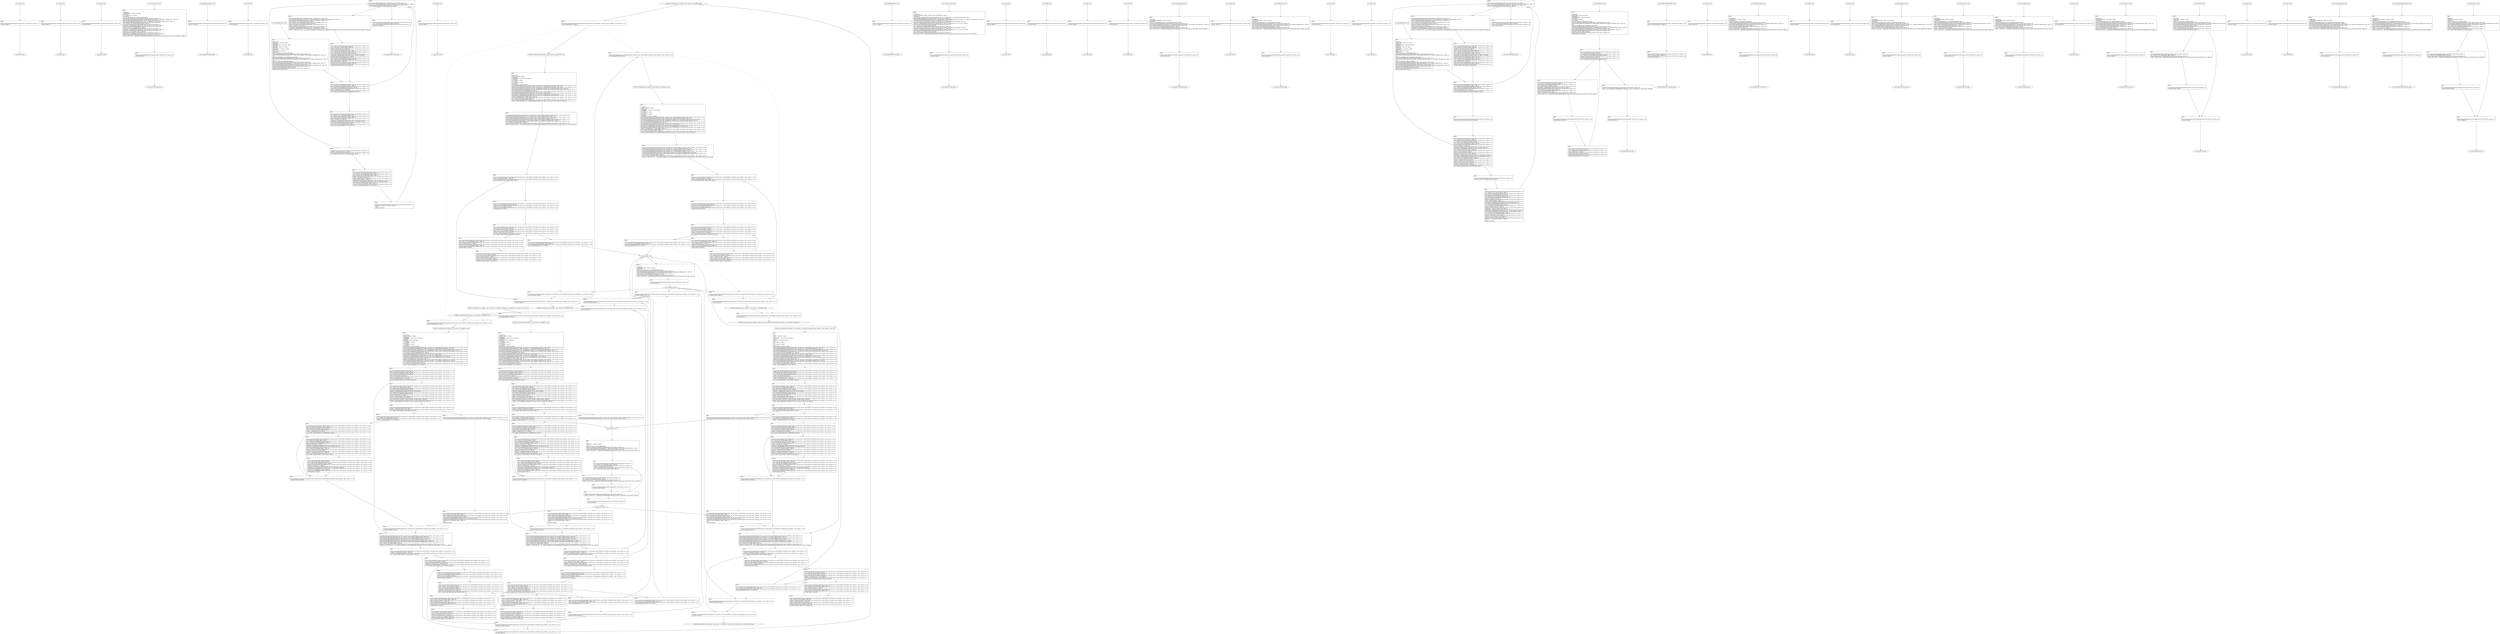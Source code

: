 digraph "icfg graph" {
BBio_ll_good1_end [label="{io_ll_good1_end}"];
BBio_ll_bad6_end [label="{io_ll_bad6_end}"];
BBio_ll_good5_end [label="{io_ll_good5_end}"];
BBio_ll_printWcharLine_end [label="{io_ll_printWcharLine_end}"];
BBio_ll_globalReturnsFalse_end [label="{io_ll_globalReturnsFalse_end}"];
BBio_ll_bad8_end [label="{io_ll_bad8_end}"];
BBio_ll_decodeHexWChars_end [label="{io_ll_decodeHexWChars_end}"];
BBio_ll_good7_end [label="{io_ll_good7_end}"];
BBCWE606_Unchecked_Loop_Condition__char_console_15_ll_goodB2G2_end [label="{CWE606_Unchecked_Loop_Condition__char_console_15_ll_goodB2G2_end}"];
BBio_ll_globalReturnsTrue_end [label="{io_ll_globalReturnsTrue_end}"];
BBio_ll_printStructLine_end [label="{io_ll_printStructLine_end}"];
BBio_ll_bad7_end [label="{io_ll_bad7_end}"];
BBio_ll_good6_end [label="{io_ll_good6_end}"];
BBio_ll_bad2_end [label="{io_ll_bad2_end}"];
BBio_ll_bad9_end [label="{io_ll_bad9_end}"];
BBio_ll_printUnsignedLine_end [label="{io_ll_printUnsignedLine_end}"];
BBio_ll_good4_end [label="{io_ll_good4_end}"];
BBio_ll_printSizeTLine_end [label="{io_ll_printSizeTLine_end}"];
BBio_ll_bad5_end [label="{io_ll_bad5_end}"];
BBio_ll_printLine_end [label="{io_ll_printLine_end}"];
BBCWE606_Unchecked_Loop_Condition__char_console_15_ll_goodB2G1_end [label="{CWE606_Unchecked_Loop_Condition__char_console_15_ll_goodB2G1_end}"];
BBio_ll_bad4_end [label="{io_ll_bad4_end}"];
BBio_ll_decodeHexChars_end [label="{io_ll_decodeHexChars_end}"];
BBCWE606_Unchecked_Loop_Condition__char_console_15_ll_CWE606_Unchecked_Loop_Condition__char_console_15_good_end [label="{CWE606_Unchecked_Loop_Condition__char_console_15_ll_CWE606_Unchecked_Loop_Condition__char_console_15_good_end}"];
BBio_ll_printBytesLine_end [label="{io_ll_printBytesLine_end}"];
BBio_ll_globalReturnsTrueOrFalse_end [label="{io_ll_globalReturnsTrueOrFalse_end}"];
BBio_ll_good3_end [label="{io_ll_good3_end}"];
BBio_ll_printHexCharLine_end [label="{io_ll_printHexCharLine_end}"];
BBio_ll_good9_end [label="{io_ll_good9_end}"];
BBio_ll_bad3_end [label="{io_ll_bad3_end}"];
BBio_ll_printDoubleLine_end [label="{io_ll_printDoubleLine_end}"];
BBio_ll_printShortLine_end [label="{io_ll_printShortLine_end}"];
BBio_ll_printLongLine_end [label="{io_ll_printLongLine_end}"];
BBio_ll_bad1_end [label="{io_ll_bad1_end}"];
BBio_ll_printFloatLine_end [label="{io_ll_printFloatLine_end}"];
BBCWE606_Unchecked_Loop_Condition__char_console_15_ll_goodG2B1_end [label="{CWE606_Unchecked_Loop_Condition__char_console_15_ll_goodG2B1_end}"];
BBCWE606_Unchecked_Loop_Condition__char_console_15_ll_goodG2B2_end [label="{CWE606_Unchecked_Loop_Condition__char_console_15_ll_goodG2B2_end}"];
BBio_ll_printWLine_end [label="{io_ll_printWLine_end}"];
BBio_ll_good2_end [label="{io_ll_good2_end}"];
BBio_ll_printIntLine_end [label="{io_ll_printIntLine_end}"];
BBio_ll_good8_end [label="{io_ll_good8_end}"];
BBio_ll_printLongLongLine_end [label="{io_ll_printLongLongLine_end}"];
BBCWE606_Unchecked_Loop_Condition__char_console_15_ll_CWE606_Unchecked_Loop_Condition__char_console_15_bad_end [label="{CWE606_Unchecked_Loop_Condition__char_console_15_ll_CWE606_Unchecked_Loop_Condition__char_console_15_bad_end}"];
BBio_ll_printHexUnsignedCharLine_end [label="{io_ll_printHexUnsignedCharLine_end}"];
BBio_ll_printSinkLine_end [label="{io_ll_printSinkLine_end}"];
BBio_ll_good1_start [label="{io_ll_good1_start}", shape=record];
io_ll_good1BB69 [label="{BB69:\l\l/home/raoxue/Desktop/MemVerif/workspace/000_108_992/source_code/io.c:187\l
  ret void, !dbg !52\l
}", shape=record];
BBio_ll_bad6_start [label="{io_ll_bad6_start}", shape=record];
io_ll_bad6BB83 [label="{BB83:\l\l/home/raoxue/Desktop/MemVerif/workspace/000_108_992/source_code/io.c:203\l
  ret void, !dbg !52\l
}", shape=record];
BBio_ll_good5_start [label="{io_ll_good5_start}", shape=record];
io_ll_good5BB73 [label="{BB73:\l\l/home/raoxue/Desktop/MemVerif/workspace/000_108_992/source_code/io.c:191\l
  ret void, !dbg !52\l
}", shape=record];
BBio_ll_printWcharLine_start [label="{io_ll_printWcharLine_start}", shape=record];
io_ll_printWcharLineBB28 [label="{BB28:\l\l/:496949504\l
  %wideChar.addr = alloca i32, align 4\l
/:496949504\l
  %s = alloca [2 x i32], align 4\l
/:496949504\l
  store i32 %wideChar, i32* %wideChar.addr, align 4\l
/home/raoxue/Desktop/MemVerif/workspace/000_108_992/source_code/io.c:70\l
  call void @llvm.dbg.declare(metadata i32* %wideChar.addr, metadata !162, metadata !DIExpression()), !dbg !163\l
/home/raoxue/Desktop/MemVerif/workspace/000_108_992/source_code/io.c:74\l
  call void @llvm.dbg.declare(metadata [2 x i32]* %s, metadata !164, metadata !DIExpression()), !dbg !168\l
/home/raoxue/Desktop/MemVerif/workspace/000_108_992/source_code/io.c:75\l
  %0 = load i32, i32* %wideChar.addr, align 4, !dbg !61\l
/home/raoxue/Desktop/MemVerif/workspace/000_108_992/source_code/io.c:75\l
  %arrayidx = getelementptr inbounds [2 x i32], [2 x i32]* %s, i64 0, i64 0, !dbg !62\l
/home/raoxue/Desktop/MemVerif/workspace/000_108_992/source_code/io.c:75\l
  store i32 %0, i32* %arrayidx, align 4, !dbg !63\l
/home/raoxue/Desktop/MemVerif/workspace/000_108_992/source_code/io.c:76\l
  %arrayidx1 = getelementptr inbounds [2 x i32], [2 x i32]* %s, i64 0, i64 1, !dbg !64\l
/home/raoxue/Desktop/MemVerif/workspace/000_108_992/source_code/io.c:76\l
  store i32 0, i32* %arrayidx1, align 4, !dbg !65\l
/home/raoxue/Desktop/MemVerif/workspace/000_108_992/source_code/io.c:77\l
  %arraydecay = getelementptr inbounds [2 x i32], [2 x i32]* %s, i64 0, i64 0, !dbg !66\l
/home/raoxue/Desktop/MemVerif/workspace/000_108_992/source_code/io.c:77\l
  %call = call i32 (i8*, ...) @printf(i8* getelementptr inbounds ([5 x i8], [5 x i8]* @.str.10, i64 0, i64 0), i32* %arraydecay), !dbg !67\l
}", shape=record];
io_ll_printWcharLineBB28 [label="{BB28:\l\l/:496949504\l
  %wideChar.addr = alloca i32, align 4\l
/:496949504\l
  %s = alloca [2 x i32], align 4\l
/:496949504\l
  store i32 %wideChar, i32* %wideChar.addr, align 4\l
/home/raoxue/Desktop/MemVerif/workspace/000_108_992/source_code/io.c:70\l
  call void @llvm.dbg.declare(metadata i32* %wideChar.addr, metadata !162, metadata !DIExpression()), !dbg !163\l
/home/raoxue/Desktop/MemVerif/workspace/000_108_992/source_code/io.c:74\l
  call void @llvm.dbg.declare(metadata [2 x i32]* %s, metadata !164, metadata !DIExpression()), !dbg !168\l
/home/raoxue/Desktop/MemVerif/workspace/000_108_992/source_code/io.c:75\l
  %0 = load i32, i32* %wideChar.addr, align 4, !dbg !61\l
/home/raoxue/Desktop/MemVerif/workspace/000_108_992/source_code/io.c:75\l
  %arrayidx = getelementptr inbounds [2 x i32], [2 x i32]* %s, i64 0, i64 0, !dbg !62\l
/home/raoxue/Desktop/MemVerif/workspace/000_108_992/source_code/io.c:75\l
  store i32 %0, i32* %arrayidx, align 4, !dbg !63\l
/home/raoxue/Desktop/MemVerif/workspace/000_108_992/source_code/io.c:76\l
  %arrayidx1 = getelementptr inbounds [2 x i32], [2 x i32]* %s, i64 0, i64 1, !dbg !64\l
/home/raoxue/Desktop/MemVerif/workspace/000_108_992/source_code/io.c:76\l
  store i32 0, i32* %arrayidx1, align 4, !dbg !65\l
/home/raoxue/Desktop/MemVerif/workspace/000_108_992/source_code/io.c:77\l
  %arraydecay = getelementptr inbounds [2 x i32], [2 x i32]* %s, i64 0, i64 0, !dbg !66\l
/home/raoxue/Desktop/MemVerif/workspace/000_108_992/source_code/io.c:77\l
  %call = call i32 (i8*, ...) @printf(i8* getelementptr inbounds ([5 x i8], [5 x i8]* @.str.10, i64 0, i64 0), i32* %arraydecay), !dbg !67\l
}", shape=record];
io_ll_printWcharLineBB29 [label="{BB29:\l\l/home/raoxue/Desktop/MemVerif/workspace/000_108_992/source_code/io.c:78\l
  ret void, !dbg !68\l
}", shape=record];
BBio_ll_globalReturnsFalse_start [label="{io_ll_globalReturnsFalse_start}", shape=record];
io_ll_globalReturnsFalseBB66 [label="{BB66:\l\l/home/raoxue/Desktop/MemVerif/workspace/000_108_992/source_code/io.c:163\l
  ret i32 0, !dbg !52\l
}", shape=record];
BBio_ll_bad8_start [label="{io_ll_bad8_start}", shape=record];
io_ll_bad8BB85 [label="{BB85:\l\l/home/raoxue/Desktop/MemVerif/workspace/000_108_992/source_code/io.c:205\l
  ret void, !dbg !52\l
}", shape=record];
BBio_ll_decodeHexWChars_start [label="{io_ll_decodeHexWChars_start}", shape=record];
io_ll_decodeHexWCharsBB55 [label="{BB55:\l\l/:89033288\l
  %bytes.addr = alloca i8*, align 8\l
/:89033288\l
  %numBytes.addr = alloca i64, align 8\l
/:89033288\l
  %hex.addr = alloca i32*, align 8\l
/:89033288\l
  %numWritten = alloca i64, align 8\l
/:89033288\l
  %byte = alloca i32, align 4\l
/:89033288\l
  store i8* %bytes, i8** %bytes.addr, align 8\l
/home/raoxue/Desktop/MemVerif/workspace/000_108_992/source_code/io.c:135\l
  call void @llvm.dbg.declare(metadata i8** %bytes.addr, metadata !290, metadata !DIExpression()), !dbg !291\l
/:135\l
  store i64 %numBytes, i64* %numBytes.addr, align 8\l
/home/raoxue/Desktop/MemVerif/workspace/000_108_992/source_code/io.c:135\l
  call void @llvm.dbg.declare(metadata i64* %numBytes.addr, metadata !292, metadata !DIExpression()), !dbg !293\l
/:135\l
  store i32* %hex, i32** %hex.addr, align 8\l
/home/raoxue/Desktop/MemVerif/workspace/000_108_992/source_code/io.c:135\l
  call void @llvm.dbg.declare(metadata i32** %hex.addr, metadata !294, metadata !DIExpression()), !dbg !295\l
/home/raoxue/Desktop/MemVerif/workspace/000_108_992/source_code/io.c:137\l
  call void @llvm.dbg.declare(metadata i64* %numWritten, metadata !296, metadata !DIExpression()), !dbg !297\l
/home/raoxue/Desktop/MemVerif/workspace/000_108_992/source_code/io.c:137\l
  store i64 0, i64* %numWritten, align 8, !dbg !65\l
/home/raoxue/Desktop/MemVerif/workspace/000_108_992/source_code/io.c:143\l
  br label %while.cond, !dbg !66\l
}", shape=record];
io_ll_decodeHexWCharsBB56 [label="{BB56:\l\l/home/raoxue/Desktop/MemVerif/workspace/000_108_992/source_code/io.c:143\l
  %0 = load i64, i64* %numWritten, align 8, !dbg !67\l
/home/raoxue/Desktop/MemVerif/workspace/000_108_992/source_code/io.c:143\l
  %1 = load i64, i64* %numBytes.addr, align 8, !dbg !68\l
/home/raoxue/Desktop/MemVerif/workspace/000_108_992/source_code/io.c:143\l
  %cmp = icmp ult i64 %0, %1, !dbg !69\l
/home/raoxue/Desktop/MemVerif/workspace/000_108_992/source_code/io.c:143\l
  br i1 %cmp, label %land.lhs.true, label %land.end, !dbg !70\l
}", shape=record];
io_ll_decodeHexWCharsBB57 [label="{BB57:\l\l/home/raoxue/Desktop/MemVerif/workspace/000_108_992/source_code/io.c:143\l
  %2 = load i32*, i32** %hex.addr, align 8, !dbg !71\l
/home/raoxue/Desktop/MemVerif/workspace/000_108_992/source_code/io.c:143\l
  %3 = load i64, i64* %numWritten, align 8, !dbg !72\l
/home/raoxue/Desktop/MemVerif/workspace/000_108_992/source_code/io.c:143\l
  %mul = mul i64 2, %3, !dbg !73\l
/home/raoxue/Desktop/MemVerif/workspace/000_108_992/source_code/io.c:143\l
  %arrayidx = getelementptr inbounds i32, i32* %2, i64 %mul, !dbg !71\l
/home/raoxue/Desktop/MemVerif/workspace/000_108_992/source_code/io.c:143\l
  %4 = load i32, i32* %arrayidx, align 4, !dbg !71\l
/home/raoxue/Desktop/MemVerif/workspace/000_108_992/source_code/io.c:143\l
  %call = call i32 @iswxdigit(i32 %4) #5, !dbg !74\l
}", shape=record];
io_ll_decodeHexWCharsBB57 [label="{BB57:\l\l/home/raoxue/Desktop/MemVerif/workspace/000_108_992/source_code/io.c:143\l
  %2 = load i32*, i32** %hex.addr, align 8, !dbg !71\l
/home/raoxue/Desktop/MemVerif/workspace/000_108_992/source_code/io.c:143\l
  %3 = load i64, i64* %numWritten, align 8, !dbg !72\l
/home/raoxue/Desktop/MemVerif/workspace/000_108_992/source_code/io.c:143\l
  %mul = mul i64 2, %3, !dbg !73\l
/home/raoxue/Desktop/MemVerif/workspace/000_108_992/source_code/io.c:143\l
  %arrayidx = getelementptr inbounds i32, i32* %2, i64 %mul, !dbg !71\l
/home/raoxue/Desktop/MemVerif/workspace/000_108_992/source_code/io.c:143\l
  %4 = load i32, i32* %arrayidx, align 4, !dbg !71\l
/home/raoxue/Desktop/MemVerif/workspace/000_108_992/source_code/io.c:143\l
  %call = call i32 @iswxdigit(i32 %4) #5, !dbg !74\l
}", shape=record];
io_ll_decodeHexWCharsBB59 [label="{BB59:\l\l/home/raoxue/Desktop/MemVerif/workspace/000_108_992/source_code/io.c:143\l
  %tobool = icmp ne i32 %call, 0, !dbg !74\l
/home/raoxue/Desktop/MemVerif/workspace/000_108_992/source_code/io.c:143\l
  br i1 %tobool, label %land.rhs, label %land.end, !dbg !75\l
}", shape=record];
io_ll_decodeHexWCharsBB60 [label="{BB60:\l\l/home/raoxue/Desktop/MemVerif/workspace/000_108_992/source_code/io.c:143\l
  %5 = load i32*, i32** %hex.addr, align 8, !dbg !76\l
/home/raoxue/Desktop/MemVerif/workspace/000_108_992/source_code/io.c:143\l
  %6 = load i64, i64* %numWritten, align 8, !dbg !77\l
/home/raoxue/Desktop/MemVerif/workspace/000_108_992/source_code/io.c:143\l
  %mul1 = mul i64 2, %6, !dbg !78\l
/home/raoxue/Desktop/MemVerif/workspace/000_108_992/source_code/io.c:143\l
  %add = add i64 %mul1, 1, !dbg !79\l
/home/raoxue/Desktop/MemVerif/workspace/000_108_992/source_code/io.c:143\l
  %arrayidx2 = getelementptr inbounds i32, i32* %5, i64 %add, !dbg !76\l
/home/raoxue/Desktop/MemVerif/workspace/000_108_992/source_code/io.c:143\l
  %7 = load i32, i32* %arrayidx2, align 4, !dbg !76\l
/home/raoxue/Desktop/MemVerif/workspace/000_108_992/source_code/io.c:143\l
  %call3 = call i32 @iswxdigit(i32 %7) #5, !dbg !80\l
}", shape=record];
io_ll_decodeHexWCharsBB60 [label="{BB60:\l\l/home/raoxue/Desktop/MemVerif/workspace/000_108_992/source_code/io.c:143\l
  %5 = load i32*, i32** %hex.addr, align 8, !dbg !76\l
/home/raoxue/Desktop/MemVerif/workspace/000_108_992/source_code/io.c:143\l
  %6 = load i64, i64* %numWritten, align 8, !dbg !77\l
/home/raoxue/Desktop/MemVerif/workspace/000_108_992/source_code/io.c:143\l
  %mul1 = mul i64 2, %6, !dbg !78\l
/home/raoxue/Desktop/MemVerif/workspace/000_108_992/source_code/io.c:143\l
  %add = add i64 %mul1, 1, !dbg !79\l
/home/raoxue/Desktop/MemVerif/workspace/000_108_992/source_code/io.c:143\l
  %arrayidx2 = getelementptr inbounds i32, i32* %5, i64 %add, !dbg !76\l
/home/raoxue/Desktop/MemVerif/workspace/000_108_992/source_code/io.c:143\l
  %7 = load i32, i32* %arrayidx2, align 4, !dbg !76\l
/home/raoxue/Desktop/MemVerif/workspace/000_108_992/source_code/io.c:143\l
  %call3 = call i32 @iswxdigit(i32 %7) #5, !dbg !80\l
}", shape=record];
io_ll_decodeHexWCharsBB61 [label="{BB61:\l\l/home/raoxue/Desktop/MemVerif/workspace/000_108_992/source_code/io.c:143\l
  %tobool4 = icmp ne i32 %call3, 0, !dbg !75\l
/:143\l
  br label %land.end\l
}", shape=record];
io_ll_decodeHexWCharsBB58 [label="{BB58:\l\l/home/raoxue/Desktop/MemVerif/workspace/000_108_992/source_code/io.c:0\l
  %8 = phi i1 [ false, %land.lhs.true ], [ false, %while.cond ], [ %tobool4, %land.rhs ], !dbg !81\l
/home/raoxue/Desktop/MemVerif/workspace/000_108_992/source_code/io.c:143\l
  br i1 %8, label %while.body, label %while.end, !dbg !66\l
}", shape=record];
io_ll_decodeHexWCharsBB62 [label="{BB62:\l\l/home/raoxue/Desktop/MemVerif/workspace/000_108_992/source_code/io.c:145\l
  call void @llvm.dbg.declare(metadata i32* %byte, metadata !314, metadata !DIExpression()), !dbg !316\l
/home/raoxue/Desktop/MemVerif/workspace/000_108_992/source_code/io.c:146\l
  %9 = load i32*, i32** %hex.addr, align 8, !dbg !85\l
/home/raoxue/Desktop/MemVerif/workspace/000_108_992/source_code/io.c:146\l
  %10 = load i64, i64* %numWritten, align 8, !dbg !86\l
/home/raoxue/Desktop/MemVerif/workspace/000_108_992/source_code/io.c:146\l
  %mul5 = mul i64 2, %10, !dbg !87\l
/home/raoxue/Desktop/MemVerif/workspace/000_108_992/source_code/io.c:146\l
  %arrayidx6 = getelementptr inbounds i32, i32* %9, i64 %mul5, !dbg !85\l
/home/raoxue/Desktop/MemVerif/workspace/000_108_992/source_code/io.c:146\l
  %call7 = call i32 (i32*, i32*, ...) @__isoc99_swscanf(i32* %arrayidx6, i32* getelementptr inbounds ([5 x i32], [5 x i32]* @.str.16, i64 0, i64 0), i32* %byte) #5, !dbg !88\l
}", shape=record];
io_ll_decodeHexWCharsBB62 [label="{BB62:\l\l/home/raoxue/Desktop/MemVerif/workspace/000_108_992/source_code/io.c:145\l
  call void @llvm.dbg.declare(metadata i32* %byte, metadata !314, metadata !DIExpression()), !dbg !316\l
/home/raoxue/Desktop/MemVerif/workspace/000_108_992/source_code/io.c:146\l
  %9 = load i32*, i32** %hex.addr, align 8, !dbg !85\l
/home/raoxue/Desktop/MemVerif/workspace/000_108_992/source_code/io.c:146\l
  %10 = load i64, i64* %numWritten, align 8, !dbg !86\l
/home/raoxue/Desktop/MemVerif/workspace/000_108_992/source_code/io.c:146\l
  %mul5 = mul i64 2, %10, !dbg !87\l
/home/raoxue/Desktop/MemVerif/workspace/000_108_992/source_code/io.c:146\l
  %arrayidx6 = getelementptr inbounds i32, i32* %9, i64 %mul5, !dbg !85\l
/home/raoxue/Desktop/MemVerif/workspace/000_108_992/source_code/io.c:146\l
  %call7 = call i32 (i32*, i32*, ...) @__isoc99_swscanf(i32* %arrayidx6, i32* getelementptr inbounds ([5 x i32], [5 x i32]* @.str.16, i64 0, i64 0), i32* %byte) #5, !dbg !88\l
}", shape=record];
io_ll_decodeHexWCharsBB64 [label="{BB64:\l\l/home/raoxue/Desktop/MemVerif/workspace/000_108_992/source_code/io.c:147\l
  %11 = load i32, i32* %byte, align 4, !dbg !89\l
/home/raoxue/Desktop/MemVerif/workspace/000_108_992/source_code/io.c:147\l
  %conv = trunc i32 %11 to i8, !dbg !90\l
/home/raoxue/Desktop/MemVerif/workspace/000_108_992/source_code/io.c:147\l
  %12 = load i8*, i8** %bytes.addr, align 8, !dbg !91\l
/home/raoxue/Desktop/MemVerif/workspace/000_108_992/source_code/io.c:147\l
  %13 = load i64, i64* %numWritten, align 8, !dbg !92\l
/home/raoxue/Desktop/MemVerif/workspace/000_108_992/source_code/io.c:147\l
  %arrayidx8 = getelementptr inbounds i8, i8* %12, i64 %13, !dbg !91\l
/home/raoxue/Desktop/MemVerif/workspace/000_108_992/source_code/io.c:147\l
  store i8 %conv, i8* %arrayidx8, align 1, !dbg !93\l
/home/raoxue/Desktop/MemVerif/workspace/000_108_992/source_code/io.c:148\l
  %14 = load i64, i64* %numWritten, align 8, !dbg !94\l
/home/raoxue/Desktop/MemVerif/workspace/000_108_992/source_code/io.c:148\l
  %inc = add i64 %14, 1, !dbg !94\l
/home/raoxue/Desktop/MemVerif/workspace/000_108_992/source_code/io.c:148\l
  store i64 %inc, i64* %numWritten, align 8, !dbg !94\l
/home/raoxue/Desktop/MemVerif/workspace/000_108_992/source_code/io.c:143\l
  br label %while.cond, !dbg !66, !llvm.loop !95\l
}", shape=record];
io_ll_decodeHexWCharsBB63 [label="{BB63:\l\l/home/raoxue/Desktop/MemVerif/workspace/000_108_992/source_code/io.c:151\l
  %15 = load i64, i64* %numWritten, align 8, !dbg !98\l
/home/raoxue/Desktop/MemVerif/workspace/000_108_992/source_code/io.c:151\l
  ret i64 %15, !dbg !99\l
}", shape=record];
BBio_ll_good7_start [label="{io_ll_good7_start}", shape=record];
io_ll_good7BB75 [label="{BB75:\l\l/home/raoxue/Desktop/MemVerif/workspace/000_108_992/source_code/io.c:193\l
  ret void, !dbg !52\l
}", shape=record];
BBCWE606_Unchecked_Loop_Condition__char_console_15_ll_goodB2G2_start [label="{CWE606_Unchecked_Loop_Condition__char_console_15_ll_goodB2G2_start}", shape=record];
CWE606_Unchecked_Loop_Condition__char_console_15_ll_goodB2G2BB44 [label="{BB44:\l\l/:118508632\l
  %data = alloca i8*, align 8\l
/:118508632\l
  %dataBuffer = alloca [100 x i8], align 16\l
/:118508632\l
  %dataLen = alloca i64, align 8\l
/:118508632\l
  %i = alloca i32, align 4\l
/:118508632\l
  %n = alloca i32, align 4\l
/:118508632\l
  %intVariable = alloca i32, align 4\l
/home/raoxue/Desktop/MemVerif/workspace/000_108_992/source_code/CWE606_Unchecked_Loop_Condition__char_console_15.c:168\l
  call void @llvm.dbg.declare(metadata i8** %data, metadata !204, metadata !DIExpression()), !dbg !205\l
/home/raoxue/Desktop/MemVerif/workspace/000_108_992/source_code/CWE606_Unchecked_Loop_Condition__char_console_15.c:169\l
  call void @llvm.dbg.declare(metadata [100 x i8]* %dataBuffer, metadata !206, metadata !DIExpression()), !dbg !207\l
/home/raoxue/Desktop/MemVerif/workspace/000_108_992/source_code/CWE606_Unchecked_Loop_Condition__char_console_15.c:169\l
  %0 = bitcast [100 x i8]* %dataBuffer to i8*, !dbg !21\l
/home/raoxue/Desktop/MemVerif/workspace/000_108_992/source_code/CWE606_Unchecked_Loop_Condition__char_console_15.c:169\l
  call void @llvm.memset.p0i8.i64(i8* align 16 %0, i8 0, i64 100, i1 false), !dbg !21\l
/home/raoxue/Desktop/MemVerif/workspace/000_108_992/source_code/CWE606_Unchecked_Loop_Condition__char_console_15.c:170\l
  %arraydecay = getelementptr inbounds [100 x i8], [100 x i8]* %dataBuffer, i64 0, i64 0, !dbg !22\l
/home/raoxue/Desktop/MemVerif/workspace/000_108_992/source_code/CWE606_Unchecked_Loop_Condition__char_console_15.c:170\l
  store i8* %arraydecay, i8** %data, align 8, !dbg !23\l
/home/raoxue/Desktop/MemVerif/workspace/000_108_992/source_code/CWE606_Unchecked_Loop_Condition__char_console_15.c:176\l
  call void @llvm.dbg.declare(metadata i64* %dataLen, metadata !210, metadata !DIExpression()), !dbg !212\l
/home/raoxue/Desktop/MemVerif/workspace/000_108_992/source_code/CWE606_Unchecked_Loop_Condition__char_console_15.c:176\l
  %1 = load i8*, i8** %data, align 8, !dbg !30\l
/home/raoxue/Desktop/MemVerif/workspace/000_108_992/source_code/CWE606_Unchecked_Loop_Condition__char_console_15.c:176\l
  %call = call i64 @strlen(i8* %1) #6, !dbg !31\l
}", shape=record];
CWE606_Unchecked_Loop_Condition__char_console_15_ll_goodB2G2BB44 [label="{BB44:\l\l/:118508632\l
  %data = alloca i8*, align 8\l
/:118508632\l
  %dataBuffer = alloca [100 x i8], align 16\l
/:118508632\l
  %dataLen = alloca i64, align 8\l
/:118508632\l
  %i = alloca i32, align 4\l
/:118508632\l
  %n = alloca i32, align 4\l
/:118508632\l
  %intVariable = alloca i32, align 4\l
/home/raoxue/Desktop/MemVerif/workspace/000_108_992/source_code/CWE606_Unchecked_Loop_Condition__char_console_15.c:168\l
  call void @llvm.dbg.declare(metadata i8** %data, metadata !204, metadata !DIExpression()), !dbg !205\l
/home/raoxue/Desktop/MemVerif/workspace/000_108_992/source_code/CWE606_Unchecked_Loop_Condition__char_console_15.c:169\l
  call void @llvm.dbg.declare(metadata [100 x i8]* %dataBuffer, metadata !206, metadata !DIExpression()), !dbg !207\l
/home/raoxue/Desktop/MemVerif/workspace/000_108_992/source_code/CWE606_Unchecked_Loop_Condition__char_console_15.c:169\l
  %0 = bitcast [100 x i8]* %dataBuffer to i8*, !dbg !21\l
/home/raoxue/Desktop/MemVerif/workspace/000_108_992/source_code/CWE606_Unchecked_Loop_Condition__char_console_15.c:169\l
  call void @llvm.memset.p0i8.i64(i8* align 16 %0, i8 0, i64 100, i1 false), !dbg !21\l
/home/raoxue/Desktop/MemVerif/workspace/000_108_992/source_code/CWE606_Unchecked_Loop_Condition__char_console_15.c:170\l
  %arraydecay = getelementptr inbounds [100 x i8], [100 x i8]* %dataBuffer, i64 0, i64 0, !dbg !22\l
/home/raoxue/Desktop/MemVerif/workspace/000_108_992/source_code/CWE606_Unchecked_Loop_Condition__char_console_15.c:170\l
  store i8* %arraydecay, i8** %data, align 8, !dbg !23\l
/home/raoxue/Desktop/MemVerif/workspace/000_108_992/source_code/CWE606_Unchecked_Loop_Condition__char_console_15.c:176\l
  call void @llvm.dbg.declare(metadata i64* %dataLen, metadata !210, metadata !DIExpression()), !dbg !212\l
/home/raoxue/Desktop/MemVerif/workspace/000_108_992/source_code/CWE606_Unchecked_Loop_Condition__char_console_15.c:176\l
  %1 = load i8*, i8** %data, align 8, !dbg !30\l
/home/raoxue/Desktop/MemVerif/workspace/000_108_992/source_code/CWE606_Unchecked_Loop_Condition__char_console_15.c:176\l
  %call = call i64 @strlen(i8* %1) #6, !dbg !31\l
}", shape=record];
CWE606_Unchecked_Loop_Condition__char_console_15_ll_goodB2G2BB45 [label="{BB45:\l\l/home/raoxue/Desktop/MemVerif/workspace/000_108_992/source_code/CWE606_Unchecked_Loop_Condition__char_console_15.c:176\l
  store i64 %call, i64* %dataLen, align 8, !dbg !29\l
/home/raoxue/Desktop/MemVerif/workspace/000_108_992/source_code/CWE606_Unchecked_Loop_Condition__char_console_15.c:178\l
  %2 = load i64, i64* %dataLen, align 8, !dbg !32\l
/home/raoxue/Desktop/MemVerif/workspace/000_108_992/source_code/CWE606_Unchecked_Loop_Condition__char_console_15.c:178\l
  %sub = sub i64 100, %2, !dbg !34\l
/home/raoxue/Desktop/MemVerif/workspace/000_108_992/source_code/CWE606_Unchecked_Loop_Condition__char_console_15.c:178\l
  %cmp = icmp ugt i64 %sub, 1, !dbg !35\l
/home/raoxue/Desktop/MemVerif/workspace/000_108_992/source_code/CWE606_Unchecked_Loop_Condition__char_console_15.c:178\l
  br i1 %cmp, label %if.then, label %if.end18, !dbg !36\l
}", shape=record];
CWE606_Unchecked_Loop_Condition__char_console_15_ll_goodB2G2BB46 [label="{BB46:\l\l/home/raoxue/Desktop/MemVerif/workspace/000_108_992/source_code/CWE606_Unchecked_Loop_Condition__char_console_15.c:181\l
  %3 = load i8*, i8** %data, align 8, !dbg !37\l
/home/raoxue/Desktop/MemVerif/workspace/000_108_992/source_code/CWE606_Unchecked_Loop_Condition__char_console_15.c:181\l
  %4 = load i64, i64* %dataLen, align 8, !dbg !40\l
/home/raoxue/Desktop/MemVerif/workspace/000_108_992/source_code/CWE606_Unchecked_Loop_Condition__char_console_15.c:181\l
  %add.ptr = getelementptr inbounds i8, i8* %3, i64 %4, !dbg !41\l
/home/raoxue/Desktop/MemVerif/workspace/000_108_992/source_code/CWE606_Unchecked_Loop_Condition__char_console_15.c:181\l
  %5 = load i64, i64* %dataLen, align 8, !dbg !42\l
/home/raoxue/Desktop/MemVerif/workspace/000_108_992/source_code/CWE606_Unchecked_Loop_Condition__char_console_15.c:181\l
  %sub1 = sub i64 100, %5, !dbg !43\l
/home/raoxue/Desktop/MemVerif/workspace/000_108_992/source_code/CWE606_Unchecked_Loop_Condition__char_console_15.c:181\l
  %conv = trunc i64 %sub1 to i32, !dbg !44\l
/home/raoxue/Desktop/MemVerif/workspace/000_108_992/source_code/CWE606_Unchecked_Loop_Condition__char_console_15.c:181\l
  %6 = load %struct._IO_FILE*, %struct._IO_FILE** @stdin, align 8, !dbg !45\l
/home/raoxue/Desktop/MemVerif/workspace/000_108_992/source_code/CWE606_Unchecked_Loop_Condition__char_console_15.c:181\l
  %call2 = call i8* @fgets(i8* %add.ptr, i32 %conv, %struct._IO_FILE* %6), !dbg !46\l
}", shape=record];
CWE606_Unchecked_Loop_Condition__char_console_15_ll_goodB2G2BB46 [label="{BB46:\l\l/home/raoxue/Desktop/MemVerif/workspace/000_108_992/source_code/CWE606_Unchecked_Loop_Condition__char_console_15.c:181\l
  %3 = load i8*, i8** %data, align 8, !dbg !37\l
/home/raoxue/Desktop/MemVerif/workspace/000_108_992/source_code/CWE606_Unchecked_Loop_Condition__char_console_15.c:181\l
  %4 = load i64, i64* %dataLen, align 8, !dbg !40\l
/home/raoxue/Desktop/MemVerif/workspace/000_108_992/source_code/CWE606_Unchecked_Loop_Condition__char_console_15.c:181\l
  %add.ptr = getelementptr inbounds i8, i8* %3, i64 %4, !dbg !41\l
/home/raoxue/Desktop/MemVerif/workspace/000_108_992/source_code/CWE606_Unchecked_Loop_Condition__char_console_15.c:181\l
  %5 = load i64, i64* %dataLen, align 8, !dbg !42\l
/home/raoxue/Desktop/MemVerif/workspace/000_108_992/source_code/CWE606_Unchecked_Loop_Condition__char_console_15.c:181\l
  %sub1 = sub i64 100, %5, !dbg !43\l
/home/raoxue/Desktop/MemVerif/workspace/000_108_992/source_code/CWE606_Unchecked_Loop_Condition__char_console_15.c:181\l
  %conv = trunc i64 %sub1 to i32, !dbg !44\l
/home/raoxue/Desktop/MemVerif/workspace/000_108_992/source_code/CWE606_Unchecked_Loop_Condition__char_console_15.c:181\l
  %6 = load %struct._IO_FILE*, %struct._IO_FILE** @stdin, align 8, !dbg !45\l
/home/raoxue/Desktop/MemVerif/workspace/000_108_992/source_code/CWE606_Unchecked_Loop_Condition__char_console_15.c:181\l
  %call2 = call i8* @fgets(i8* %add.ptr, i32 %conv, %struct._IO_FILE* %6), !dbg !46\l
}", shape=record];
CWE606_Unchecked_Loop_Condition__char_console_15_ll_goodB2G2BB48 [label="{BB48:\l\l/home/raoxue/Desktop/MemVerif/workspace/000_108_992/source_code/CWE606_Unchecked_Loop_Condition__char_console_15.c:181\l
  %cmp3 = icmp ne i8* %call2, null, !dbg !47\l
/home/raoxue/Desktop/MemVerif/workspace/000_108_992/source_code/CWE606_Unchecked_Loop_Condition__char_console_15.c:181\l
  br i1 %cmp3, label %if.then5, label %if.else, !dbg !48\l
}", shape=record];
CWE606_Unchecked_Loop_Condition__char_console_15_ll_goodB2G2BB49 [label="{BB49:\l\l/home/raoxue/Desktop/MemVerif/workspace/000_108_992/source_code/CWE606_Unchecked_Loop_Condition__char_console_15.c:185\l
  %7 = load i8*, i8** %data, align 8, !dbg !49\l
/home/raoxue/Desktop/MemVerif/workspace/000_108_992/source_code/CWE606_Unchecked_Loop_Condition__char_console_15.c:185\l
  %call6 = call i64 @strlen(i8* %7) #6, !dbg !51\l
}", shape=record];
CWE606_Unchecked_Loop_Condition__char_console_15_ll_goodB2G2BB49 [label="{BB49:\l\l/home/raoxue/Desktop/MemVerif/workspace/000_108_992/source_code/CWE606_Unchecked_Loop_Condition__char_console_15.c:185\l
  %7 = load i8*, i8** %data, align 8, !dbg !49\l
/home/raoxue/Desktop/MemVerif/workspace/000_108_992/source_code/CWE606_Unchecked_Loop_Condition__char_console_15.c:185\l
  %call6 = call i64 @strlen(i8* %7) #6, !dbg !51\l
}", shape=record];
CWE606_Unchecked_Loop_Condition__char_console_15_ll_goodB2G2BB51 [label="{BB51:\l\l/home/raoxue/Desktop/MemVerif/workspace/000_108_992/source_code/CWE606_Unchecked_Loop_Condition__char_console_15.c:185\l
  store i64 %call6, i64* %dataLen, align 8, !dbg !52\l
/home/raoxue/Desktop/MemVerif/workspace/000_108_992/source_code/CWE606_Unchecked_Loop_Condition__char_console_15.c:186\l
  %8 = load i64, i64* %dataLen, align 8, !dbg !53\l
/home/raoxue/Desktop/MemVerif/workspace/000_108_992/source_code/CWE606_Unchecked_Loop_Condition__char_console_15.c:186\l
  %cmp7 = icmp ugt i64 %8, 0, !dbg !55\l
/home/raoxue/Desktop/MemVerif/workspace/000_108_992/source_code/CWE606_Unchecked_Loop_Condition__char_console_15.c:186\l
  br i1 %cmp7, label %land.lhs.true, label %if.end, !dbg !56\l
}", shape=record];
CWE606_Unchecked_Loop_Condition__char_console_15_ll_goodB2G2BB52 [label="{BB52:\l\l/home/raoxue/Desktop/MemVerif/workspace/000_108_992/source_code/CWE606_Unchecked_Loop_Condition__char_console_15.c:186\l
  %9 = load i8*, i8** %data, align 8, !dbg !57\l
/home/raoxue/Desktop/MemVerif/workspace/000_108_992/source_code/CWE606_Unchecked_Loop_Condition__char_console_15.c:186\l
  %10 = load i64, i64* %dataLen, align 8, !dbg !58\l
/home/raoxue/Desktop/MemVerif/workspace/000_108_992/source_code/CWE606_Unchecked_Loop_Condition__char_console_15.c:186\l
  %sub9 = sub i64 %10, 1, !dbg !59\l
/home/raoxue/Desktop/MemVerif/workspace/000_108_992/source_code/CWE606_Unchecked_Loop_Condition__char_console_15.c:186\l
  %arrayidx = getelementptr inbounds i8, i8* %9, i64 %sub9, !dbg !57\l
/home/raoxue/Desktop/MemVerif/workspace/000_108_992/source_code/CWE606_Unchecked_Loop_Condition__char_console_15.c:186\l
  %11 = load i8, i8* %arrayidx, align 1, !dbg !57\l
/home/raoxue/Desktop/MemVerif/workspace/000_108_992/source_code/CWE606_Unchecked_Loop_Condition__char_console_15.c:186\l
  %conv10 = sext i8 %11 to i32, !dbg !57\l
/home/raoxue/Desktop/MemVerif/workspace/000_108_992/source_code/CWE606_Unchecked_Loop_Condition__char_console_15.c:186\l
  %cmp11 = icmp eq i32 %conv10, 10, !dbg !60\l
/home/raoxue/Desktop/MemVerif/workspace/000_108_992/source_code/CWE606_Unchecked_Loop_Condition__char_console_15.c:186\l
  br i1 %cmp11, label %if.then13, label %if.end, !dbg !61\l
}", shape=record];
CWE606_Unchecked_Loop_Condition__char_console_15_ll_goodB2G2BB54 [label="{BB54:\l\l/home/raoxue/Desktop/MemVerif/workspace/000_108_992/source_code/CWE606_Unchecked_Loop_Condition__char_console_15.c:188\l
  %12 = load i8*, i8** %data, align 8, !dbg !62\l
/home/raoxue/Desktop/MemVerif/workspace/000_108_992/source_code/CWE606_Unchecked_Loop_Condition__char_console_15.c:188\l
  %13 = load i64, i64* %dataLen, align 8, !dbg !64\l
/home/raoxue/Desktop/MemVerif/workspace/000_108_992/source_code/CWE606_Unchecked_Loop_Condition__char_console_15.c:188\l
  %sub14 = sub i64 %13, 1, !dbg !65\l
/home/raoxue/Desktop/MemVerif/workspace/000_108_992/source_code/CWE606_Unchecked_Loop_Condition__char_console_15.c:188\l
  %arrayidx15 = getelementptr inbounds i8, i8* %12, i64 %sub14, !dbg !62\l
/home/raoxue/Desktop/MemVerif/workspace/000_108_992/source_code/CWE606_Unchecked_Loop_Condition__char_console_15.c:188\l
  store i8 0, i8* %arrayidx15, align 1, !dbg !66\l
/home/raoxue/Desktop/MemVerif/workspace/000_108_992/source_code/CWE606_Unchecked_Loop_Condition__char_console_15.c:189\l
  br label %if.end, !dbg !67\l
}", shape=record];
CWE606_Unchecked_Loop_Condition__char_console_15_ll_goodB2G2BB53 [label="{BB53:\l\l/home/raoxue/Desktop/MemVerif/workspace/000_108_992/source_code/CWE606_Unchecked_Loop_Condition__char_console_15.c:190\l
  br label %if.end17, !dbg !68\l
}", shape=record];
CWE606_Unchecked_Loop_Condition__char_console_15_ll_goodB2G2BB50 [label="{BB50:\l\l/home/raoxue/Desktop/MemVerif/workspace/000_108_992/source_code/CWE606_Unchecked_Loop_Condition__char_console_15.c:193\l
  call void @printLine(i8* getelementptr inbounds ([15 x i8], [15 x i8]* @.str, i64 0, i64 0)), !dbg !69\l
}", shape=record];
CWE606_Unchecked_Loop_Condition__char_console_15_ll_goodB2G2BB50 [label="{BB50:\l\l/home/raoxue/Desktop/MemVerif/workspace/000_108_992/source_code/CWE606_Unchecked_Loop_Condition__char_console_15.c:193\l
  call void @printLine(i8* getelementptr inbounds ([15 x i8], [15 x i8]* @.str, i64 0, i64 0)), !dbg !69\l
}", shape=record];
CWE606_Unchecked_Loop_Condition__char_console_15_ll_goodB2G2BB56 [label="{BB56:\l\l/home/raoxue/Desktop/MemVerif/workspace/000_108_992/source_code/CWE606_Unchecked_Loop_Condition__char_console_15.c:195\l
  %14 = load i8*, i8** %data, align 8, !dbg !71\l
/home/raoxue/Desktop/MemVerif/workspace/000_108_992/source_code/CWE606_Unchecked_Loop_Condition__char_console_15.c:195\l
  %15 = load i64, i64* %dataLen, align 8, !dbg !72\l
/home/raoxue/Desktop/MemVerif/workspace/000_108_992/source_code/CWE606_Unchecked_Loop_Condition__char_console_15.c:195\l
  %arrayidx16 = getelementptr inbounds i8, i8* %14, i64 %15, !dbg !71\l
/home/raoxue/Desktop/MemVerif/workspace/000_108_992/source_code/CWE606_Unchecked_Loop_Condition__char_console_15.c:195\l
  store i8 0, i8* %arrayidx16, align 1, !dbg !73\l
/:195\l
  br label %if.end17\l
}", shape=record];
CWE606_Unchecked_Loop_Condition__char_console_15_ll_goodB2G2BB55 [label="{BB55:\l\l/home/raoxue/Desktop/MemVerif/workspace/000_108_992/source_code/CWE606_Unchecked_Loop_Condition__char_console_15.c:197\l
  br label %if.end18, !dbg !74\l
}", shape=record];
CWE606_Unchecked_Loop_Condition__char_console_15_ll_goodB2G2BB47 [label="{BB47:\l\l/home/raoxue/Desktop/MemVerif/workspace/000_108_992/source_code/CWE606_Unchecked_Loop_Condition__char_console_15.c:209\l
  call void @llvm.dbg.declare(metadata i32* %i, metadata !258, metadata !DIExpression()), !dbg !260\l
/home/raoxue/Desktop/MemVerif/workspace/000_108_992/source_code/CWE606_Unchecked_Loop_Condition__char_console_15.c:209\l
  call void @llvm.dbg.declare(metadata i32* %n, metadata !261, metadata !DIExpression()), !dbg !262\l
/home/raoxue/Desktop/MemVerif/workspace/000_108_992/source_code/CWE606_Unchecked_Loop_Condition__char_console_15.c:209\l
  call void @llvm.dbg.declare(metadata i32* %intVariable, metadata !263, metadata !DIExpression()), !dbg !264\l
/home/raoxue/Desktop/MemVerif/workspace/000_108_992/source_code/CWE606_Unchecked_Loop_Condition__char_console_15.c:210\l
  %16 = load i8*, i8** %data, align 8, !dbg !82\l
/home/raoxue/Desktop/MemVerif/workspace/000_108_992/source_code/CWE606_Unchecked_Loop_Condition__char_console_15.c:210\l
  %call19 = call i32 (i8*, i8*, ...) @__isoc99_sscanf(i8* %16, i8* getelementptr inbounds ([3 x i8], [3 x i8]* @.str.1, i64 0, i64 0), i32* %n) #7, !dbg !84\l
}", shape=record];
CWE606_Unchecked_Loop_Condition__char_console_15_ll_goodB2G2BB47 [label="{BB47:\l\l/home/raoxue/Desktop/MemVerif/workspace/000_108_992/source_code/CWE606_Unchecked_Loop_Condition__char_console_15.c:209\l
  call void @llvm.dbg.declare(metadata i32* %i, metadata !258, metadata !DIExpression()), !dbg !260\l
/home/raoxue/Desktop/MemVerif/workspace/000_108_992/source_code/CWE606_Unchecked_Loop_Condition__char_console_15.c:209\l
  call void @llvm.dbg.declare(metadata i32* %n, metadata !261, metadata !DIExpression()), !dbg !262\l
/home/raoxue/Desktop/MemVerif/workspace/000_108_992/source_code/CWE606_Unchecked_Loop_Condition__char_console_15.c:209\l
  call void @llvm.dbg.declare(metadata i32* %intVariable, metadata !263, metadata !DIExpression()), !dbg !264\l
/home/raoxue/Desktop/MemVerif/workspace/000_108_992/source_code/CWE606_Unchecked_Loop_Condition__char_console_15.c:210\l
  %16 = load i8*, i8** %data, align 8, !dbg !82\l
/home/raoxue/Desktop/MemVerif/workspace/000_108_992/source_code/CWE606_Unchecked_Loop_Condition__char_console_15.c:210\l
  %call19 = call i32 (i8*, i8*, ...) @__isoc99_sscanf(i8* %16, i8* getelementptr inbounds ([3 x i8], [3 x i8]* @.str.1, i64 0, i64 0), i32* %n) #7, !dbg !84\l
}", shape=record];
CWE606_Unchecked_Loop_Condition__char_console_15_ll_goodB2G2BB57 [label="{BB57:\l\l/home/raoxue/Desktop/MemVerif/workspace/000_108_992/source_code/CWE606_Unchecked_Loop_Condition__char_console_15.c:210\l
  %cmp20 = icmp eq i32 %call19, 1, !dbg !85\l
/home/raoxue/Desktop/MemVerif/workspace/000_108_992/source_code/CWE606_Unchecked_Loop_Condition__char_console_15.c:210\l
  br i1 %cmp20, label %if.then22, label %if.end30, !dbg !86\l
}", shape=record];
CWE606_Unchecked_Loop_Condition__char_console_15_ll_goodB2G2BB58 [label="{BB58:\l\l/home/raoxue/Desktop/MemVerif/workspace/000_108_992/source_code/CWE606_Unchecked_Loop_Condition__char_console_15.c:213\l
  %17 = load i32, i32* %n, align 4, !dbg !87\l
/home/raoxue/Desktop/MemVerif/workspace/000_108_992/source_code/CWE606_Unchecked_Loop_Condition__char_console_15.c:213\l
  %cmp23 = icmp slt i32 %17, 10000, !dbg !90\l
/home/raoxue/Desktop/MemVerif/workspace/000_108_992/source_code/CWE606_Unchecked_Loop_Condition__char_console_15.c:213\l
  br i1 %cmp23, label %if.then25, label %if.end29, !dbg !91\l
}", shape=record];
CWE606_Unchecked_Loop_Condition__char_console_15_ll_goodB2G2BB60 [label="{BB60:\l\l/home/raoxue/Desktop/MemVerif/workspace/000_108_992/source_code/CWE606_Unchecked_Loop_Condition__char_console_15.c:215\l
  store i32 0, i32* %intVariable, align 4, !dbg !92\l
/home/raoxue/Desktop/MemVerif/workspace/000_108_992/source_code/CWE606_Unchecked_Loop_Condition__char_console_15.c:216\l
  store i32 0, i32* %i, align 4, !dbg !94\l
/home/raoxue/Desktop/MemVerif/workspace/000_108_992/source_code/CWE606_Unchecked_Loop_Condition__char_console_15.c:216\l
  br label %for.cond, !dbg !96\l
}", shape=record];
CWE606_Unchecked_Loop_Condition__char_console_15_ll_goodB2G2BB62 [label="{BB62:\l\l/home/raoxue/Desktop/MemVerif/workspace/000_108_992/source_code/CWE606_Unchecked_Loop_Condition__char_console_15.c:216\l
  %18 = load i32, i32* %i, align 4, !dbg !97\l
/home/raoxue/Desktop/MemVerif/workspace/000_108_992/source_code/CWE606_Unchecked_Loop_Condition__char_console_15.c:216\l
  %19 = load i32, i32* %n, align 4, !dbg !99\l
/home/raoxue/Desktop/MemVerif/workspace/000_108_992/source_code/CWE606_Unchecked_Loop_Condition__char_console_15.c:216\l
  %cmp26 = icmp slt i32 %18, %19, !dbg !100\l
/home/raoxue/Desktop/MemVerif/workspace/000_108_992/source_code/CWE606_Unchecked_Loop_Condition__char_console_15.c:216\l
  br i1 %cmp26, label %for.body, label %for.end, !dbg !101\l
}", shape=record];
CWE606_Unchecked_Loop_Condition__char_console_15_ll_goodB2G2BB63 [label="{BB63:\l\l/home/raoxue/Desktop/MemVerif/workspace/000_108_992/source_code/CWE606_Unchecked_Loop_Condition__char_console_15.c:219\l
  %20 = load i32, i32* %intVariable, align 4, !dbg !102\l
/home/raoxue/Desktop/MemVerif/workspace/000_108_992/source_code/CWE606_Unchecked_Loop_Condition__char_console_15.c:219\l
  %inc = add nsw i32 %20, 1, !dbg !102\l
/home/raoxue/Desktop/MemVerif/workspace/000_108_992/source_code/CWE606_Unchecked_Loop_Condition__char_console_15.c:219\l
  store i32 %inc, i32* %intVariable, align 4, !dbg !102\l
/home/raoxue/Desktop/MemVerif/workspace/000_108_992/source_code/CWE606_Unchecked_Loop_Condition__char_console_15.c:220\l
  br label %for.inc, !dbg !104\l
}", shape=record];
CWE606_Unchecked_Loop_Condition__char_console_15_ll_goodB2G2BB65 [label="{BB65:\l\l/home/raoxue/Desktop/MemVerif/workspace/000_108_992/source_code/CWE606_Unchecked_Loop_Condition__char_console_15.c:216\l
  %21 = load i32, i32* %i, align 4, !dbg !105\l
/home/raoxue/Desktop/MemVerif/workspace/000_108_992/source_code/CWE606_Unchecked_Loop_Condition__char_console_15.c:216\l
  %inc28 = add nsw i32 %21, 1, !dbg !105\l
/home/raoxue/Desktop/MemVerif/workspace/000_108_992/source_code/CWE606_Unchecked_Loop_Condition__char_console_15.c:216\l
  store i32 %inc28, i32* %i, align 4, !dbg !105\l
/home/raoxue/Desktop/MemVerif/workspace/000_108_992/source_code/CWE606_Unchecked_Loop_Condition__char_console_15.c:216\l
  br label %for.cond, !dbg !106, !llvm.loop !107\l
}", shape=record];
CWE606_Unchecked_Loop_Condition__char_console_15_ll_goodB2G2BB64 [label="{BB64:\l\l/home/raoxue/Desktop/MemVerif/workspace/000_108_992/source_code/CWE606_Unchecked_Loop_Condition__char_console_15.c:221\l
  %22 = load i32, i32* %intVariable, align 4, !dbg !110\l
/home/raoxue/Desktop/MemVerif/workspace/000_108_992/source_code/CWE606_Unchecked_Loop_Condition__char_console_15.c:221\l
  call void @printIntLine(i32 %22), !dbg !111\l
}", shape=record];
CWE606_Unchecked_Loop_Condition__char_console_15_ll_goodB2G2BB64 [label="{BB64:\l\l/home/raoxue/Desktop/MemVerif/workspace/000_108_992/source_code/CWE606_Unchecked_Loop_Condition__char_console_15.c:221\l
  %22 = load i32, i32* %intVariable, align 4, !dbg !110\l
/home/raoxue/Desktop/MemVerif/workspace/000_108_992/source_code/CWE606_Unchecked_Loop_Condition__char_console_15.c:221\l
  call void @printIntLine(i32 %22), !dbg !111\l
}", shape=record];
CWE606_Unchecked_Loop_Condition__char_console_15_ll_goodB2G2BB66 [label="{BB66:\l\l/home/raoxue/Desktop/MemVerif/workspace/000_108_992/source_code/CWE606_Unchecked_Loop_Condition__char_console_15.c:222\l
  br label %if.end29, !dbg !112\l
}", shape=record];
CWE606_Unchecked_Loop_Condition__char_console_15_ll_goodB2G2BB61 [label="{BB61:\l\l/home/raoxue/Desktop/MemVerif/workspace/000_108_992/source_code/CWE606_Unchecked_Loop_Condition__char_console_15.c:223\l
  br label %if.end30, !dbg !113\l
}", shape=record];
CWE606_Unchecked_Loop_Condition__char_console_15_ll_goodB2G2BB59 [label="{BB59:\l\l/home/raoxue/Desktop/MemVerif/workspace/000_108_992/source_code/CWE606_Unchecked_Loop_Condition__char_console_15.c:231\l
  ret void, !dbg !114\l
}", shape=record];
BBio_ll_globalReturnsTrue_start [label="{io_ll_globalReturnsTrue_start}", shape=record];
io_ll_globalReturnsTrueBB65 [label="{BB65:\l\l/home/raoxue/Desktop/MemVerif/workspace/000_108_992/source_code/io.c:158\l
  ret i32 1, !dbg !52\l
}", shape=record];
BBio_ll_printStructLine_start [label="{io_ll_printStructLine_start}", shape=record];
io_ll_printStructLineBB36 [label="{BB36:\l\l/:496949504\l
  %structTwoIntsStruct.addr = alloca %struct._twoIntsStruct*, align 8\l
/:496949504\l
  store %struct._twoIntsStruct* %structTwoIntsStruct, %struct._twoIntsStruct** %structTwoIntsStruct.addr, align 8\l
/home/raoxue/Desktop/MemVerif/workspace/000_108_992/source_code/io.c:95\l
  call void @llvm.dbg.declare(metadata %struct._twoIntsStruct** %structTwoIntsStruct.addr, metadata !212, metadata !DIExpression()), !dbg !213\l
/home/raoxue/Desktop/MemVerif/workspace/000_108_992/source_code/io.c:97\l
  %0 = load %struct._twoIntsStruct*, %struct._twoIntsStruct** %structTwoIntsStruct.addr, align 8, !dbg !61\l
/home/raoxue/Desktop/MemVerif/workspace/000_108_992/source_code/io.c:97\l
  %intOne = getelementptr inbounds %struct._twoIntsStruct, %struct._twoIntsStruct* %0, i32 0, i32 0, !dbg !62\l
/home/raoxue/Desktop/MemVerif/workspace/000_108_992/source_code/io.c:97\l
  %1 = load i32, i32* %intOne, align 4, !dbg !62\l
/home/raoxue/Desktop/MemVerif/workspace/000_108_992/source_code/io.c:97\l
  %2 = load %struct._twoIntsStruct*, %struct._twoIntsStruct** %structTwoIntsStruct.addr, align 8, !dbg !63\l
/home/raoxue/Desktop/MemVerif/workspace/000_108_992/source_code/io.c:97\l
  %intTwo = getelementptr inbounds %struct._twoIntsStruct, %struct._twoIntsStruct* %2, i32 0, i32 1, !dbg !64\l
/home/raoxue/Desktop/MemVerif/workspace/000_108_992/source_code/io.c:97\l
  %3 = load i32, i32* %intTwo, align 4, !dbg !64\l
/home/raoxue/Desktop/MemVerif/workspace/000_108_992/source_code/io.c:97\l
  %call = call i32 (i8*, ...) @printf(i8* getelementptr inbounds ([10 x i8], [10 x i8]* @.str.13, i64 0, i64 0), i32 %1, i32 %3), !dbg !65\l
}", shape=record];
io_ll_printStructLineBB36 [label="{BB36:\l\l/:496949504\l
  %structTwoIntsStruct.addr = alloca %struct._twoIntsStruct*, align 8\l
/:496949504\l
  store %struct._twoIntsStruct* %structTwoIntsStruct, %struct._twoIntsStruct** %structTwoIntsStruct.addr, align 8\l
/home/raoxue/Desktop/MemVerif/workspace/000_108_992/source_code/io.c:95\l
  call void @llvm.dbg.declare(metadata %struct._twoIntsStruct** %structTwoIntsStruct.addr, metadata !212, metadata !DIExpression()), !dbg !213\l
/home/raoxue/Desktop/MemVerif/workspace/000_108_992/source_code/io.c:97\l
  %0 = load %struct._twoIntsStruct*, %struct._twoIntsStruct** %structTwoIntsStruct.addr, align 8, !dbg !61\l
/home/raoxue/Desktop/MemVerif/workspace/000_108_992/source_code/io.c:97\l
  %intOne = getelementptr inbounds %struct._twoIntsStruct, %struct._twoIntsStruct* %0, i32 0, i32 0, !dbg !62\l
/home/raoxue/Desktop/MemVerif/workspace/000_108_992/source_code/io.c:97\l
  %1 = load i32, i32* %intOne, align 4, !dbg !62\l
/home/raoxue/Desktop/MemVerif/workspace/000_108_992/source_code/io.c:97\l
  %2 = load %struct._twoIntsStruct*, %struct._twoIntsStruct** %structTwoIntsStruct.addr, align 8, !dbg !63\l
/home/raoxue/Desktop/MemVerif/workspace/000_108_992/source_code/io.c:97\l
  %intTwo = getelementptr inbounds %struct._twoIntsStruct, %struct._twoIntsStruct* %2, i32 0, i32 1, !dbg !64\l
/home/raoxue/Desktop/MemVerif/workspace/000_108_992/source_code/io.c:97\l
  %3 = load i32, i32* %intTwo, align 4, !dbg !64\l
/home/raoxue/Desktop/MemVerif/workspace/000_108_992/source_code/io.c:97\l
  %call = call i32 (i8*, ...) @printf(i8* getelementptr inbounds ([10 x i8], [10 x i8]* @.str.13, i64 0, i64 0), i32 %1, i32 %3), !dbg !65\l
}", shape=record];
io_ll_printStructLineBB37 [label="{BB37:\l\l/home/raoxue/Desktop/MemVerif/workspace/000_108_992/source_code/io.c:98\l
  ret void, !dbg !66\l
}", shape=record];
BBio_ll_bad7_start [label="{io_ll_bad7_start}", shape=record];
io_ll_bad7BB84 [label="{BB84:\l\l/home/raoxue/Desktop/MemVerif/workspace/000_108_992/source_code/io.c:204\l
  ret void, !dbg !52\l
}", shape=record];
BBio_ll_good6_start [label="{io_ll_good6_start}", shape=record];
io_ll_good6BB74 [label="{BB74:\l\l/home/raoxue/Desktop/MemVerif/workspace/000_108_992/source_code/io.c:192\l
  ret void, !dbg !52\l
}", shape=record];
BBio_ll_bad2_start [label="{io_ll_bad2_start}", shape=record];
io_ll_bad2BB79 [label="{BB79:\l\l/home/raoxue/Desktop/MemVerif/workspace/000_108_992/source_code/io.c:199\l
  ret void, !dbg !52\l
}", shape=record];
BBio_ll_bad9_start [label="{io_ll_bad9_start}", shape=record];
io_ll_bad9BB86 [label="{BB86:\l\l/home/raoxue/Desktop/MemVerif/workspace/000_108_992/source_code/io.c:206\l
  ret void, !dbg !52\l
}", shape=record];
BBio_ll_printUnsignedLine_start [label="{io_ll_printUnsignedLine_start}", shape=record];
io_ll_printUnsignedLineBB30 [label="{BB30:\l\l/:89194328\l
  %unsignedNumber.addr = alloca i32, align 4\l
/:89194328\l
  store i32 %unsignedNumber, i32* %unsignedNumber.addr, align 4\l
/home/raoxue/Desktop/MemVerif/workspace/000_108_992/source_code/io.c:80\l
  call void @llvm.dbg.declare(metadata i32* %unsignedNumber.addr, metadata !180, metadata !DIExpression()), !dbg !181\l
/home/raoxue/Desktop/MemVerif/workspace/000_108_992/source_code/io.c:82\l
  %0 = load i32, i32* %unsignedNumber.addr, align 4, !dbg !54\l
/home/raoxue/Desktop/MemVerif/workspace/000_108_992/source_code/io.c:82\l
  %call = call i32 (i8*, ...) @printf(i8* getelementptr inbounds ([4 x i8], [4 x i8]* @.str.11, i64 0, i64 0), i32 %0), !dbg !55\l
}", shape=record];
io_ll_printUnsignedLineBB30 [label="{BB30:\l\l/:89194328\l
  %unsignedNumber.addr = alloca i32, align 4\l
/:89194328\l
  store i32 %unsignedNumber, i32* %unsignedNumber.addr, align 4\l
/home/raoxue/Desktop/MemVerif/workspace/000_108_992/source_code/io.c:80\l
  call void @llvm.dbg.declare(metadata i32* %unsignedNumber.addr, metadata !180, metadata !DIExpression()), !dbg !181\l
/home/raoxue/Desktop/MemVerif/workspace/000_108_992/source_code/io.c:82\l
  %0 = load i32, i32* %unsignedNumber.addr, align 4, !dbg !54\l
/home/raoxue/Desktop/MemVerif/workspace/000_108_992/source_code/io.c:82\l
  %call = call i32 (i8*, ...) @printf(i8* getelementptr inbounds ([4 x i8], [4 x i8]* @.str.11, i64 0, i64 0), i32 %0), !dbg !55\l
}", shape=record];
io_ll_printUnsignedLineBB31 [label="{BB31:\l\l/home/raoxue/Desktop/MemVerif/workspace/000_108_992/source_code/io.c:83\l
  ret void, !dbg !56\l
}", shape=record];
BBio_ll_good4_start [label="{io_ll_good4_start}", shape=record];
io_ll_good4BB72 [label="{BB72:\l\l/home/raoxue/Desktop/MemVerif/workspace/000_108_992/source_code/io.c:190\l
  ret void, !dbg !52\l
}", shape=record];
BBio_ll_printSizeTLine_start [label="{io_ll_printSizeTLine_start}", shape=record];
io_ll_printSizeTLineBB24 [label="{BB24:\l\l/:496949504\l
  %sizeTNumber.addr = alloca i64, align 8\l
/:496949504\l
  store i64 %sizeTNumber, i64* %sizeTNumber.addr, align 8\l
/home/raoxue/Desktop/MemVerif/workspace/000_108_992/source_code/io.c:60\l
  call void @llvm.dbg.declare(metadata i64* %sizeTNumber.addr, metadata !146, metadata !DIExpression()), !dbg !147\l
/home/raoxue/Desktop/MemVerif/workspace/000_108_992/source_code/io.c:62\l
  %0 = load i64, i64* %sizeTNumber.addr, align 8, !dbg !57\l
/home/raoxue/Desktop/MemVerif/workspace/000_108_992/source_code/io.c:62\l
  %call = call i32 (i8*, ...) @printf(i8* getelementptr inbounds ([5 x i8], [5 x i8]* @.str.8, i64 0, i64 0), i64 %0), !dbg !58\l
}", shape=record];
io_ll_printSizeTLineBB24 [label="{BB24:\l\l/:496949504\l
  %sizeTNumber.addr = alloca i64, align 8\l
/:496949504\l
  store i64 %sizeTNumber, i64* %sizeTNumber.addr, align 8\l
/home/raoxue/Desktop/MemVerif/workspace/000_108_992/source_code/io.c:60\l
  call void @llvm.dbg.declare(metadata i64* %sizeTNumber.addr, metadata !146, metadata !DIExpression()), !dbg !147\l
/home/raoxue/Desktop/MemVerif/workspace/000_108_992/source_code/io.c:62\l
  %0 = load i64, i64* %sizeTNumber.addr, align 8, !dbg !57\l
/home/raoxue/Desktop/MemVerif/workspace/000_108_992/source_code/io.c:62\l
  %call = call i32 (i8*, ...) @printf(i8* getelementptr inbounds ([5 x i8], [5 x i8]* @.str.8, i64 0, i64 0), i64 %0), !dbg !58\l
}", shape=record];
io_ll_printSizeTLineBB25 [label="{BB25:\l\l/home/raoxue/Desktop/MemVerif/workspace/000_108_992/source_code/io.c:63\l
  ret void, !dbg !59\l
}", shape=record];
BBio_ll_bad5_start [label="{io_ll_bad5_start}", shape=record];
io_ll_bad5BB82 [label="{BB82:\l\l/home/raoxue/Desktop/MemVerif/workspace/000_108_992/source_code/io.c:202\l
  ret void, !dbg !52\l
}", shape=record];
BBio_ll_printLine_start [label="{io_ll_printLine_start}", shape=record];
io_ll_printLineBB0 [label="{BB0:\l\l/:415\l
  %line.addr = alloca i8*, align 8\l
/:415\l
  store i8* %line, i8** %line.addr, align 8\l
/home/raoxue/Desktop/MemVerif/workspace/000_108_992/source_code/io.c:11\l
  call void @llvm.dbg.declare(metadata i8** %line.addr, metadata !52, metadata !DIExpression()), !dbg !53\l
/home/raoxue/Desktop/MemVerif/workspace/000_108_992/source_code/io.c:13\l
  %call = call i32 (i8*, ...) @printf(i8* getelementptr inbounds ([9 x i8], [9 x i8]* @.str, i64 0, i64 0)), !dbg !54\l
}", shape=record];
io_ll_printLineBB0 [label="{BB0:\l\l/:415\l
  %line.addr = alloca i8*, align 8\l
/:415\l
  store i8* %line, i8** %line.addr, align 8\l
/home/raoxue/Desktop/MemVerif/workspace/000_108_992/source_code/io.c:11\l
  call void @llvm.dbg.declare(metadata i8** %line.addr, metadata !52, metadata !DIExpression()), !dbg !53\l
/home/raoxue/Desktop/MemVerif/workspace/000_108_992/source_code/io.c:13\l
  %call = call i32 (i8*, ...) @printf(i8* getelementptr inbounds ([9 x i8], [9 x i8]* @.str, i64 0, i64 0)), !dbg !54\l
}", shape=record];
io_ll_printLineBB1 [label="{BB1:\l\l/home/raoxue/Desktop/MemVerif/workspace/000_108_992/source_code/io.c:14\l
  %0 = load i8*, i8** %line.addr, align 8, !dbg !55\l
/home/raoxue/Desktop/MemVerif/workspace/000_108_992/source_code/io.c:14\l
  %cmp = icmp ne i8* %0, null, !dbg !57\l
/home/raoxue/Desktop/MemVerif/workspace/000_108_992/source_code/io.c:14\l
  br i1 %cmp, label %if.then, label %if.end, !dbg !58\l
}", shape=record];
io_ll_printLineBB2 [label="{BB2:\l\l/home/raoxue/Desktop/MemVerif/workspace/000_108_992/source_code/io.c:16\l
  %1 = load i8*, i8** %line.addr, align 8, !dbg !59\l
/home/raoxue/Desktop/MemVerif/workspace/000_108_992/source_code/io.c:16\l
  %call1 = call i32 (i8*, ...) @printf(i8* getelementptr inbounds ([4 x i8], [4 x i8]* @.str.1, i64 0, i64 0), i8* %1), !dbg !61\l
}", shape=record];
io_ll_printLineBB2 [label="{BB2:\l\l/home/raoxue/Desktop/MemVerif/workspace/000_108_992/source_code/io.c:16\l
  %1 = load i8*, i8** %line.addr, align 8, !dbg !59\l
/home/raoxue/Desktop/MemVerif/workspace/000_108_992/source_code/io.c:16\l
  %call1 = call i32 (i8*, ...) @printf(i8* getelementptr inbounds ([4 x i8], [4 x i8]* @.str.1, i64 0, i64 0), i8* %1), !dbg !61\l
}", shape=record];
io_ll_printLineBB4 [label="{BB4:\l\l/home/raoxue/Desktop/MemVerif/workspace/000_108_992/source_code/io.c:17\l
  br label %if.end, !dbg !62\l
}", shape=record];
io_ll_printLineBB3 [label="{BB3:\l\l/home/raoxue/Desktop/MemVerif/workspace/000_108_992/source_code/io.c:18\l
  %call2 = call i32 (i8*, ...) @printf(i8* getelementptr inbounds ([9 x i8], [9 x i8]* @.str.2, i64 0, i64 0)), !dbg !63\l
}", shape=record];
io_ll_printLineBB3 [label="{BB3:\l\l/home/raoxue/Desktop/MemVerif/workspace/000_108_992/source_code/io.c:18\l
  %call2 = call i32 (i8*, ...) @printf(i8* getelementptr inbounds ([9 x i8], [9 x i8]* @.str.2, i64 0, i64 0)), !dbg !63\l
}", shape=record];
io_ll_printLineBB5 [label="{BB5:\l\l/home/raoxue/Desktop/MemVerif/workspace/000_108_992/source_code/io.c:19\l
  ret void, !dbg !64\l
}", shape=record];
BBCWE606_Unchecked_Loop_Condition__char_console_15_ll_goodB2G1_start [label="{CWE606_Unchecked_Loop_Condition__char_console_15_ll_goodB2G1_start}", shape=record];
CWE606_Unchecked_Loop_Condition__char_console_15_ll_goodB2G1BB21 [label="{BB21:\l\l/:118482040\l
  %data = alloca i8*, align 8\l
/:118482040\l
  %dataBuffer = alloca [100 x i8], align 16\l
/:118482040\l
  %dataLen = alloca i64, align 8\l
/:118482040\l
  %i = alloca i32, align 4\l
/:118482040\l
  %n = alloca i32, align 4\l
/:118482040\l
  %intVariable = alloca i32, align 4\l
/home/raoxue/Desktop/MemVerif/workspace/000_108_992/source_code/CWE606_Unchecked_Loop_Condition__char_console_15.c:100\l
  call void @llvm.dbg.declare(metadata i8** %data, metadata !110, metadata !DIExpression()), !dbg !111\l
/home/raoxue/Desktop/MemVerif/workspace/000_108_992/source_code/CWE606_Unchecked_Loop_Condition__char_console_15.c:101\l
  call void @llvm.dbg.declare(metadata [100 x i8]* %dataBuffer, metadata !112, metadata !DIExpression()), !dbg !113\l
/home/raoxue/Desktop/MemVerif/workspace/000_108_992/source_code/CWE606_Unchecked_Loop_Condition__char_console_15.c:101\l
  %0 = bitcast [100 x i8]* %dataBuffer to i8*, !dbg !21\l
/home/raoxue/Desktop/MemVerif/workspace/000_108_992/source_code/CWE606_Unchecked_Loop_Condition__char_console_15.c:101\l
  call void @llvm.memset.p0i8.i64(i8* align 16 %0, i8 0, i64 100, i1 false), !dbg !21\l
/home/raoxue/Desktop/MemVerif/workspace/000_108_992/source_code/CWE606_Unchecked_Loop_Condition__char_console_15.c:102\l
  %arraydecay = getelementptr inbounds [100 x i8], [100 x i8]* %dataBuffer, i64 0, i64 0, !dbg !22\l
/home/raoxue/Desktop/MemVerif/workspace/000_108_992/source_code/CWE606_Unchecked_Loop_Condition__char_console_15.c:102\l
  store i8* %arraydecay, i8** %data, align 8, !dbg !23\l
/home/raoxue/Desktop/MemVerif/workspace/000_108_992/source_code/CWE606_Unchecked_Loop_Condition__char_console_15.c:108\l
  call void @llvm.dbg.declare(metadata i64* %dataLen, metadata !116, metadata !DIExpression()), !dbg !118\l
/home/raoxue/Desktop/MemVerif/workspace/000_108_992/source_code/CWE606_Unchecked_Loop_Condition__char_console_15.c:108\l
  %1 = load i8*, i8** %data, align 8, !dbg !30\l
/home/raoxue/Desktop/MemVerif/workspace/000_108_992/source_code/CWE606_Unchecked_Loop_Condition__char_console_15.c:108\l
  %call = call i64 @strlen(i8* %1) #6, !dbg !31\l
}", shape=record];
CWE606_Unchecked_Loop_Condition__char_console_15_ll_goodB2G1BB21 [label="{BB21:\l\l/:118482040\l
  %data = alloca i8*, align 8\l
/:118482040\l
  %dataBuffer = alloca [100 x i8], align 16\l
/:118482040\l
  %dataLen = alloca i64, align 8\l
/:118482040\l
  %i = alloca i32, align 4\l
/:118482040\l
  %n = alloca i32, align 4\l
/:118482040\l
  %intVariable = alloca i32, align 4\l
/home/raoxue/Desktop/MemVerif/workspace/000_108_992/source_code/CWE606_Unchecked_Loop_Condition__char_console_15.c:100\l
  call void @llvm.dbg.declare(metadata i8** %data, metadata !110, metadata !DIExpression()), !dbg !111\l
/home/raoxue/Desktop/MemVerif/workspace/000_108_992/source_code/CWE606_Unchecked_Loop_Condition__char_console_15.c:101\l
  call void @llvm.dbg.declare(metadata [100 x i8]* %dataBuffer, metadata !112, metadata !DIExpression()), !dbg !113\l
/home/raoxue/Desktop/MemVerif/workspace/000_108_992/source_code/CWE606_Unchecked_Loop_Condition__char_console_15.c:101\l
  %0 = bitcast [100 x i8]* %dataBuffer to i8*, !dbg !21\l
/home/raoxue/Desktop/MemVerif/workspace/000_108_992/source_code/CWE606_Unchecked_Loop_Condition__char_console_15.c:101\l
  call void @llvm.memset.p0i8.i64(i8* align 16 %0, i8 0, i64 100, i1 false), !dbg !21\l
/home/raoxue/Desktop/MemVerif/workspace/000_108_992/source_code/CWE606_Unchecked_Loop_Condition__char_console_15.c:102\l
  %arraydecay = getelementptr inbounds [100 x i8], [100 x i8]* %dataBuffer, i64 0, i64 0, !dbg !22\l
/home/raoxue/Desktop/MemVerif/workspace/000_108_992/source_code/CWE606_Unchecked_Loop_Condition__char_console_15.c:102\l
  store i8* %arraydecay, i8** %data, align 8, !dbg !23\l
/home/raoxue/Desktop/MemVerif/workspace/000_108_992/source_code/CWE606_Unchecked_Loop_Condition__char_console_15.c:108\l
  call void @llvm.dbg.declare(metadata i64* %dataLen, metadata !116, metadata !DIExpression()), !dbg !118\l
/home/raoxue/Desktop/MemVerif/workspace/000_108_992/source_code/CWE606_Unchecked_Loop_Condition__char_console_15.c:108\l
  %1 = load i8*, i8** %data, align 8, !dbg !30\l
/home/raoxue/Desktop/MemVerif/workspace/000_108_992/source_code/CWE606_Unchecked_Loop_Condition__char_console_15.c:108\l
  %call = call i64 @strlen(i8* %1) #6, !dbg !31\l
}", shape=record];
CWE606_Unchecked_Loop_Condition__char_console_15_ll_goodB2G1BB22 [label="{BB22:\l\l/home/raoxue/Desktop/MemVerif/workspace/000_108_992/source_code/CWE606_Unchecked_Loop_Condition__char_console_15.c:108\l
  store i64 %call, i64* %dataLen, align 8, !dbg !29\l
/home/raoxue/Desktop/MemVerif/workspace/000_108_992/source_code/CWE606_Unchecked_Loop_Condition__char_console_15.c:110\l
  %2 = load i64, i64* %dataLen, align 8, !dbg !32\l
/home/raoxue/Desktop/MemVerif/workspace/000_108_992/source_code/CWE606_Unchecked_Loop_Condition__char_console_15.c:110\l
  %sub = sub i64 100, %2, !dbg !34\l
/home/raoxue/Desktop/MemVerif/workspace/000_108_992/source_code/CWE606_Unchecked_Loop_Condition__char_console_15.c:110\l
  %cmp = icmp ugt i64 %sub, 1, !dbg !35\l
/home/raoxue/Desktop/MemVerif/workspace/000_108_992/source_code/CWE606_Unchecked_Loop_Condition__char_console_15.c:110\l
  br i1 %cmp, label %if.then, label %if.end18, !dbg !36\l
}", shape=record];
CWE606_Unchecked_Loop_Condition__char_console_15_ll_goodB2G1BB23 [label="{BB23:\l\l/home/raoxue/Desktop/MemVerif/workspace/000_108_992/source_code/CWE606_Unchecked_Loop_Condition__char_console_15.c:113\l
  %3 = load i8*, i8** %data, align 8, !dbg !37\l
/home/raoxue/Desktop/MemVerif/workspace/000_108_992/source_code/CWE606_Unchecked_Loop_Condition__char_console_15.c:113\l
  %4 = load i64, i64* %dataLen, align 8, !dbg !40\l
/home/raoxue/Desktop/MemVerif/workspace/000_108_992/source_code/CWE606_Unchecked_Loop_Condition__char_console_15.c:113\l
  %add.ptr = getelementptr inbounds i8, i8* %3, i64 %4, !dbg !41\l
/home/raoxue/Desktop/MemVerif/workspace/000_108_992/source_code/CWE606_Unchecked_Loop_Condition__char_console_15.c:113\l
  %5 = load i64, i64* %dataLen, align 8, !dbg !42\l
/home/raoxue/Desktop/MemVerif/workspace/000_108_992/source_code/CWE606_Unchecked_Loop_Condition__char_console_15.c:113\l
  %sub1 = sub i64 100, %5, !dbg !43\l
/home/raoxue/Desktop/MemVerif/workspace/000_108_992/source_code/CWE606_Unchecked_Loop_Condition__char_console_15.c:113\l
  %conv = trunc i64 %sub1 to i32, !dbg !44\l
/home/raoxue/Desktop/MemVerif/workspace/000_108_992/source_code/CWE606_Unchecked_Loop_Condition__char_console_15.c:113\l
  %6 = load %struct._IO_FILE*, %struct._IO_FILE** @stdin, align 8, !dbg !45\l
/home/raoxue/Desktop/MemVerif/workspace/000_108_992/source_code/CWE606_Unchecked_Loop_Condition__char_console_15.c:113\l
  %call2 = call i8* @fgets(i8* %add.ptr, i32 %conv, %struct._IO_FILE* %6), !dbg !46\l
}", shape=record];
CWE606_Unchecked_Loop_Condition__char_console_15_ll_goodB2G1BB23 [label="{BB23:\l\l/home/raoxue/Desktop/MemVerif/workspace/000_108_992/source_code/CWE606_Unchecked_Loop_Condition__char_console_15.c:113\l
  %3 = load i8*, i8** %data, align 8, !dbg !37\l
/home/raoxue/Desktop/MemVerif/workspace/000_108_992/source_code/CWE606_Unchecked_Loop_Condition__char_console_15.c:113\l
  %4 = load i64, i64* %dataLen, align 8, !dbg !40\l
/home/raoxue/Desktop/MemVerif/workspace/000_108_992/source_code/CWE606_Unchecked_Loop_Condition__char_console_15.c:113\l
  %add.ptr = getelementptr inbounds i8, i8* %3, i64 %4, !dbg !41\l
/home/raoxue/Desktop/MemVerif/workspace/000_108_992/source_code/CWE606_Unchecked_Loop_Condition__char_console_15.c:113\l
  %5 = load i64, i64* %dataLen, align 8, !dbg !42\l
/home/raoxue/Desktop/MemVerif/workspace/000_108_992/source_code/CWE606_Unchecked_Loop_Condition__char_console_15.c:113\l
  %sub1 = sub i64 100, %5, !dbg !43\l
/home/raoxue/Desktop/MemVerif/workspace/000_108_992/source_code/CWE606_Unchecked_Loop_Condition__char_console_15.c:113\l
  %conv = trunc i64 %sub1 to i32, !dbg !44\l
/home/raoxue/Desktop/MemVerif/workspace/000_108_992/source_code/CWE606_Unchecked_Loop_Condition__char_console_15.c:113\l
  %6 = load %struct._IO_FILE*, %struct._IO_FILE** @stdin, align 8, !dbg !45\l
/home/raoxue/Desktop/MemVerif/workspace/000_108_992/source_code/CWE606_Unchecked_Loop_Condition__char_console_15.c:113\l
  %call2 = call i8* @fgets(i8* %add.ptr, i32 %conv, %struct._IO_FILE* %6), !dbg !46\l
}", shape=record];
CWE606_Unchecked_Loop_Condition__char_console_15_ll_goodB2G1BB25 [label="{BB25:\l\l/home/raoxue/Desktop/MemVerif/workspace/000_108_992/source_code/CWE606_Unchecked_Loop_Condition__char_console_15.c:113\l
  %cmp3 = icmp ne i8* %call2, null, !dbg !47\l
/home/raoxue/Desktop/MemVerif/workspace/000_108_992/source_code/CWE606_Unchecked_Loop_Condition__char_console_15.c:113\l
  br i1 %cmp3, label %if.then5, label %if.else, !dbg !48\l
}", shape=record];
CWE606_Unchecked_Loop_Condition__char_console_15_ll_goodB2G1BB26 [label="{BB26:\l\l/home/raoxue/Desktop/MemVerif/workspace/000_108_992/source_code/CWE606_Unchecked_Loop_Condition__char_console_15.c:117\l
  %7 = load i8*, i8** %data, align 8, !dbg !49\l
/home/raoxue/Desktop/MemVerif/workspace/000_108_992/source_code/CWE606_Unchecked_Loop_Condition__char_console_15.c:117\l
  %call6 = call i64 @strlen(i8* %7) #6, !dbg !51\l
}", shape=record];
CWE606_Unchecked_Loop_Condition__char_console_15_ll_goodB2G1BB26 [label="{BB26:\l\l/home/raoxue/Desktop/MemVerif/workspace/000_108_992/source_code/CWE606_Unchecked_Loop_Condition__char_console_15.c:117\l
  %7 = load i8*, i8** %data, align 8, !dbg !49\l
/home/raoxue/Desktop/MemVerif/workspace/000_108_992/source_code/CWE606_Unchecked_Loop_Condition__char_console_15.c:117\l
  %call6 = call i64 @strlen(i8* %7) #6, !dbg !51\l
}", shape=record];
CWE606_Unchecked_Loop_Condition__char_console_15_ll_goodB2G1BB28 [label="{BB28:\l\l/home/raoxue/Desktop/MemVerif/workspace/000_108_992/source_code/CWE606_Unchecked_Loop_Condition__char_console_15.c:117\l
  store i64 %call6, i64* %dataLen, align 8, !dbg !52\l
/home/raoxue/Desktop/MemVerif/workspace/000_108_992/source_code/CWE606_Unchecked_Loop_Condition__char_console_15.c:118\l
  %8 = load i64, i64* %dataLen, align 8, !dbg !53\l
/home/raoxue/Desktop/MemVerif/workspace/000_108_992/source_code/CWE606_Unchecked_Loop_Condition__char_console_15.c:118\l
  %cmp7 = icmp ugt i64 %8, 0, !dbg !55\l
/home/raoxue/Desktop/MemVerif/workspace/000_108_992/source_code/CWE606_Unchecked_Loop_Condition__char_console_15.c:118\l
  br i1 %cmp7, label %land.lhs.true, label %if.end, !dbg !56\l
}", shape=record];
CWE606_Unchecked_Loop_Condition__char_console_15_ll_goodB2G1BB29 [label="{BB29:\l\l/home/raoxue/Desktop/MemVerif/workspace/000_108_992/source_code/CWE606_Unchecked_Loop_Condition__char_console_15.c:118\l
  %9 = load i8*, i8** %data, align 8, !dbg !57\l
/home/raoxue/Desktop/MemVerif/workspace/000_108_992/source_code/CWE606_Unchecked_Loop_Condition__char_console_15.c:118\l
  %10 = load i64, i64* %dataLen, align 8, !dbg !58\l
/home/raoxue/Desktop/MemVerif/workspace/000_108_992/source_code/CWE606_Unchecked_Loop_Condition__char_console_15.c:118\l
  %sub9 = sub i64 %10, 1, !dbg !59\l
/home/raoxue/Desktop/MemVerif/workspace/000_108_992/source_code/CWE606_Unchecked_Loop_Condition__char_console_15.c:118\l
  %arrayidx = getelementptr inbounds i8, i8* %9, i64 %sub9, !dbg !57\l
/home/raoxue/Desktop/MemVerif/workspace/000_108_992/source_code/CWE606_Unchecked_Loop_Condition__char_console_15.c:118\l
  %11 = load i8, i8* %arrayidx, align 1, !dbg !57\l
/home/raoxue/Desktop/MemVerif/workspace/000_108_992/source_code/CWE606_Unchecked_Loop_Condition__char_console_15.c:118\l
  %conv10 = sext i8 %11 to i32, !dbg !57\l
/home/raoxue/Desktop/MemVerif/workspace/000_108_992/source_code/CWE606_Unchecked_Loop_Condition__char_console_15.c:118\l
  %cmp11 = icmp eq i32 %conv10, 10, !dbg !60\l
/home/raoxue/Desktop/MemVerif/workspace/000_108_992/source_code/CWE606_Unchecked_Loop_Condition__char_console_15.c:118\l
  br i1 %cmp11, label %if.then13, label %if.end, !dbg !61\l
}", shape=record];
CWE606_Unchecked_Loop_Condition__char_console_15_ll_goodB2G1BB31 [label="{BB31:\l\l/home/raoxue/Desktop/MemVerif/workspace/000_108_992/source_code/CWE606_Unchecked_Loop_Condition__char_console_15.c:120\l
  %12 = load i8*, i8** %data, align 8, !dbg !62\l
/home/raoxue/Desktop/MemVerif/workspace/000_108_992/source_code/CWE606_Unchecked_Loop_Condition__char_console_15.c:120\l
  %13 = load i64, i64* %dataLen, align 8, !dbg !64\l
/home/raoxue/Desktop/MemVerif/workspace/000_108_992/source_code/CWE606_Unchecked_Loop_Condition__char_console_15.c:120\l
  %sub14 = sub i64 %13, 1, !dbg !65\l
/home/raoxue/Desktop/MemVerif/workspace/000_108_992/source_code/CWE606_Unchecked_Loop_Condition__char_console_15.c:120\l
  %arrayidx15 = getelementptr inbounds i8, i8* %12, i64 %sub14, !dbg !62\l
/home/raoxue/Desktop/MemVerif/workspace/000_108_992/source_code/CWE606_Unchecked_Loop_Condition__char_console_15.c:120\l
  store i8 0, i8* %arrayidx15, align 1, !dbg !66\l
/home/raoxue/Desktop/MemVerif/workspace/000_108_992/source_code/CWE606_Unchecked_Loop_Condition__char_console_15.c:121\l
  br label %if.end, !dbg !67\l
}", shape=record];
CWE606_Unchecked_Loop_Condition__char_console_15_ll_goodB2G1BB30 [label="{BB30:\l\l/home/raoxue/Desktop/MemVerif/workspace/000_108_992/source_code/CWE606_Unchecked_Loop_Condition__char_console_15.c:122\l
  br label %if.end17, !dbg !68\l
}", shape=record];
CWE606_Unchecked_Loop_Condition__char_console_15_ll_goodB2G1BB27 [label="{BB27:\l\l/home/raoxue/Desktop/MemVerif/workspace/000_108_992/source_code/CWE606_Unchecked_Loop_Condition__char_console_15.c:125\l
  call void @printLine(i8* getelementptr inbounds ([15 x i8], [15 x i8]* @.str, i64 0, i64 0)), !dbg !69\l
}", shape=record];
CWE606_Unchecked_Loop_Condition__char_console_15_ll_goodB2G1BB27 [label="{BB27:\l\l/home/raoxue/Desktop/MemVerif/workspace/000_108_992/source_code/CWE606_Unchecked_Loop_Condition__char_console_15.c:125\l
  call void @printLine(i8* getelementptr inbounds ([15 x i8], [15 x i8]* @.str, i64 0, i64 0)), !dbg !69\l
}", shape=record];
CWE606_Unchecked_Loop_Condition__char_console_15_ll_goodB2G1BB33 [label="{BB33:\l\l/home/raoxue/Desktop/MemVerif/workspace/000_108_992/source_code/CWE606_Unchecked_Loop_Condition__char_console_15.c:127\l
  %14 = load i8*, i8** %data, align 8, !dbg !71\l
/home/raoxue/Desktop/MemVerif/workspace/000_108_992/source_code/CWE606_Unchecked_Loop_Condition__char_console_15.c:127\l
  %15 = load i64, i64* %dataLen, align 8, !dbg !72\l
/home/raoxue/Desktop/MemVerif/workspace/000_108_992/source_code/CWE606_Unchecked_Loop_Condition__char_console_15.c:127\l
  %arrayidx16 = getelementptr inbounds i8, i8* %14, i64 %15, !dbg !71\l
/home/raoxue/Desktop/MemVerif/workspace/000_108_992/source_code/CWE606_Unchecked_Loop_Condition__char_console_15.c:127\l
  store i8 0, i8* %arrayidx16, align 1, !dbg !73\l
/:127\l
  br label %if.end17\l
}", shape=record];
CWE606_Unchecked_Loop_Condition__char_console_15_ll_goodB2G1BB32 [label="{BB32:\l\l/home/raoxue/Desktop/MemVerif/workspace/000_108_992/source_code/CWE606_Unchecked_Loop_Condition__char_console_15.c:129\l
  br label %if.end18, !dbg !74\l
}", shape=record];
CWE606_Unchecked_Loop_Condition__char_console_15_ll_goodB2G1BB24 [label="{BB24:\l\l/home/raoxue/Desktop/MemVerif/workspace/000_108_992/source_code/CWE606_Unchecked_Loop_Condition__char_console_15.c:145\l
  call void @llvm.dbg.declare(metadata i32* %i, metadata !164, metadata !DIExpression()), !dbg !166\l
/home/raoxue/Desktop/MemVerif/workspace/000_108_992/source_code/CWE606_Unchecked_Loop_Condition__char_console_15.c:145\l
  call void @llvm.dbg.declare(metadata i32* %n, metadata !167, metadata !DIExpression()), !dbg !168\l
/home/raoxue/Desktop/MemVerif/workspace/000_108_992/source_code/CWE606_Unchecked_Loop_Condition__char_console_15.c:145\l
  call void @llvm.dbg.declare(metadata i32* %intVariable, metadata !169, metadata !DIExpression()), !dbg !170\l
/home/raoxue/Desktop/MemVerif/workspace/000_108_992/source_code/CWE606_Unchecked_Loop_Condition__char_console_15.c:146\l
  %16 = load i8*, i8** %data, align 8, !dbg !82\l
/home/raoxue/Desktop/MemVerif/workspace/000_108_992/source_code/CWE606_Unchecked_Loop_Condition__char_console_15.c:146\l
  %call19 = call i32 (i8*, i8*, ...) @__isoc99_sscanf(i8* %16, i8* getelementptr inbounds ([3 x i8], [3 x i8]* @.str.1, i64 0, i64 0), i32* %n) #7, !dbg !84\l
}", shape=record];
CWE606_Unchecked_Loop_Condition__char_console_15_ll_goodB2G1BB24 [label="{BB24:\l\l/home/raoxue/Desktop/MemVerif/workspace/000_108_992/source_code/CWE606_Unchecked_Loop_Condition__char_console_15.c:145\l
  call void @llvm.dbg.declare(metadata i32* %i, metadata !164, metadata !DIExpression()), !dbg !166\l
/home/raoxue/Desktop/MemVerif/workspace/000_108_992/source_code/CWE606_Unchecked_Loop_Condition__char_console_15.c:145\l
  call void @llvm.dbg.declare(metadata i32* %n, metadata !167, metadata !DIExpression()), !dbg !168\l
/home/raoxue/Desktop/MemVerif/workspace/000_108_992/source_code/CWE606_Unchecked_Loop_Condition__char_console_15.c:145\l
  call void @llvm.dbg.declare(metadata i32* %intVariable, metadata !169, metadata !DIExpression()), !dbg !170\l
/home/raoxue/Desktop/MemVerif/workspace/000_108_992/source_code/CWE606_Unchecked_Loop_Condition__char_console_15.c:146\l
  %16 = load i8*, i8** %data, align 8, !dbg !82\l
/home/raoxue/Desktop/MemVerif/workspace/000_108_992/source_code/CWE606_Unchecked_Loop_Condition__char_console_15.c:146\l
  %call19 = call i32 (i8*, i8*, ...) @__isoc99_sscanf(i8* %16, i8* getelementptr inbounds ([3 x i8], [3 x i8]* @.str.1, i64 0, i64 0), i32* %n) #7, !dbg !84\l
}", shape=record];
CWE606_Unchecked_Loop_Condition__char_console_15_ll_goodB2G1BB34 [label="{BB34:\l\l/home/raoxue/Desktop/MemVerif/workspace/000_108_992/source_code/CWE606_Unchecked_Loop_Condition__char_console_15.c:146\l
  %cmp20 = icmp eq i32 %call19, 1, !dbg !85\l
/home/raoxue/Desktop/MemVerif/workspace/000_108_992/source_code/CWE606_Unchecked_Loop_Condition__char_console_15.c:146\l
  br i1 %cmp20, label %if.then22, label %if.end30, !dbg !86\l
}", shape=record];
CWE606_Unchecked_Loop_Condition__char_console_15_ll_goodB2G1BB35 [label="{BB35:\l\l/home/raoxue/Desktop/MemVerif/workspace/000_108_992/source_code/CWE606_Unchecked_Loop_Condition__char_console_15.c:149\l
  %17 = load i32, i32* %n, align 4, !dbg !87\l
/home/raoxue/Desktop/MemVerif/workspace/000_108_992/source_code/CWE606_Unchecked_Loop_Condition__char_console_15.c:149\l
  %cmp23 = icmp slt i32 %17, 10000, !dbg !90\l
/home/raoxue/Desktop/MemVerif/workspace/000_108_992/source_code/CWE606_Unchecked_Loop_Condition__char_console_15.c:149\l
  br i1 %cmp23, label %if.then25, label %if.end29, !dbg !91\l
}", shape=record];
CWE606_Unchecked_Loop_Condition__char_console_15_ll_goodB2G1BB37 [label="{BB37:\l\l/home/raoxue/Desktop/MemVerif/workspace/000_108_992/source_code/CWE606_Unchecked_Loop_Condition__char_console_15.c:151\l
  store i32 0, i32* %intVariable, align 4, !dbg !92\l
/home/raoxue/Desktop/MemVerif/workspace/000_108_992/source_code/CWE606_Unchecked_Loop_Condition__char_console_15.c:152\l
  store i32 0, i32* %i, align 4, !dbg !94\l
/home/raoxue/Desktop/MemVerif/workspace/000_108_992/source_code/CWE606_Unchecked_Loop_Condition__char_console_15.c:152\l
  br label %for.cond, !dbg !96\l
}", shape=record];
CWE606_Unchecked_Loop_Condition__char_console_15_ll_goodB2G1BB39 [label="{BB39:\l\l/home/raoxue/Desktop/MemVerif/workspace/000_108_992/source_code/CWE606_Unchecked_Loop_Condition__char_console_15.c:152\l
  %18 = load i32, i32* %i, align 4, !dbg !97\l
/home/raoxue/Desktop/MemVerif/workspace/000_108_992/source_code/CWE606_Unchecked_Loop_Condition__char_console_15.c:152\l
  %19 = load i32, i32* %n, align 4, !dbg !99\l
/home/raoxue/Desktop/MemVerif/workspace/000_108_992/source_code/CWE606_Unchecked_Loop_Condition__char_console_15.c:152\l
  %cmp26 = icmp slt i32 %18, %19, !dbg !100\l
/home/raoxue/Desktop/MemVerif/workspace/000_108_992/source_code/CWE606_Unchecked_Loop_Condition__char_console_15.c:152\l
  br i1 %cmp26, label %for.body, label %for.end, !dbg !101\l
}", shape=record];
CWE606_Unchecked_Loop_Condition__char_console_15_ll_goodB2G1BB40 [label="{BB40:\l\l/home/raoxue/Desktop/MemVerif/workspace/000_108_992/source_code/CWE606_Unchecked_Loop_Condition__char_console_15.c:155\l
  %20 = load i32, i32* %intVariable, align 4, !dbg !102\l
/home/raoxue/Desktop/MemVerif/workspace/000_108_992/source_code/CWE606_Unchecked_Loop_Condition__char_console_15.c:155\l
  %inc = add nsw i32 %20, 1, !dbg !102\l
/home/raoxue/Desktop/MemVerif/workspace/000_108_992/source_code/CWE606_Unchecked_Loop_Condition__char_console_15.c:155\l
  store i32 %inc, i32* %intVariable, align 4, !dbg !102\l
/home/raoxue/Desktop/MemVerif/workspace/000_108_992/source_code/CWE606_Unchecked_Loop_Condition__char_console_15.c:156\l
  br label %for.inc, !dbg !104\l
}", shape=record];
CWE606_Unchecked_Loop_Condition__char_console_15_ll_goodB2G1BB42 [label="{BB42:\l\l/home/raoxue/Desktop/MemVerif/workspace/000_108_992/source_code/CWE606_Unchecked_Loop_Condition__char_console_15.c:152\l
  %21 = load i32, i32* %i, align 4, !dbg !105\l
/home/raoxue/Desktop/MemVerif/workspace/000_108_992/source_code/CWE606_Unchecked_Loop_Condition__char_console_15.c:152\l
  %inc28 = add nsw i32 %21, 1, !dbg !105\l
/home/raoxue/Desktop/MemVerif/workspace/000_108_992/source_code/CWE606_Unchecked_Loop_Condition__char_console_15.c:152\l
  store i32 %inc28, i32* %i, align 4, !dbg !105\l
/home/raoxue/Desktop/MemVerif/workspace/000_108_992/source_code/CWE606_Unchecked_Loop_Condition__char_console_15.c:152\l
  br label %for.cond, !dbg !106, !llvm.loop !107\l
}", shape=record];
CWE606_Unchecked_Loop_Condition__char_console_15_ll_goodB2G1BB41 [label="{BB41:\l\l/home/raoxue/Desktop/MemVerif/workspace/000_108_992/source_code/CWE606_Unchecked_Loop_Condition__char_console_15.c:157\l
  %22 = load i32, i32* %intVariable, align 4, !dbg !110\l
/home/raoxue/Desktop/MemVerif/workspace/000_108_992/source_code/CWE606_Unchecked_Loop_Condition__char_console_15.c:157\l
  call void @printIntLine(i32 %22), !dbg !111\l
}", shape=record];
CWE606_Unchecked_Loop_Condition__char_console_15_ll_goodB2G1BB41 [label="{BB41:\l\l/home/raoxue/Desktop/MemVerif/workspace/000_108_992/source_code/CWE606_Unchecked_Loop_Condition__char_console_15.c:157\l
  %22 = load i32, i32* %intVariable, align 4, !dbg !110\l
/home/raoxue/Desktop/MemVerif/workspace/000_108_992/source_code/CWE606_Unchecked_Loop_Condition__char_console_15.c:157\l
  call void @printIntLine(i32 %22), !dbg !111\l
}", shape=record];
CWE606_Unchecked_Loop_Condition__char_console_15_ll_goodB2G1BB43 [label="{BB43:\l\l/home/raoxue/Desktop/MemVerif/workspace/000_108_992/source_code/CWE606_Unchecked_Loop_Condition__char_console_15.c:158\l
  br label %if.end29, !dbg !112\l
}", shape=record];
CWE606_Unchecked_Loop_Condition__char_console_15_ll_goodB2G1BB38 [label="{BB38:\l\l/home/raoxue/Desktop/MemVerif/workspace/000_108_992/source_code/CWE606_Unchecked_Loop_Condition__char_console_15.c:159\l
  br label %if.end30, !dbg !113\l
}", shape=record];
CWE606_Unchecked_Loop_Condition__char_console_15_ll_goodB2G1BB36 [label="{BB36:\l\l/home/raoxue/Desktop/MemVerif/workspace/000_108_992/source_code/CWE606_Unchecked_Loop_Condition__char_console_15.c:163\l
  ret void, !dbg !114\l
}", shape=record];
BBio_ll_bad4_start [label="{io_ll_bad4_start}", shape=record];
io_ll_bad4BB81 [label="{BB81:\l\l/home/raoxue/Desktop/MemVerif/workspace/000_108_992/source_code/io.c:201\l
  ret void, !dbg !52\l
}", shape=record];
BBio_ll_decodeHexChars_start [label="{io_ll_decodeHexChars_start}", shape=record];
io_ll_decodeHexCharsBB45 [label="{BB45:\l\l/:89047616\l
  %bytes.addr = alloca i8*, align 8\l
/:89047616\l
  %numBytes.addr = alloca i64, align 8\l
/:89047616\l
  %hex.addr = alloca i8*, align 8\l
/:89047616\l
  %numWritten = alloca i64, align 8\l
/:89047616\l
  %byte = alloca i32, align 4\l
/:89047616\l
  store i8* %bytes, i8** %bytes.addr, align 8\l
/home/raoxue/Desktop/MemVerif/workspace/000_108_992/source_code/io.c:113\l
  call void @llvm.dbg.declare(metadata i8** %bytes.addr, metadata !253, metadata !DIExpression()), !dbg !254\l
/:113\l
  store i64 %numBytes, i64* %numBytes.addr, align 8\l
/home/raoxue/Desktop/MemVerif/workspace/000_108_992/source_code/io.c:113\l
  call void @llvm.dbg.declare(metadata i64* %numBytes.addr, metadata !255, metadata !DIExpression()), !dbg !256\l
/:113\l
  store i8* %hex, i8** %hex.addr, align 8\l
/home/raoxue/Desktop/MemVerif/workspace/000_108_992/source_code/io.c:113\l
  call void @llvm.dbg.declare(metadata i8** %hex.addr, metadata !257, metadata !DIExpression()), !dbg !258\l
/home/raoxue/Desktop/MemVerif/workspace/000_108_992/source_code/io.c:115\l
  call void @llvm.dbg.declare(metadata i64* %numWritten, metadata !259, metadata !DIExpression()), !dbg !260\l
/home/raoxue/Desktop/MemVerif/workspace/000_108_992/source_code/io.c:115\l
  store i64 0, i64* %numWritten, align 8, !dbg !63\l
/home/raoxue/Desktop/MemVerif/workspace/000_108_992/source_code/io.c:121\l
  br label %while.cond, !dbg !64\l
}", shape=record];
io_ll_decodeHexCharsBB46 [label="{BB46:\l\l/home/raoxue/Desktop/MemVerif/workspace/000_108_992/source_code/io.c:121\l
  %0 = load i64, i64* %numWritten, align 8, !dbg !65\l
/home/raoxue/Desktop/MemVerif/workspace/000_108_992/source_code/io.c:121\l
  %1 = load i64, i64* %numBytes.addr, align 8, !dbg !66\l
/home/raoxue/Desktop/MemVerif/workspace/000_108_992/source_code/io.c:121\l
  %cmp = icmp ult i64 %0, %1, !dbg !67\l
/home/raoxue/Desktop/MemVerif/workspace/000_108_992/source_code/io.c:121\l
  br i1 %cmp, label %land.lhs.true, label %land.end, !dbg !68\l
}", shape=record];
io_ll_decodeHexCharsBB47 [label="{BB47:\l\l/home/raoxue/Desktop/MemVerif/workspace/000_108_992/source_code/io.c:121\l
  %call = call i16** @__ctype_b_loc() #5, !dbg !69\l
}", shape=record];
io_ll_decodeHexCharsBB47 [label="{BB47:\l\l/home/raoxue/Desktop/MemVerif/workspace/000_108_992/source_code/io.c:121\l
  %call = call i16** @__ctype_b_loc() #5, !dbg !69\l
}", shape=record];
io_ll_decodeHexCharsBB49 [label="{BB49:\l\l/home/raoxue/Desktop/MemVerif/workspace/000_108_992/source_code/io.c:121\l
  %2 = load i16*, i16** %call, align 8, !dbg !69\l
/home/raoxue/Desktop/MemVerif/workspace/000_108_992/source_code/io.c:121\l
  %3 = load i8*, i8** %hex.addr, align 8, !dbg !69\l
/home/raoxue/Desktop/MemVerif/workspace/000_108_992/source_code/io.c:121\l
  %4 = load i64, i64* %numWritten, align 8, !dbg !69\l
/home/raoxue/Desktop/MemVerif/workspace/000_108_992/source_code/io.c:121\l
  %mul = mul i64 2, %4, !dbg !69\l
/home/raoxue/Desktop/MemVerif/workspace/000_108_992/source_code/io.c:121\l
  %arrayidx = getelementptr inbounds i8, i8* %3, i64 %mul, !dbg !69\l
/home/raoxue/Desktop/MemVerif/workspace/000_108_992/source_code/io.c:121\l
  %5 = load i8, i8* %arrayidx, align 1, !dbg !69\l
/home/raoxue/Desktop/MemVerif/workspace/000_108_992/source_code/io.c:121\l
  %conv = sext i8 %5 to i32, !dbg !69\l
/home/raoxue/Desktop/MemVerif/workspace/000_108_992/source_code/io.c:121\l
  %idxprom = sext i32 %conv to i64, !dbg !69\l
/home/raoxue/Desktop/MemVerif/workspace/000_108_992/source_code/io.c:121\l
  %arrayidx1 = getelementptr inbounds i16, i16* %2, i64 %idxprom, !dbg !69\l
/home/raoxue/Desktop/MemVerif/workspace/000_108_992/source_code/io.c:121\l
  %6 = load i16, i16* %arrayidx1, align 2, !dbg !69\l
/home/raoxue/Desktop/MemVerif/workspace/000_108_992/source_code/io.c:121\l
  %conv2 = zext i16 %6 to i32, !dbg !69\l
/home/raoxue/Desktop/MemVerif/workspace/000_108_992/source_code/io.c:121\l
  %and = and i32 %conv2, 4096, !dbg !69\l
/home/raoxue/Desktop/MemVerif/workspace/000_108_992/source_code/io.c:121\l
  %tobool = icmp ne i32 %and, 0, !dbg !69\l
/home/raoxue/Desktop/MemVerif/workspace/000_108_992/source_code/io.c:121\l
  br i1 %tobool, label %land.rhs, label %land.end, !dbg !70\l
}", shape=record];
io_ll_decodeHexCharsBB50 [label="{BB50:\l\l/home/raoxue/Desktop/MemVerif/workspace/000_108_992/source_code/io.c:121\l
  %call3 = call i16** @__ctype_b_loc() #5, !dbg !71\l
}", shape=record];
io_ll_decodeHexCharsBB50 [label="{BB50:\l\l/home/raoxue/Desktop/MemVerif/workspace/000_108_992/source_code/io.c:121\l
  %call3 = call i16** @__ctype_b_loc() #5, !dbg !71\l
}", shape=record];
io_ll_decodeHexCharsBB51 [label="{BB51:\l\l/home/raoxue/Desktop/MemVerif/workspace/000_108_992/source_code/io.c:121\l
  %7 = load i16*, i16** %call3, align 8, !dbg !71\l
/home/raoxue/Desktop/MemVerif/workspace/000_108_992/source_code/io.c:121\l
  %8 = load i8*, i8** %hex.addr, align 8, !dbg !71\l
/home/raoxue/Desktop/MemVerif/workspace/000_108_992/source_code/io.c:121\l
  %9 = load i64, i64* %numWritten, align 8, !dbg !71\l
/home/raoxue/Desktop/MemVerif/workspace/000_108_992/source_code/io.c:121\l
  %mul4 = mul i64 2, %9, !dbg !71\l
/home/raoxue/Desktop/MemVerif/workspace/000_108_992/source_code/io.c:121\l
  %add = add i64 %mul4, 1, !dbg !71\l
/home/raoxue/Desktop/MemVerif/workspace/000_108_992/source_code/io.c:121\l
  %arrayidx5 = getelementptr inbounds i8, i8* %8, i64 %add, !dbg !71\l
/home/raoxue/Desktop/MemVerif/workspace/000_108_992/source_code/io.c:121\l
  %10 = load i8, i8* %arrayidx5, align 1, !dbg !71\l
/home/raoxue/Desktop/MemVerif/workspace/000_108_992/source_code/io.c:121\l
  %conv6 = sext i8 %10 to i32, !dbg !71\l
/home/raoxue/Desktop/MemVerif/workspace/000_108_992/source_code/io.c:121\l
  %idxprom7 = sext i32 %conv6 to i64, !dbg !71\l
/home/raoxue/Desktop/MemVerif/workspace/000_108_992/source_code/io.c:121\l
  %arrayidx8 = getelementptr inbounds i16, i16* %7, i64 %idxprom7, !dbg !71\l
/home/raoxue/Desktop/MemVerif/workspace/000_108_992/source_code/io.c:121\l
  %11 = load i16, i16* %arrayidx8, align 2, !dbg !71\l
/home/raoxue/Desktop/MemVerif/workspace/000_108_992/source_code/io.c:121\l
  %conv9 = zext i16 %11 to i32, !dbg !71\l
/home/raoxue/Desktop/MemVerif/workspace/000_108_992/source_code/io.c:121\l
  %and10 = and i32 %conv9, 4096, !dbg !71\l
/home/raoxue/Desktop/MemVerif/workspace/000_108_992/source_code/io.c:121\l
  %tobool11 = icmp ne i32 %and10, 0, !dbg !70\l
/:121\l
  br label %land.end\l
}", shape=record];
io_ll_decodeHexCharsBB48 [label="{BB48:\l\l/home/raoxue/Desktop/MemVerif/workspace/000_108_992/source_code/io.c:0\l
  %12 = phi i1 [ false, %land.lhs.true ], [ false, %while.cond ], [ %tobool11, %land.rhs ], !dbg !72\l
/home/raoxue/Desktop/MemVerif/workspace/000_108_992/source_code/io.c:121\l
  br i1 %12, label %while.body, label %while.end, !dbg !64\l
}", shape=record];
io_ll_decodeHexCharsBB52 [label="{BB52:\l\l/home/raoxue/Desktop/MemVerif/workspace/000_108_992/source_code/io.c:123\l
  call void @llvm.dbg.declare(metadata i32* %byte, metadata !270, metadata !DIExpression()), !dbg !272\l
/home/raoxue/Desktop/MemVerif/workspace/000_108_992/source_code/io.c:124\l
  %13 = load i8*, i8** %hex.addr, align 8, !dbg !76\l
/home/raoxue/Desktop/MemVerif/workspace/000_108_992/source_code/io.c:124\l
  %14 = load i64, i64* %numWritten, align 8, !dbg !77\l
/home/raoxue/Desktop/MemVerif/workspace/000_108_992/source_code/io.c:124\l
  %mul12 = mul i64 2, %14, !dbg !78\l
/home/raoxue/Desktop/MemVerif/workspace/000_108_992/source_code/io.c:124\l
  %arrayidx13 = getelementptr inbounds i8, i8* %13, i64 %mul12, !dbg !76\l
/home/raoxue/Desktop/MemVerif/workspace/000_108_992/source_code/io.c:124\l
  %call14 = call i32 (i8*, i8*, ...) @__isoc99_sscanf(i8* %arrayidx13, i8* getelementptr inbounds ([5 x i8], [5 x i8]* @.str.14, i64 0, i64 0), i32* %byte) #6, !dbg !79\l
}", shape=record];
io_ll_decodeHexCharsBB52 [label="{BB52:\l\l/home/raoxue/Desktop/MemVerif/workspace/000_108_992/source_code/io.c:123\l
  call void @llvm.dbg.declare(metadata i32* %byte, metadata !270, metadata !DIExpression()), !dbg !272\l
/home/raoxue/Desktop/MemVerif/workspace/000_108_992/source_code/io.c:124\l
  %13 = load i8*, i8** %hex.addr, align 8, !dbg !76\l
/home/raoxue/Desktop/MemVerif/workspace/000_108_992/source_code/io.c:124\l
  %14 = load i64, i64* %numWritten, align 8, !dbg !77\l
/home/raoxue/Desktop/MemVerif/workspace/000_108_992/source_code/io.c:124\l
  %mul12 = mul i64 2, %14, !dbg !78\l
/home/raoxue/Desktop/MemVerif/workspace/000_108_992/source_code/io.c:124\l
  %arrayidx13 = getelementptr inbounds i8, i8* %13, i64 %mul12, !dbg !76\l
/home/raoxue/Desktop/MemVerif/workspace/000_108_992/source_code/io.c:124\l
  %call14 = call i32 (i8*, i8*, ...) @__isoc99_sscanf(i8* %arrayidx13, i8* getelementptr inbounds ([5 x i8], [5 x i8]* @.str.14, i64 0, i64 0), i32* %byte) #6, !dbg !79\l
}", shape=record];
io_ll_decodeHexCharsBB54 [label="{BB54:\l\l/home/raoxue/Desktop/MemVerif/workspace/000_108_992/source_code/io.c:125\l
  %15 = load i32, i32* %byte, align 4, !dbg !80\l
/home/raoxue/Desktop/MemVerif/workspace/000_108_992/source_code/io.c:125\l
  %conv15 = trunc i32 %15 to i8, !dbg !81\l
/home/raoxue/Desktop/MemVerif/workspace/000_108_992/source_code/io.c:125\l
  %16 = load i8*, i8** %bytes.addr, align 8, !dbg !82\l
/home/raoxue/Desktop/MemVerif/workspace/000_108_992/source_code/io.c:125\l
  %17 = load i64, i64* %numWritten, align 8, !dbg !83\l
/home/raoxue/Desktop/MemVerif/workspace/000_108_992/source_code/io.c:125\l
  %arrayidx16 = getelementptr inbounds i8, i8* %16, i64 %17, !dbg !82\l
/home/raoxue/Desktop/MemVerif/workspace/000_108_992/source_code/io.c:125\l
  store i8 %conv15, i8* %arrayidx16, align 1, !dbg !84\l
/home/raoxue/Desktop/MemVerif/workspace/000_108_992/source_code/io.c:126\l
  %18 = load i64, i64* %numWritten, align 8, !dbg !85\l
/home/raoxue/Desktop/MemVerif/workspace/000_108_992/source_code/io.c:126\l
  %inc = add i64 %18, 1, !dbg !85\l
/home/raoxue/Desktop/MemVerif/workspace/000_108_992/source_code/io.c:126\l
  store i64 %inc, i64* %numWritten, align 8, !dbg !85\l
/home/raoxue/Desktop/MemVerif/workspace/000_108_992/source_code/io.c:121\l
  br label %while.cond, !dbg !64, !llvm.loop !86\l
}", shape=record];
io_ll_decodeHexCharsBB53 [label="{BB53:\l\l/home/raoxue/Desktop/MemVerif/workspace/000_108_992/source_code/io.c:129\l
  %19 = load i64, i64* %numWritten, align 8, !dbg !89\l
/home/raoxue/Desktop/MemVerif/workspace/000_108_992/source_code/io.c:129\l
  ret i64 %19, !dbg !90\l
}", shape=record];
BBCWE606_Unchecked_Loop_Condition__char_console_15_ll_CWE606_Unchecked_Loop_Condition__char_console_15_good_start [label="{CWE606_Unchecked_Loop_Condition__char_console_15_ll_CWE606_Unchecked_Loop_Condition__char_console_15_good_start}", shape=record];
CWE606_Unchecked_Loop_Condition__char_console_15_ll_CWE606_Unchecked_Loop_Condition__char_console_15_goodBB87 [label="{BB87:\l\l/home/raoxue/Desktop/MemVerif/workspace/000_108_992/source_code/CWE606_Unchecked_Loop_Condition__char_console_15.c:319\l
  call void @goodB2G1(), !dbg !13\l
}", shape=record];
CWE606_Unchecked_Loop_Condition__char_console_15_ll_CWE606_Unchecked_Loop_Condition__char_console_15_goodBB87 [label="{BB87:\l\l/home/raoxue/Desktop/MemVerif/workspace/000_108_992/source_code/CWE606_Unchecked_Loop_Condition__char_console_15.c:319\l
  call void @goodB2G1(), !dbg !13\l
}", shape=record];
CWE606_Unchecked_Loop_Condition__char_console_15_ll_CWE606_Unchecked_Loop_Condition__char_console_15_goodBB88 [label="{BB88:\l\l/home/raoxue/Desktop/MemVerif/workspace/000_108_992/source_code/CWE606_Unchecked_Loop_Condition__char_console_15.c:320\l
  call void @goodB2G2(), !dbg !14\l
}", shape=record];
CWE606_Unchecked_Loop_Condition__char_console_15_ll_CWE606_Unchecked_Loop_Condition__char_console_15_goodBB88 [label="{BB88:\l\l/home/raoxue/Desktop/MemVerif/workspace/000_108_992/source_code/CWE606_Unchecked_Loop_Condition__char_console_15.c:320\l
  call void @goodB2G2(), !dbg !14\l
}", shape=record];
CWE606_Unchecked_Loop_Condition__char_console_15_ll_CWE606_Unchecked_Loop_Condition__char_console_15_goodBB89 [label="{BB89:\l\l/home/raoxue/Desktop/MemVerif/workspace/000_108_992/source_code/CWE606_Unchecked_Loop_Condition__char_console_15.c:321\l
  call void @goodG2B1(), !dbg !15\l
}", shape=record];
CWE606_Unchecked_Loop_Condition__char_console_15_ll_CWE606_Unchecked_Loop_Condition__char_console_15_goodBB89 [label="{BB89:\l\l/home/raoxue/Desktop/MemVerif/workspace/000_108_992/source_code/CWE606_Unchecked_Loop_Condition__char_console_15.c:321\l
  call void @goodG2B1(), !dbg !15\l
}", shape=record];
CWE606_Unchecked_Loop_Condition__char_console_15_ll_CWE606_Unchecked_Loop_Condition__char_console_15_goodBB90 [label="{BB90:\l\l/home/raoxue/Desktop/MemVerif/workspace/000_108_992/source_code/CWE606_Unchecked_Loop_Condition__char_console_15.c:322\l
  call void @goodG2B2(), !dbg !16\l
}", shape=record];
CWE606_Unchecked_Loop_Condition__char_console_15_ll_CWE606_Unchecked_Loop_Condition__char_console_15_goodBB90 [label="{BB90:\l\l/home/raoxue/Desktop/MemVerif/workspace/000_108_992/source_code/CWE606_Unchecked_Loop_Condition__char_console_15.c:322\l
  call void @goodG2B2(), !dbg !16\l
}", shape=record];
CWE606_Unchecked_Loop_Condition__char_console_15_ll_CWE606_Unchecked_Loop_Condition__char_console_15_goodBB91 [label="{BB91:\l\l/home/raoxue/Desktop/MemVerif/workspace/000_108_992/source_code/CWE606_Unchecked_Loop_Condition__char_console_15.c:323\l
  ret void, !dbg !17\l
}", shape=record];
BBio_ll_printBytesLine_start [label="{io_ll_printBytesLine_start}", shape=record];
io_ll_printBytesLineBB38 [label="{BB38:\l\l/:496949504\l
  %bytes.addr = alloca i8*, align 8\l
/:496949504\l
  %numBytes.addr = alloca i64, align 8\l
/:496949504\l
  %i = alloca i64, align 8\l
/:496949504\l
  store i8* %bytes, i8** %bytes.addr, align 8\l
/home/raoxue/Desktop/MemVerif/workspace/000_108_992/source_code/io.c:100\l
  call void @llvm.dbg.declare(metadata i8** %bytes.addr, metadata !224, metadata !DIExpression()), !dbg !225\l
/:100\l
  store i64 %numBytes, i64* %numBytes.addr, align 8\l
/home/raoxue/Desktop/MemVerif/workspace/000_108_992/source_code/io.c:100\l
  call void @llvm.dbg.declare(metadata i64* %numBytes.addr, metadata !226, metadata !DIExpression()), !dbg !227\l
/home/raoxue/Desktop/MemVerif/workspace/000_108_992/source_code/io.c:102\l
  call void @llvm.dbg.declare(metadata i64* %i, metadata !228, metadata !DIExpression()), !dbg !229\l
/home/raoxue/Desktop/MemVerif/workspace/000_108_992/source_code/io.c:103\l
  store i64 0, i64* %i, align 8, !dbg !62\l
/home/raoxue/Desktop/MemVerif/workspace/000_108_992/source_code/io.c:103\l
  br label %for.cond, !dbg !64\l
}", shape=record];
io_ll_printBytesLineBB39 [label="{BB39:\l\l/home/raoxue/Desktop/MemVerif/workspace/000_108_992/source_code/io.c:103\l
  %0 = load i64, i64* %i, align 8, !dbg !65\l
/home/raoxue/Desktop/MemVerif/workspace/000_108_992/source_code/io.c:103\l
  %1 = load i64, i64* %numBytes.addr, align 8, !dbg !67\l
/home/raoxue/Desktop/MemVerif/workspace/000_108_992/source_code/io.c:103\l
  %cmp = icmp ult i64 %0, %1, !dbg !68\l
/home/raoxue/Desktop/MemVerif/workspace/000_108_992/source_code/io.c:103\l
  br i1 %cmp, label %for.body, label %for.end, !dbg !69\l
}", shape=record];
io_ll_printBytesLineBB40 [label="{BB40:\l\l/home/raoxue/Desktop/MemVerif/workspace/000_108_992/source_code/io.c:105\l
  %2 = load i8*, i8** %bytes.addr, align 8, !dbg !70\l
/home/raoxue/Desktop/MemVerif/workspace/000_108_992/source_code/io.c:105\l
  %3 = load i64, i64* %i, align 8, !dbg !72\l
/home/raoxue/Desktop/MemVerif/workspace/000_108_992/source_code/io.c:105\l
  %arrayidx = getelementptr inbounds i8, i8* %2, i64 %3, !dbg !70\l
/home/raoxue/Desktop/MemVerif/workspace/000_108_992/source_code/io.c:105\l
  %4 = load i8, i8* %arrayidx, align 1, !dbg !70\l
/home/raoxue/Desktop/MemVerif/workspace/000_108_992/source_code/io.c:105\l
  %conv = zext i8 %4 to i32, !dbg !70\l
/home/raoxue/Desktop/MemVerif/workspace/000_108_992/source_code/io.c:105\l
  %call = call i32 (i8*, ...) @printf(i8* getelementptr inbounds ([5 x i8], [5 x i8]* @.str.14, i64 0, i64 0), i32 %conv), !dbg !73\l
}", shape=record];
io_ll_printBytesLineBB40 [label="{BB40:\l\l/home/raoxue/Desktop/MemVerif/workspace/000_108_992/source_code/io.c:105\l
  %2 = load i8*, i8** %bytes.addr, align 8, !dbg !70\l
/home/raoxue/Desktop/MemVerif/workspace/000_108_992/source_code/io.c:105\l
  %3 = load i64, i64* %i, align 8, !dbg !72\l
/home/raoxue/Desktop/MemVerif/workspace/000_108_992/source_code/io.c:105\l
  %arrayidx = getelementptr inbounds i8, i8* %2, i64 %3, !dbg !70\l
/home/raoxue/Desktop/MemVerif/workspace/000_108_992/source_code/io.c:105\l
  %4 = load i8, i8* %arrayidx, align 1, !dbg !70\l
/home/raoxue/Desktop/MemVerif/workspace/000_108_992/source_code/io.c:105\l
  %conv = zext i8 %4 to i32, !dbg !70\l
/home/raoxue/Desktop/MemVerif/workspace/000_108_992/source_code/io.c:105\l
  %call = call i32 (i8*, ...) @printf(i8* getelementptr inbounds ([5 x i8], [5 x i8]* @.str.14, i64 0, i64 0), i32 %conv), !dbg !73\l
}", shape=record];
io_ll_printBytesLineBB42 [label="{BB42:\l\l/home/raoxue/Desktop/MemVerif/workspace/000_108_992/source_code/io.c:106\l
  br label %for.inc, !dbg !74\l
}", shape=record];
io_ll_printBytesLineBB43 [label="{BB43:\l\l/home/raoxue/Desktop/MemVerif/workspace/000_108_992/source_code/io.c:103\l
  %5 = load i64, i64* %i, align 8, !dbg !75\l
/home/raoxue/Desktop/MemVerif/workspace/000_108_992/source_code/io.c:103\l
  %inc = add i64 %5, 1, !dbg !75\l
/home/raoxue/Desktop/MemVerif/workspace/000_108_992/source_code/io.c:103\l
  store i64 %inc, i64* %i, align 8, !dbg !75\l
/home/raoxue/Desktop/MemVerif/workspace/000_108_992/source_code/io.c:103\l
  br label %for.cond, !dbg !76, !llvm.loop !77\l
}", shape=record];
io_ll_printBytesLineBB41 [label="{BB41:\l\l/home/raoxue/Desktop/MemVerif/workspace/000_108_992/source_code/io.c:107\l
  %call1 = call i32 @puts(i8* getelementptr inbounds ([1 x i8], [1 x i8]* @.str.15, i64 0, i64 0)), !dbg !80\l
}", shape=record];
io_ll_printBytesLineBB41 [label="{BB41:\l\l/home/raoxue/Desktop/MemVerif/workspace/000_108_992/source_code/io.c:107\l
  %call1 = call i32 @puts(i8* getelementptr inbounds ([1 x i8], [1 x i8]* @.str.15, i64 0, i64 0)), !dbg !80\l
}", shape=record];
io_ll_printBytesLineBB44 [label="{BB44:\l\l/home/raoxue/Desktop/MemVerif/workspace/000_108_992/source_code/io.c:108\l
  ret void, !dbg !81\l
}", shape=record];
BBio_ll_globalReturnsTrueOrFalse_start [label="{io_ll_globalReturnsTrueOrFalse_start}", shape=record];
io_ll_globalReturnsTrueOrFalseBB67 [label="{BB67:\l\l/home/raoxue/Desktop/MemVerif/workspace/000_108_992/source_code/io.c:168\l
  %call = call i32 @rand() #5, !dbg !52\l
}", shape=record];
io_ll_globalReturnsTrueOrFalseBB67 [label="{BB67:\l\l/home/raoxue/Desktop/MemVerif/workspace/000_108_992/source_code/io.c:168\l
  %call = call i32 @rand() #5, !dbg !52\l
}", shape=record];
io_ll_globalReturnsTrueOrFalseBB68 [label="{BB68:\l\l/home/raoxue/Desktop/MemVerif/workspace/000_108_992/source_code/io.c:168\l
  %rem = srem i32 %call, 2, !dbg !53\l
/home/raoxue/Desktop/MemVerif/workspace/000_108_992/source_code/io.c:168\l
  ret i32 %rem, !dbg !54\l
}", shape=record];
BBio_ll_good3_start [label="{io_ll_good3_start}", shape=record];
io_ll_good3BB71 [label="{BB71:\l\l/home/raoxue/Desktop/MemVerif/workspace/000_108_992/source_code/io.c:189\l
  ret void, !dbg !52\l
}", shape=record];
BBio_ll_printHexCharLine_start [label="{io_ll_printHexCharLine_start}", shape=record];
io_ll_printHexCharLineBB26 [label="{BB26:\l\l/:496949504\l
  %charHex.addr = alloca i8, align 1\l
/:496949504\l
  store i8 %charHex, i8* %charHex.addr, align 1\l
/home/raoxue/Desktop/MemVerif/workspace/000_108_992/source_code/io.c:65\l
  call void @llvm.dbg.declare(metadata i8* %charHex.addr, metadata !154, metadata !DIExpression()), !dbg !155\l
/home/raoxue/Desktop/MemVerif/workspace/000_108_992/source_code/io.c:67\l
  %0 = load i8, i8* %charHex.addr, align 1, !dbg !54\l
/home/raoxue/Desktop/MemVerif/workspace/000_108_992/source_code/io.c:67\l
  %conv = sext i8 %0 to i32, !dbg !54\l
/home/raoxue/Desktop/MemVerif/workspace/000_108_992/source_code/io.c:67\l
  %call = call i32 (i8*, ...) @printf(i8* getelementptr inbounds ([6 x i8], [6 x i8]* @.str.9, i64 0, i64 0), i32 %conv), !dbg !55\l
}", shape=record];
io_ll_printHexCharLineBB26 [label="{BB26:\l\l/:496949504\l
  %charHex.addr = alloca i8, align 1\l
/:496949504\l
  store i8 %charHex, i8* %charHex.addr, align 1\l
/home/raoxue/Desktop/MemVerif/workspace/000_108_992/source_code/io.c:65\l
  call void @llvm.dbg.declare(metadata i8* %charHex.addr, metadata !154, metadata !DIExpression()), !dbg !155\l
/home/raoxue/Desktop/MemVerif/workspace/000_108_992/source_code/io.c:67\l
  %0 = load i8, i8* %charHex.addr, align 1, !dbg !54\l
/home/raoxue/Desktop/MemVerif/workspace/000_108_992/source_code/io.c:67\l
  %conv = sext i8 %0 to i32, !dbg !54\l
/home/raoxue/Desktop/MemVerif/workspace/000_108_992/source_code/io.c:67\l
  %call = call i32 (i8*, ...) @printf(i8* getelementptr inbounds ([6 x i8], [6 x i8]* @.str.9, i64 0, i64 0), i32 %conv), !dbg !55\l
}", shape=record];
io_ll_printHexCharLineBB27 [label="{BB27:\l\l/home/raoxue/Desktop/MemVerif/workspace/000_108_992/source_code/io.c:68\l
  ret void, !dbg !56\l
}", shape=record];
BBio_ll_good9_start [label="{io_ll_good9_start}", shape=record];
io_ll_good9BB77 [label="{BB77:\l\l/home/raoxue/Desktop/MemVerif/workspace/000_108_992/source_code/io.c:195\l
  ret void, !dbg !52\l
}", shape=record];
BBio_ll_bad3_start [label="{io_ll_bad3_start}", shape=record];
io_ll_bad3BB80 [label="{BB80:\l\l/home/raoxue/Desktop/MemVerif/workspace/000_108_992/source_code/io.c:200\l
  ret void, !dbg !52\l
}", shape=record];
BBio_ll_printDoubleLine_start [label="{io_ll_printDoubleLine_start}", shape=record];
io_ll_printDoubleLineBB34 [label="{BB34:\l\l/:496949504\l
  %doubleNumber.addr = alloca double, align 8\l
/:496949504\l
  store double %doubleNumber, double* %doubleNumber.addr, align 8\l
/home/raoxue/Desktop/MemVerif/workspace/000_108_992/source_code/io.c:90\l
  call void @llvm.dbg.declare(metadata double* %doubleNumber.addr, metadata !197, metadata !DIExpression()), !dbg !198\l
/home/raoxue/Desktop/MemVerif/workspace/000_108_992/source_code/io.c:92\l
  %0 = load double, double* %doubleNumber.addr, align 8, !dbg !55\l
/home/raoxue/Desktop/MemVerif/workspace/000_108_992/source_code/io.c:92\l
  %call = call i32 (i8*, ...) @printf(i8* getelementptr inbounds ([4 x i8], [4 x i8]* @.str.12, i64 0, i64 0), double %0), !dbg !56\l
}", shape=record];
io_ll_printDoubleLineBB34 [label="{BB34:\l\l/:496949504\l
  %doubleNumber.addr = alloca double, align 8\l
/:496949504\l
  store double %doubleNumber, double* %doubleNumber.addr, align 8\l
/home/raoxue/Desktop/MemVerif/workspace/000_108_992/source_code/io.c:90\l
  call void @llvm.dbg.declare(metadata double* %doubleNumber.addr, metadata !197, metadata !DIExpression()), !dbg !198\l
/home/raoxue/Desktop/MemVerif/workspace/000_108_992/source_code/io.c:92\l
  %0 = load double, double* %doubleNumber.addr, align 8, !dbg !55\l
/home/raoxue/Desktop/MemVerif/workspace/000_108_992/source_code/io.c:92\l
  %call = call i32 (i8*, ...) @printf(i8* getelementptr inbounds ([4 x i8], [4 x i8]* @.str.12, i64 0, i64 0), double %0), !dbg !56\l
}", shape=record];
io_ll_printDoubleLineBB35 [label="{BB35:\l\l/home/raoxue/Desktop/MemVerif/workspace/000_108_992/source_code/io.c:93\l
  ret void, !dbg !57\l
}", shape=record];
BBio_ll_printShortLine_start [label="{io_ll_printShortLine_start}", shape=record];
io_ll_printShortLineBB16 [label="{BB16:\l\l/:496949504\l
  %shortNumber.addr = alloca i16, align 2\l
/:496949504\l
  store i16 %shortNumber, i16* %shortNumber.addr, align 2\l
/home/raoxue/Desktop/MemVerif/workspace/000_108_992/source_code/io.c:40\l
  call void @llvm.dbg.declare(metadata i16* %shortNumber.addr, metadata !106, metadata !DIExpression()), !dbg !107\l
/home/raoxue/Desktop/MemVerif/workspace/000_108_992/source_code/io.c:42\l
  %0 = load i16, i16* %shortNumber.addr, align 2, !dbg !55\l
/home/raoxue/Desktop/MemVerif/workspace/000_108_992/source_code/io.c:42\l
  %conv = sext i16 %0 to i32, !dbg !55\l
/home/raoxue/Desktop/MemVerif/workspace/000_108_992/source_code/io.c:42\l
  %call = call i32 (i8*, ...) @printf(i8* getelementptr inbounds ([5 x i8], [5 x i8]* @.str.5, i64 0, i64 0), i32 %conv), !dbg !56\l
}", shape=record];
io_ll_printShortLineBB16 [label="{BB16:\l\l/:496949504\l
  %shortNumber.addr = alloca i16, align 2\l
/:496949504\l
  store i16 %shortNumber, i16* %shortNumber.addr, align 2\l
/home/raoxue/Desktop/MemVerif/workspace/000_108_992/source_code/io.c:40\l
  call void @llvm.dbg.declare(metadata i16* %shortNumber.addr, metadata !106, metadata !DIExpression()), !dbg !107\l
/home/raoxue/Desktop/MemVerif/workspace/000_108_992/source_code/io.c:42\l
  %0 = load i16, i16* %shortNumber.addr, align 2, !dbg !55\l
/home/raoxue/Desktop/MemVerif/workspace/000_108_992/source_code/io.c:42\l
  %conv = sext i16 %0 to i32, !dbg !55\l
/home/raoxue/Desktop/MemVerif/workspace/000_108_992/source_code/io.c:42\l
  %call = call i32 (i8*, ...) @printf(i8* getelementptr inbounds ([5 x i8], [5 x i8]* @.str.5, i64 0, i64 0), i32 %conv), !dbg !56\l
}", shape=record];
io_ll_printShortLineBB17 [label="{BB17:\l\l/home/raoxue/Desktop/MemVerif/workspace/000_108_992/source_code/io.c:43\l
  ret void, !dbg !57\l
}", shape=record];
BBio_ll_printLongLine_start [label="{io_ll_printLongLine_start}", shape=record];
io_ll_printLongLineBB20 [label="{BB20:\l\l/:496949504\l
  %longNumber.addr = alloca i64, align 8\l
/:496949504\l
  store i64 %longNumber, i64* %longNumber.addr, align 8\l
/home/raoxue/Desktop/MemVerif/workspace/000_108_992/source_code/io.c:50\l
  call void @llvm.dbg.declare(metadata i64* %longNumber.addr, metadata !124, metadata !DIExpression()), !dbg !125\l
/home/raoxue/Desktop/MemVerif/workspace/000_108_992/source_code/io.c:52\l
  %0 = load i64, i64* %longNumber.addr, align 8, !dbg !55\l
/home/raoxue/Desktop/MemVerif/workspace/000_108_992/source_code/io.c:52\l
  %call = call i32 (i8*, ...) @printf(i8* getelementptr inbounds ([5 x i8], [5 x i8]* @.str.7, i64 0, i64 0), i64 %0), !dbg !56\l
}", shape=record];
io_ll_printLongLineBB20 [label="{BB20:\l\l/:496949504\l
  %longNumber.addr = alloca i64, align 8\l
/:496949504\l
  store i64 %longNumber, i64* %longNumber.addr, align 8\l
/home/raoxue/Desktop/MemVerif/workspace/000_108_992/source_code/io.c:50\l
  call void @llvm.dbg.declare(metadata i64* %longNumber.addr, metadata !124, metadata !DIExpression()), !dbg !125\l
/home/raoxue/Desktop/MemVerif/workspace/000_108_992/source_code/io.c:52\l
  %0 = load i64, i64* %longNumber.addr, align 8, !dbg !55\l
/home/raoxue/Desktop/MemVerif/workspace/000_108_992/source_code/io.c:52\l
  %call = call i32 (i8*, ...) @printf(i8* getelementptr inbounds ([5 x i8], [5 x i8]* @.str.7, i64 0, i64 0), i64 %0), !dbg !56\l
}", shape=record];
io_ll_printLongLineBB21 [label="{BB21:\l\l/home/raoxue/Desktop/MemVerif/workspace/000_108_992/source_code/io.c:53\l
  ret void, !dbg !57\l
}", shape=record];
BBio_ll_bad1_start [label="{io_ll_bad1_start}", shape=record];
io_ll_bad1BB78 [label="{BB78:\l\l/home/raoxue/Desktop/MemVerif/workspace/000_108_992/source_code/io.c:198\l
  ret void, !dbg !52\l
}", shape=record];
BBio_ll_printFloatLine_start [label="{io_ll_printFloatLine_start}", shape=record];
io_ll_printFloatLineBB18 [label="{BB18:\l\l/:496949504\l
  %floatNumber.addr = alloca float, align 4\l
/:496949504\l
  store float %floatNumber, float* %floatNumber.addr, align 4\l
/home/raoxue/Desktop/MemVerif/workspace/000_108_992/source_code/io.c:45\l
  call void @llvm.dbg.declare(metadata float* %floatNumber.addr, metadata !115, metadata !DIExpression()), !dbg !116\l
/home/raoxue/Desktop/MemVerif/workspace/000_108_992/source_code/io.c:47\l
  %0 = load float, float* %floatNumber.addr, align 4, !dbg !55\l
/home/raoxue/Desktop/MemVerif/workspace/000_108_992/source_code/io.c:47\l
  %conv = fpext float %0 to double, !dbg !55\l
/home/raoxue/Desktop/MemVerif/workspace/000_108_992/source_code/io.c:47\l
  %call = call i32 (i8*, ...) @printf(i8* getelementptr inbounds ([4 x i8], [4 x i8]* @.str.6, i64 0, i64 0), double %conv), !dbg !56\l
}", shape=record];
io_ll_printFloatLineBB18 [label="{BB18:\l\l/:496949504\l
  %floatNumber.addr = alloca float, align 4\l
/:496949504\l
  store float %floatNumber, float* %floatNumber.addr, align 4\l
/home/raoxue/Desktop/MemVerif/workspace/000_108_992/source_code/io.c:45\l
  call void @llvm.dbg.declare(metadata float* %floatNumber.addr, metadata !115, metadata !DIExpression()), !dbg !116\l
/home/raoxue/Desktop/MemVerif/workspace/000_108_992/source_code/io.c:47\l
  %0 = load float, float* %floatNumber.addr, align 4, !dbg !55\l
/home/raoxue/Desktop/MemVerif/workspace/000_108_992/source_code/io.c:47\l
  %conv = fpext float %0 to double, !dbg !55\l
/home/raoxue/Desktop/MemVerif/workspace/000_108_992/source_code/io.c:47\l
  %call = call i32 (i8*, ...) @printf(i8* getelementptr inbounds ([4 x i8], [4 x i8]* @.str.6, i64 0, i64 0), double %conv), !dbg !56\l
}", shape=record];
io_ll_printFloatLineBB19 [label="{BB19:\l\l/home/raoxue/Desktop/MemVerif/workspace/000_108_992/source_code/io.c:48\l
  ret void, !dbg !57\l
}", shape=record];
BBCWE606_Unchecked_Loop_Condition__char_console_15_ll_goodG2B1_start [label="{CWE606_Unchecked_Loop_Condition__char_console_15_ll_goodG2B1_start}", shape=record];
CWE606_Unchecked_Loop_Condition__char_console_15_ll_goodG2B1BB67 [label="{BB67:\l\l/:118556552\l
  %data = alloca i8*, align 8\l
/:118556552\l
  %dataBuffer = alloca [100 x i8], align 16\l
/:118556552\l
  %i = alloca i32, align 4\l
/:118556552\l
  %n = alloca i32, align 4\l
/:118556552\l
  %intVariable = alloca i32, align 4\l
/home/raoxue/Desktop/MemVerif/workspace/000_108_992/source_code/CWE606_Unchecked_Loop_Condition__char_console_15.c:236\l
  call void @llvm.dbg.declare(metadata i8** %data, metadata !298, metadata !DIExpression()), !dbg !299\l
/home/raoxue/Desktop/MemVerif/workspace/000_108_992/source_code/CWE606_Unchecked_Loop_Condition__char_console_15.c:237\l
  call void @llvm.dbg.declare(metadata [100 x i8]* %dataBuffer, metadata !300, metadata !DIExpression()), !dbg !301\l
/home/raoxue/Desktop/MemVerif/workspace/000_108_992/source_code/CWE606_Unchecked_Loop_Condition__char_console_15.c:237\l
  %0 = bitcast [100 x i8]* %dataBuffer to i8*, !dbg !21\l
/home/raoxue/Desktop/MemVerif/workspace/000_108_992/source_code/CWE606_Unchecked_Loop_Condition__char_console_15.c:237\l
  call void @llvm.memset.p0i8.i64(i8* align 16 %0, i8 0, i64 100, i1 false), !dbg !21\l
/home/raoxue/Desktop/MemVerif/workspace/000_108_992/source_code/CWE606_Unchecked_Loop_Condition__char_console_15.c:238\l
  %arraydecay = getelementptr inbounds [100 x i8], [100 x i8]* %dataBuffer, i64 0, i64 0, !dbg !22\l
/home/raoxue/Desktop/MemVerif/workspace/000_108_992/source_code/CWE606_Unchecked_Loop_Condition__char_console_15.c:238\l
  store i8* %arraydecay, i8** %data, align 8, !dbg !23\l
/home/raoxue/Desktop/MemVerif/workspace/000_108_992/source_code/CWE606_Unchecked_Loop_Condition__char_console_15.c:247\l
  %1 = load i8*, i8** %data, align 8, !dbg !24\l
/home/raoxue/Desktop/MemVerif/workspace/000_108_992/source_code/CWE606_Unchecked_Loop_Condition__char_console_15.c:247\l
  %call = call i8* @strcpy(i8* %1, i8* getelementptr inbounds ([3 x i8], [3 x i8]* @.str.2, i64 0, i64 0)) #6, !dbg !25\l
}", shape=record];
CWE606_Unchecked_Loop_Condition__char_console_15_ll_goodG2B1BB67 [label="{BB67:\l\l/:118556552\l
  %data = alloca i8*, align 8\l
/:118556552\l
  %dataBuffer = alloca [100 x i8], align 16\l
/:118556552\l
  %i = alloca i32, align 4\l
/:118556552\l
  %n = alloca i32, align 4\l
/:118556552\l
  %intVariable = alloca i32, align 4\l
/home/raoxue/Desktop/MemVerif/workspace/000_108_992/source_code/CWE606_Unchecked_Loop_Condition__char_console_15.c:236\l
  call void @llvm.dbg.declare(metadata i8** %data, metadata !298, metadata !DIExpression()), !dbg !299\l
/home/raoxue/Desktop/MemVerif/workspace/000_108_992/source_code/CWE606_Unchecked_Loop_Condition__char_console_15.c:237\l
  call void @llvm.dbg.declare(metadata [100 x i8]* %dataBuffer, metadata !300, metadata !DIExpression()), !dbg !301\l
/home/raoxue/Desktop/MemVerif/workspace/000_108_992/source_code/CWE606_Unchecked_Loop_Condition__char_console_15.c:237\l
  %0 = bitcast [100 x i8]* %dataBuffer to i8*, !dbg !21\l
/home/raoxue/Desktop/MemVerif/workspace/000_108_992/source_code/CWE606_Unchecked_Loop_Condition__char_console_15.c:237\l
  call void @llvm.memset.p0i8.i64(i8* align 16 %0, i8 0, i64 100, i1 false), !dbg !21\l
/home/raoxue/Desktop/MemVerif/workspace/000_108_992/source_code/CWE606_Unchecked_Loop_Condition__char_console_15.c:238\l
  %arraydecay = getelementptr inbounds [100 x i8], [100 x i8]* %dataBuffer, i64 0, i64 0, !dbg !22\l
/home/raoxue/Desktop/MemVerif/workspace/000_108_992/source_code/CWE606_Unchecked_Loop_Condition__char_console_15.c:238\l
  store i8* %arraydecay, i8** %data, align 8, !dbg !23\l
/home/raoxue/Desktop/MemVerif/workspace/000_108_992/source_code/CWE606_Unchecked_Loop_Condition__char_console_15.c:247\l
  %1 = load i8*, i8** %data, align 8, !dbg !24\l
/home/raoxue/Desktop/MemVerif/workspace/000_108_992/source_code/CWE606_Unchecked_Loop_Condition__char_console_15.c:247\l
  %call = call i8* @strcpy(i8* %1, i8* getelementptr inbounds ([3 x i8], [3 x i8]* @.str.2, i64 0, i64 0)) #6, !dbg !25\l
}", shape=record];
CWE606_Unchecked_Loop_Condition__char_console_15_ll_goodG2B1BB68 [label="{BB68:\l\l/home/raoxue/Desktop/MemVerif/workspace/000_108_992/source_code/CWE606_Unchecked_Loop_Condition__char_console_15.c:254\l
  call void @llvm.dbg.declare(metadata i32* %i, metadata !306, metadata !DIExpression()), !dbg !308\l
/home/raoxue/Desktop/MemVerif/workspace/000_108_992/source_code/CWE606_Unchecked_Loop_Condition__char_console_15.c:254\l
  call void @llvm.dbg.declare(metadata i32* %n, metadata !309, metadata !DIExpression()), !dbg !310\l
/home/raoxue/Desktop/MemVerif/workspace/000_108_992/source_code/CWE606_Unchecked_Loop_Condition__char_console_15.c:254\l
  call void @llvm.dbg.declare(metadata i32* %intVariable, metadata !311, metadata !DIExpression()), !dbg !312\l
/home/raoxue/Desktop/MemVerif/workspace/000_108_992/source_code/CWE606_Unchecked_Loop_Condition__char_console_15.c:255\l
  %2 = load i8*, i8** %data, align 8, !dbg !33\l
/home/raoxue/Desktop/MemVerif/workspace/000_108_992/source_code/CWE606_Unchecked_Loop_Condition__char_console_15.c:255\l
  %call1 = call i32 (i8*, i8*, ...) @__isoc99_sscanf(i8* %2, i8* getelementptr inbounds ([3 x i8], [3 x i8]* @.str.1, i64 0, i64 0), i32* %n) #6, !dbg !35\l
}", shape=record];
CWE606_Unchecked_Loop_Condition__char_console_15_ll_goodG2B1BB68 [label="{BB68:\l\l/home/raoxue/Desktop/MemVerif/workspace/000_108_992/source_code/CWE606_Unchecked_Loop_Condition__char_console_15.c:254\l
  call void @llvm.dbg.declare(metadata i32* %i, metadata !306, metadata !DIExpression()), !dbg !308\l
/home/raoxue/Desktop/MemVerif/workspace/000_108_992/source_code/CWE606_Unchecked_Loop_Condition__char_console_15.c:254\l
  call void @llvm.dbg.declare(metadata i32* %n, metadata !309, metadata !DIExpression()), !dbg !310\l
/home/raoxue/Desktop/MemVerif/workspace/000_108_992/source_code/CWE606_Unchecked_Loop_Condition__char_console_15.c:254\l
  call void @llvm.dbg.declare(metadata i32* %intVariable, metadata !311, metadata !DIExpression()), !dbg !312\l
/home/raoxue/Desktop/MemVerif/workspace/000_108_992/source_code/CWE606_Unchecked_Loop_Condition__char_console_15.c:255\l
  %2 = load i8*, i8** %data, align 8, !dbg !33\l
/home/raoxue/Desktop/MemVerif/workspace/000_108_992/source_code/CWE606_Unchecked_Loop_Condition__char_console_15.c:255\l
  %call1 = call i32 (i8*, i8*, ...) @__isoc99_sscanf(i8* %2, i8* getelementptr inbounds ([3 x i8], [3 x i8]* @.str.1, i64 0, i64 0), i32* %n) #6, !dbg !35\l
}", shape=record];
CWE606_Unchecked_Loop_Condition__char_console_15_ll_goodG2B1BB69 [label="{BB69:\l\l/home/raoxue/Desktop/MemVerif/workspace/000_108_992/source_code/CWE606_Unchecked_Loop_Condition__char_console_15.c:255\l
  %cmp = icmp eq i32 %call1, 1, !dbg !36\l
/home/raoxue/Desktop/MemVerif/workspace/000_108_992/source_code/CWE606_Unchecked_Loop_Condition__char_console_15.c:255\l
  br i1 %cmp, label %if.then, label %if.end, !dbg !37\l
}", shape=record];
CWE606_Unchecked_Loop_Condition__char_console_15_ll_goodG2B1BB70 [label="{BB70:\l\l/home/raoxue/Desktop/MemVerif/workspace/000_108_992/source_code/CWE606_Unchecked_Loop_Condition__char_console_15.c:258\l
  store i32 0, i32* %intVariable, align 4, !dbg !38\l
/home/raoxue/Desktop/MemVerif/workspace/000_108_992/source_code/CWE606_Unchecked_Loop_Condition__char_console_15.c:259\l
  store i32 0, i32* %i, align 4, !dbg !40\l
/home/raoxue/Desktop/MemVerif/workspace/000_108_992/source_code/CWE606_Unchecked_Loop_Condition__char_console_15.c:259\l
  br label %for.cond, !dbg !42\l
}", shape=record];
CWE606_Unchecked_Loop_Condition__char_console_15_ll_goodG2B1BB72 [label="{BB72:\l\l/home/raoxue/Desktop/MemVerif/workspace/000_108_992/source_code/CWE606_Unchecked_Loop_Condition__char_console_15.c:259\l
  %3 = load i32, i32* %i, align 4, !dbg !43\l
/home/raoxue/Desktop/MemVerif/workspace/000_108_992/source_code/CWE606_Unchecked_Loop_Condition__char_console_15.c:259\l
  %4 = load i32, i32* %n, align 4, !dbg !45\l
/home/raoxue/Desktop/MemVerif/workspace/000_108_992/source_code/CWE606_Unchecked_Loop_Condition__char_console_15.c:259\l
  %cmp2 = icmp slt i32 %3, %4, !dbg !46\l
/home/raoxue/Desktop/MemVerif/workspace/000_108_992/source_code/CWE606_Unchecked_Loop_Condition__char_console_15.c:259\l
  br i1 %cmp2, label %for.body, label %for.end, !dbg !47\l
}", shape=record];
CWE606_Unchecked_Loop_Condition__char_console_15_ll_goodG2B1BB73 [label="{BB73:\l\l/home/raoxue/Desktop/MemVerif/workspace/000_108_992/source_code/CWE606_Unchecked_Loop_Condition__char_console_15.c:262\l
  %5 = load i32, i32* %intVariable, align 4, !dbg !48\l
/home/raoxue/Desktop/MemVerif/workspace/000_108_992/source_code/CWE606_Unchecked_Loop_Condition__char_console_15.c:262\l
  %inc = add nsw i32 %5, 1, !dbg !48\l
/home/raoxue/Desktop/MemVerif/workspace/000_108_992/source_code/CWE606_Unchecked_Loop_Condition__char_console_15.c:262\l
  store i32 %inc, i32* %intVariable, align 4, !dbg !48\l
/home/raoxue/Desktop/MemVerif/workspace/000_108_992/source_code/CWE606_Unchecked_Loop_Condition__char_console_15.c:263\l
  br label %for.inc, !dbg !50\l
}", shape=record];
CWE606_Unchecked_Loop_Condition__char_console_15_ll_goodG2B1BB75 [label="{BB75:\l\l/home/raoxue/Desktop/MemVerif/workspace/000_108_992/source_code/CWE606_Unchecked_Loop_Condition__char_console_15.c:259\l
  %6 = load i32, i32* %i, align 4, !dbg !51\l
/home/raoxue/Desktop/MemVerif/workspace/000_108_992/source_code/CWE606_Unchecked_Loop_Condition__char_console_15.c:259\l
  %inc3 = add nsw i32 %6, 1, !dbg !51\l
/home/raoxue/Desktop/MemVerif/workspace/000_108_992/source_code/CWE606_Unchecked_Loop_Condition__char_console_15.c:259\l
  store i32 %inc3, i32* %i, align 4, !dbg !51\l
/home/raoxue/Desktop/MemVerif/workspace/000_108_992/source_code/CWE606_Unchecked_Loop_Condition__char_console_15.c:259\l
  br label %for.cond, !dbg !52, !llvm.loop !53\l
}", shape=record];
CWE606_Unchecked_Loop_Condition__char_console_15_ll_goodG2B1BB74 [label="{BB74:\l\l/home/raoxue/Desktop/MemVerif/workspace/000_108_992/source_code/CWE606_Unchecked_Loop_Condition__char_console_15.c:264\l
  %7 = load i32, i32* %intVariable, align 4, !dbg !56\l
/home/raoxue/Desktop/MemVerif/workspace/000_108_992/source_code/CWE606_Unchecked_Loop_Condition__char_console_15.c:264\l
  call void @printIntLine(i32 %7), !dbg !57\l
}", shape=record];
CWE606_Unchecked_Loop_Condition__char_console_15_ll_goodG2B1BB74 [label="{BB74:\l\l/home/raoxue/Desktop/MemVerif/workspace/000_108_992/source_code/CWE606_Unchecked_Loop_Condition__char_console_15.c:264\l
  %7 = load i32, i32* %intVariable, align 4, !dbg !56\l
/home/raoxue/Desktop/MemVerif/workspace/000_108_992/source_code/CWE606_Unchecked_Loop_Condition__char_console_15.c:264\l
  call void @printIntLine(i32 %7), !dbg !57\l
}", shape=record];
CWE606_Unchecked_Loop_Condition__char_console_15_ll_goodG2B1BB76 [label="{BB76:\l\l/home/raoxue/Desktop/MemVerif/workspace/000_108_992/source_code/CWE606_Unchecked_Loop_Condition__char_console_15.c:265\l
  br label %if.end, !dbg !58\l
}", shape=record];
CWE606_Unchecked_Loop_Condition__char_console_15_ll_goodG2B1BB71 [label="{BB71:\l\l/home/raoxue/Desktop/MemVerif/workspace/000_108_992/source_code/CWE606_Unchecked_Loop_Condition__char_console_15.c:273\l
  ret void, !dbg !59\l
}", shape=record];
BBCWE606_Unchecked_Loop_Condition__char_console_15_ll_goodG2B2_start [label="{CWE606_Unchecked_Loop_Condition__char_console_15_ll_goodG2B2_start}", shape=record];
CWE606_Unchecked_Loop_Condition__char_console_15_ll_goodG2B2BB77 [label="{BB77:\l\l/:118650912\l
  %data = alloca i8*, align 8\l
/:118650912\l
  %dataBuffer = alloca [100 x i8], align 16\l
/:118650912\l
  %i = alloca i32, align 4\l
/:118650912\l
  %n = alloca i32, align 4\l
/:118650912\l
  %intVariable = alloca i32, align 4\l
/home/raoxue/Desktop/MemVerif/workspace/000_108_992/source_code/CWE606_Unchecked_Loop_Condition__char_console_15.c:278\l
  call void @llvm.dbg.declare(metadata i8** %data, metadata !340, metadata !DIExpression()), !dbg !341\l
/home/raoxue/Desktop/MemVerif/workspace/000_108_992/source_code/CWE606_Unchecked_Loop_Condition__char_console_15.c:279\l
  call void @llvm.dbg.declare(metadata [100 x i8]* %dataBuffer, metadata !342, metadata !DIExpression()), !dbg !343\l
/home/raoxue/Desktop/MemVerif/workspace/000_108_992/source_code/CWE606_Unchecked_Loop_Condition__char_console_15.c:279\l
  %0 = bitcast [100 x i8]* %dataBuffer to i8*, !dbg !21\l
/home/raoxue/Desktop/MemVerif/workspace/000_108_992/source_code/CWE606_Unchecked_Loop_Condition__char_console_15.c:279\l
  call void @llvm.memset.p0i8.i64(i8* align 16 %0, i8 0, i64 100, i1 false), !dbg !21\l
/home/raoxue/Desktop/MemVerif/workspace/000_108_992/source_code/CWE606_Unchecked_Loop_Condition__char_console_15.c:280\l
  %arraydecay = getelementptr inbounds [100 x i8], [100 x i8]* %dataBuffer, i64 0, i64 0, !dbg !22\l
/home/raoxue/Desktop/MemVerif/workspace/000_108_992/source_code/CWE606_Unchecked_Loop_Condition__char_console_15.c:280\l
  store i8* %arraydecay, i8** %data, align 8, !dbg !23\l
/home/raoxue/Desktop/MemVerif/workspace/000_108_992/source_code/CWE606_Unchecked_Loop_Condition__char_console_15.c:285\l
  %1 = load i8*, i8** %data, align 8, !dbg !24\l
/home/raoxue/Desktop/MemVerif/workspace/000_108_992/source_code/CWE606_Unchecked_Loop_Condition__char_console_15.c:285\l
  %call = call i8* @strcpy(i8* %1, i8* getelementptr inbounds ([3 x i8], [3 x i8]* @.str.2, i64 0, i64 0)) #6, !dbg !25\l
}", shape=record];
CWE606_Unchecked_Loop_Condition__char_console_15_ll_goodG2B2BB77 [label="{BB77:\l\l/:118650912\l
  %data = alloca i8*, align 8\l
/:118650912\l
  %dataBuffer = alloca [100 x i8], align 16\l
/:118650912\l
  %i = alloca i32, align 4\l
/:118650912\l
  %n = alloca i32, align 4\l
/:118650912\l
  %intVariable = alloca i32, align 4\l
/home/raoxue/Desktop/MemVerif/workspace/000_108_992/source_code/CWE606_Unchecked_Loop_Condition__char_console_15.c:278\l
  call void @llvm.dbg.declare(metadata i8** %data, metadata !340, metadata !DIExpression()), !dbg !341\l
/home/raoxue/Desktop/MemVerif/workspace/000_108_992/source_code/CWE606_Unchecked_Loop_Condition__char_console_15.c:279\l
  call void @llvm.dbg.declare(metadata [100 x i8]* %dataBuffer, metadata !342, metadata !DIExpression()), !dbg !343\l
/home/raoxue/Desktop/MemVerif/workspace/000_108_992/source_code/CWE606_Unchecked_Loop_Condition__char_console_15.c:279\l
  %0 = bitcast [100 x i8]* %dataBuffer to i8*, !dbg !21\l
/home/raoxue/Desktop/MemVerif/workspace/000_108_992/source_code/CWE606_Unchecked_Loop_Condition__char_console_15.c:279\l
  call void @llvm.memset.p0i8.i64(i8* align 16 %0, i8 0, i64 100, i1 false), !dbg !21\l
/home/raoxue/Desktop/MemVerif/workspace/000_108_992/source_code/CWE606_Unchecked_Loop_Condition__char_console_15.c:280\l
  %arraydecay = getelementptr inbounds [100 x i8], [100 x i8]* %dataBuffer, i64 0, i64 0, !dbg !22\l
/home/raoxue/Desktop/MemVerif/workspace/000_108_992/source_code/CWE606_Unchecked_Loop_Condition__char_console_15.c:280\l
  store i8* %arraydecay, i8** %data, align 8, !dbg !23\l
/home/raoxue/Desktop/MemVerif/workspace/000_108_992/source_code/CWE606_Unchecked_Loop_Condition__char_console_15.c:285\l
  %1 = load i8*, i8** %data, align 8, !dbg !24\l
/home/raoxue/Desktop/MemVerif/workspace/000_108_992/source_code/CWE606_Unchecked_Loop_Condition__char_console_15.c:285\l
  %call = call i8* @strcpy(i8* %1, i8* getelementptr inbounds ([3 x i8], [3 x i8]* @.str.2, i64 0, i64 0)) #6, !dbg !25\l
}", shape=record];
CWE606_Unchecked_Loop_Condition__char_console_15_ll_goodG2B2BB78 [label="{BB78:\l\l/home/raoxue/Desktop/MemVerif/workspace/000_108_992/source_code/CWE606_Unchecked_Loop_Condition__char_console_15.c:296\l
  call void @llvm.dbg.declare(metadata i32* %i, metadata !348, metadata !DIExpression()), !dbg !350\l
/home/raoxue/Desktop/MemVerif/workspace/000_108_992/source_code/CWE606_Unchecked_Loop_Condition__char_console_15.c:296\l
  call void @llvm.dbg.declare(metadata i32* %n, metadata !351, metadata !DIExpression()), !dbg !352\l
/home/raoxue/Desktop/MemVerif/workspace/000_108_992/source_code/CWE606_Unchecked_Loop_Condition__char_console_15.c:296\l
  call void @llvm.dbg.declare(metadata i32* %intVariable, metadata !353, metadata !DIExpression()), !dbg !354\l
/home/raoxue/Desktop/MemVerif/workspace/000_108_992/source_code/CWE606_Unchecked_Loop_Condition__char_console_15.c:297\l
  %2 = load i8*, i8** %data, align 8, !dbg !33\l
/home/raoxue/Desktop/MemVerif/workspace/000_108_992/source_code/CWE606_Unchecked_Loop_Condition__char_console_15.c:297\l
  %call1 = call i32 (i8*, i8*, ...) @__isoc99_sscanf(i8* %2, i8* getelementptr inbounds ([3 x i8], [3 x i8]* @.str.1, i64 0, i64 0), i32* %n) #6, !dbg !35\l
}", shape=record];
CWE606_Unchecked_Loop_Condition__char_console_15_ll_goodG2B2BB78 [label="{BB78:\l\l/home/raoxue/Desktop/MemVerif/workspace/000_108_992/source_code/CWE606_Unchecked_Loop_Condition__char_console_15.c:296\l
  call void @llvm.dbg.declare(metadata i32* %i, metadata !348, metadata !DIExpression()), !dbg !350\l
/home/raoxue/Desktop/MemVerif/workspace/000_108_992/source_code/CWE606_Unchecked_Loop_Condition__char_console_15.c:296\l
  call void @llvm.dbg.declare(metadata i32* %n, metadata !351, metadata !DIExpression()), !dbg !352\l
/home/raoxue/Desktop/MemVerif/workspace/000_108_992/source_code/CWE606_Unchecked_Loop_Condition__char_console_15.c:296\l
  call void @llvm.dbg.declare(metadata i32* %intVariable, metadata !353, metadata !DIExpression()), !dbg !354\l
/home/raoxue/Desktop/MemVerif/workspace/000_108_992/source_code/CWE606_Unchecked_Loop_Condition__char_console_15.c:297\l
  %2 = load i8*, i8** %data, align 8, !dbg !33\l
/home/raoxue/Desktop/MemVerif/workspace/000_108_992/source_code/CWE606_Unchecked_Loop_Condition__char_console_15.c:297\l
  %call1 = call i32 (i8*, i8*, ...) @__isoc99_sscanf(i8* %2, i8* getelementptr inbounds ([3 x i8], [3 x i8]* @.str.1, i64 0, i64 0), i32* %n) #6, !dbg !35\l
}", shape=record];
CWE606_Unchecked_Loop_Condition__char_console_15_ll_goodG2B2BB79 [label="{BB79:\l\l/home/raoxue/Desktop/MemVerif/workspace/000_108_992/source_code/CWE606_Unchecked_Loop_Condition__char_console_15.c:297\l
  %cmp = icmp eq i32 %call1, 1, !dbg !36\l
/home/raoxue/Desktop/MemVerif/workspace/000_108_992/source_code/CWE606_Unchecked_Loop_Condition__char_console_15.c:297\l
  br i1 %cmp, label %if.then, label %if.end, !dbg !37\l
}", shape=record];
CWE606_Unchecked_Loop_Condition__char_console_15_ll_goodG2B2BB80 [label="{BB80:\l\l/home/raoxue/Desktop/MemVerif/workspace/000_108_992/source_code/CWE606_Unchecked_Loop_Condition__char_console_15.c:300\l
  store i32 0, i32* %intVariable, align 4, !dbg !38\l
/home/raoxue/Desktop/MemVerif/workspace/000_108_992/source_code/CWE606_Unchecked_Loop_Condition__char_console_15.c:301\l
  store i32 0, i32* %i, align 4, !dbg !40\l
/home/raoxue/Desktop/MemVerif/workspace/000_108_992/source_code/CWE606_Unchecked_Loop_Condition__char_console_15.c:301\l
  br label %for.cond, !dbg !42\l
}", shape=record];
CWE606_Unchecked_Loop_Condition__char_console_15_ll_goodG2B2BB82 [label="{BB82:\l\l/home/raoxue/Desktop/MemVerif/workspace/000_108_992/source_code/CWE606_Unchecked_Loop_Condition__char_console_15.c:301\l
  %3 = load i32, i32* %i, align 4, !dbg !43\l
/home/raoxue/Desktop/MemVerif/workspace/000_108_992/source_code/CWE606_Unchecked_Loop_Condition__char_console_15.c:301\l
  %4 = load i32, i32* %n, align 4, !dbg !45\l
/home/raoxue/Desktop/MemVerif/workspace/000_108_992/source_code/CWE606_Unchecked_Loop_Condition__char_console_15.c:301\l
  %cmp2 = icmp slt i32 %3, %4, !dbg !46\l
/home/raoxue/Desktop/MemVerif/workspace/000_108_992/source_code/CWE606_Unchecked_Loop_Condition__char_console_15.c:301\l
  br i1 %cmp2, label %for.body, label %for.end, !dbg !47\l
}", shape=record];
CWE606_Unchecked_Loop_Condition__char_console_15_ll_goodG2B2BB83 [label="{BB83:\l\l/home/raoxue/Desktop/MemVerif/workspace/000_108_992/source_code/CWE606_Unchecked_Loop_Condition__char_console_15.c:304\l
  %5 = load i32, i32* %intVariable, align 4, !dbg !48\l
/home/raoxue/Desktop/MemVerif/workspace/000_108_992/source_code/CWE606_Unchecked_Loop_Condition__char_console_15.c:304\l
  %inc = add nsw i32 %5, 1, !dbg !48\l
/home/raoxue/Desktop/MemVerif/workspace/000_108_992/source_code/CWE606_Unchecked_Loop_Condition__char_console_15.c:304\l
  store i32 %inc, i32* %intVariable, align 4, !dbg !48\l
/home/raoxue/Desktop/MemVerif/workspace/000_108_992/source_code/CWE606_Unchecked_Loop_Condition__char_console_15.c:305\l
  br label %for.inc, !dbg !50\l
}", shape=record];
CWE606_Unchecked_Loop_Condition__char_console_15_ll_goodG2B2BB85 [label="{BB85:\l\l/home/raoxue/Desktop/MemVerif/workspace/000_108_992/source_code/CWE606_Unchecked_Loop_Condition__char_console_15.c:301\l
  %6 = load i32, i32* %i, align 4, !dbg !51\l
/home/raoxue/Desktop/MemVerif/workspace/000_108_992/source_code/CWE606_Unchecked_Loop_Condition__char_console_15.c:301\l
  %inc3 = add nsw i32 %6, 1, !dbg !51\l
/home/raoxue/Desktop/MemVerif/workspace/000_108_992/source_code/CWE606_Unchecked_Loop_Condition__char_console_15.c:301\l
  store i32 %inc3, i32* %i, align 4, !dbg !51\l
/home/raoxue/Desktop/MemVerif/workspace/000_108_992/source_code/CWE606_Unchecked_Loop_Condition__char_console_15.c:301\l
  br label %for.cond, !dbg !52, !llvm.loop !53\l
}", shape=record];
CWE606_Unchecked_Loop_Condition__char_console_15_ll_goodG2B2BB84 [label="{BB84:\l\l/home/raoxue/Desktop/MemVerif/workspace/000_108_992/source_code/CWE606_Unchecked_Loop_Condition__char_console_15.c:306\l
  %7 = load i32, i32* %intVariable, align 4, !dbg !56\l
/home/raoxue/Desktop/MemVerif/workspace/000_108_992/source_code/CWE606_Unchecked_Loop_Condition__char_console_15.c:306\l
  call void @printIntLine(i32 %7), !dbg !57\l
}", shape=record];
CWE606_Unchecked_Loop_Condition__char_console_15_ll_goodG2B2BB84 [label="{BB84:\l\l/home/raoxue/Desktop/MemVerif/workspace/000_108_992/source_code/CWE606_Unchecked_Loop_Condition__char_console_15.c:306\l
  %7 = load i32, i32* %intVariable, align 4, !dbg !56\l
/home/raoxue/Desktop/MemVerif/workspace/000_108_992/source_code/CWE606_Unchecked_Loop_Condition__char_console_15.c:306\l
  call void @printIntLine(i32 %7), !dbg !57\l
}", shape=record];
CWE606_Unchecked_Loop_Condition__char_console_15_ll_goodG2B2BB86 [label="{BB86:\l\l/home/raoxue/Desktop/MemVerif/workspace/000_108_992/source_code/CWE606_Unchecked_Loop_Condition__char_console_15.c:307\l
  br label %if.end, !dbg !58\l
}", shape=record];
CWE606_Unchecked_Loop_Condition__char_console_15_ll_goodG2B2BB81 [label="{BB81:\l\l/home/raoxue/Desktop/MemVerif/workspace/000_108_992/source_code/CWE606_Unchecked_Loop_Condition__char_console_15.c:315\l
  ret void, !dbg !59\l
}", shape=record];
BBio_ll_printWLine_start [label="{io_ll_printWLine_start}", shape=record];
io_ll_printWLineBB10 [label="{BB10:\l\l/:89205416\l
  %line.addr = alloca i32*, align 8\l
/:89205416\l
  store i32* %line, i32** %line.addr, align 8\l
/home/raoxue/Desktop/MemVerif/workspace/000_108_992/source_code/io.c:27\l
  call void @llvm.dbg.declare(metadata i32** %line.addr, metadata !83, metadata !DIExpression()), !dbg !84\l
/home/raoxue/Desktop/MemVerif/workspace/000_108_992/source_code/io.c:29\l
  %0 = load i32*, i32** %line.addr, align 8, !dbg !57\l
/home/raoxue/Desktop/MemVerif/workspace/000_108_992/source_code/io.c:29\l
  %cmp = icmp ne i32* %0, null, !dbg !59\l
/home/raoxue/Desktop/MemVerif/workspace/000_108_992/source_code/io.c:29\l
  br i1 %cmp, label %if.then, label %if.end, !dbg !60\l
}", shape=record];
io_ll_printWLineBB11 [label="{BB11:\l\l/home/raoxue/Desktop/MemVerif/workspace/000_108_992/source_code/io.c:31\l
  %1 = load i32*, i32** %line.addr, align 8, !dbg !61\l
/home/raoxue/Desktop/MemVerif/workspace/000_108_992/source_code/io.c:31\l
  %call = call i32 (i32*, ...) @wprintf(i32* getelementptr inbounds ([5 x i32], [5 x i32]* @.str.3, i64 0, i64 0), i32* %1), !dbg !63\l
}", shape=record];
io_ll_printWLineBB11 [label="{BB11:\l\l/home/raoxue/Desktop/MemVerif/workspace/000_108_992/source_code/io.c:31\l
  %1 = load i32*, i32** %line.addr, align 8, !dbg !61\l
/home/raoxue/Desktop/MemVerif/workspace/000_108_992/source_code/io.c:31\l
  %call = call i32 (i32*, ...) @wprintf(i32* getelementptr inbounds ([5 x i32], [5 x i32]* @.str.3, i64 0, i64 0), i32* %1), !dbg !63\l
}", shape=record];
io_ll_printWLineBB13 [label="{BB13:\l\l/home/raoxue/Desktop/MemVerif/workspace/000_108_992/source_code/io.c:32\l
  br label %if.end, !dbg !64\l
}", shape=record];
io_ll_printWLineBB12 [label="{BB12:\l\l/home/raoxue/Desktop/MemVerif/workspace/000_108_992/source_code/io.c:33\l
  ret void, !dbg !65\l
}", shape=record];
BBio_ll_good2_start [label="{io_ll_good2_start}", shape=record];
io_ll_good2BB70 [label="{BB70:\l\l/home/raoxue/Desktop/MemVerif/workspace/000_108_992/source_code/io.c:188\l
  ret void, !dbg !52\l
}", shape=record];
BBio_ll_printIntLine_start [label="{io_ll_printIntLine_start}", shape=record];
io_ll_printIntLineBB14 [label="{BB14:\l\l/:89206360\l
  %intNumber.addr = alloca i32, align 4\l
/:89206360\l
  store i32 %intNumber, i32* %intNumber.addr, align 4\l
/home/raoxue/Desktop/MemVerif/workspace/000_108_992/source_code/io.c:35\l
  call void @llvm.dbg.declare(metadata i32* %intNumber.addr, metadata !97, metadata !DIExpression()), !dbg !98\l
/home/raoxue/Desktop/MemVerif/workspace/000_108_992/source_code/io.c:37\l
  %0 = load i32, i32* %intNumber.addr, align 4, !dbg !54\l
/home/raoxue/Desktop/MemVerif/workspace/000_108_992/source_code/io.c:37\l
  %call = call i32 (i8*, ...) @printf(i8* getelementptr inbounds ([4 x i8], [4 x i8]* @.str.4, i64 0, i64 0), i32 %0), !dbg !55\l
}", shape=record];
io_ll_printIntLineBB14 [label="{BB14:\l\l/:89206360\l
  %intNumber.addr = alloca i32, align 4\l
/:89206360\l
  store i32 %intNumber, i32* %intNumber.addr, align 4\l
/home/raoxue/Desktop/MemVerif/workspace/000_108_992/source_code/io.c:35\l
  call void @llvm.dbg.declare(metadata i32* %intNumber.addr, metadata !97, metadata !DIExpression()), !dbg !98\l
/home/raoxue/Desktop/MemVerif/workspace/000_108_992/source_code/io.c:37\l
  %0 = load i32, i32* %intNumber.addr, align 4, !dbg !54\l
/home/raoxue/Desktop/MemVerif/workspace/000_108_992/source_code/io.c:37\l
  %call = call i32 (i8*, ...) @printf(i8* getelementptr inbounds ([4 x i8], [4 x i8]* @.str.4, i64 0, i64 0), i32 %0), !dbg !55\l
}", shape=record];
io_ll_printIntLineBB15 [label="{BB15:\l\l/home/raoxue/Desktop/MemVerif/workspace/000_108_992/source_code/io.c:38\l
  ret void, !dbg !56\l
}", shape=record];
BBio_ll_good8_start [label="{io_ll_good8_start}", shape=record];
io_ll_good8BB76 [label="{BB76:\l\l/home/raoxue/Desktop/MemVerif/workspace/000_108_992/source_code/io.c:194\l
  ret void, !dbg !52\l
}", shape=record];
BBio_ll_printLongLongLine_start [label="{io_ll_printLongLongLine_start}", shape=record];
io_ll_printLongLongLineBB22 [label="{BB22:\l\l/:496949504\l
  %longLongIntNumber.addr = alloca i64, align 8\l
/:496949504\l
  store i64 %longLongIntNumber, i64* %longLongIntNumber.addr, align 8\l
/home/raoxue/Desktop/MemVerif/workspace/000_108_992/source_code/io.c:55\l
  call void @llvm.dbg.declare(metadata i64* %longLongIntNumber.addr, metadata !136, metadata !DIExpression()), !dbg !137\l
/home/raoxue/Desktop/MemVerif/workspace/000_108_992/source_code/io.c:57\l
  %0 = load i64, i64* %longLongIntNumber.addr, align 8, !dbg !59\l
/home/raoxue/Desktop/MemVerif/workspace/000_108_992/source_code/io.c:57\l
  %call = call i32 (i8*, ...) @printf(i8* getelementptr inbounds ([5 x i8], [5 x i8]* @.str.7, i64 0, i64 0), i64 %0), !dbg !60\l
}", shape=record];
io_ll_printLongLongLineBB22 [label="{BB22:\l\l/:496949504\l
  %longLongIntNumber.addr = alloca i64, align 8\l
/:496949504\l
  store i64 %longLongIntNumber, i64* %longLongIntNumber.addr, align 8\l
/home/raoxue/Desktop/MemVerif/workspace/000_108_992/source_code/io.c:55\l
  call void @llvm.dbg.declare(metadata i64* %longLongIntNumber.addr, metadata !136, metadata !DIExpression()), !dbg !137\l
/home/raoxue/Desktop/MemVerif/workspace/000_108_992/source_code/io.c:57\l
  %0 = load i64, i64* %longLongIntNumber.addr, align 8, !dbg !59\l
/home/raoxue/Desktop/MemVerif/workspace/000_108_992/source_code/io.c:57\l
  %call = call i32 (i8*, ...) @printf(i8* getelementptr inbounds ([5 x i8], [5 x i8]* @.str.7, i64 0, i64 0), i64 %0), !dbg !60\l
}", shape=record];
io_ll_printLongLongLineBB23 [label="{BB23:\l\l/home/raoxue/Desktop/MemVerif/workspace/000_108_992/source_code/io.c:58\l
  ret void, !dbg !61\l
}", shape=record];
BBCWE606_Unchecked_Loop_Condition__char_console_15_ll_CWE606_Unchecked_Loop_Condition__char_console_15_bad_start [label="{CWE606_Unchecked_Loop_Condition__char_console_15_ll_CWE606_Unchecked_Loop_Condition__char_console_15_bad_start}", shape=record];
CWE606_Unchecked_Loop_Condition__char_console_15_ll_CWE606_Unchecked_Loop_Condition__char_console_15_badBB0 [label="{BB0:\l\l/:415\l
  %data = alloca i8*, align 8\l
/:415\l
  %dataBuffer = alloca [100 x i8], align 16\l
/:415\l
  %dataLen = alloca i64, align 8\l
/:415\l
  %i = alloca i32, align 4\l
/:415\l
  %n = alloca i32, align 4\l
/:415\l
  %intVariable = alloca i32, align 4\l
/home/raoxue/Desktop/MemVerif/workspace/000_108_992/source_code/CWE606_Unchecked_Loop_Condition__char_console_15.c:31\l
  call void @llvm.dbg.declare(metadata i8** %data, metadata !13, metadata !DIExpression()), !dbg !16\l
/home/raoxue/Desktop/MemVerif/workspace/000_108_992/source_code/CWE606_Unchecked_Loop_Condition__char_console_15.c:32\l
  call void @llvm.dbg.declare(metadata [100 x i8]* %dataBuffer, metadata !17, metadata !DIExpression()), !dbg !21\l
/home/raoxue/Desktop/MemVerif/workspace/000_108_992/source_code/CWE606_Unchecked_Loop_Condition__char_console_15.c:32\l
  %0 = bitcast [100 x i8]* %dataBuffer to i8*, !dbg !21\l
/home/raoxue/Desktop/MemVerif/workspace/000_108_992/source_code/CWE606_Unchecked_Loop_Condition__char_console_15.c:32\l
  call void @llvm.memset.p0i8.i64(i8* align 16 %0, i8 0, i64 100, i1 false), !dbg !21\l
/home/raoxue/Desktop/MemVerif/workspace/000_108_992/source_code/CWE606_Unchecked_Loop_Condition__char_console_15.c:33\l
  %arraydecay = getelementptr inbounds [100 x i8], [100 x i8]* %dataBuffer, i64 0, i64 0, !dbg !22\l
/home/raoxue/Desktop/MemVerif/workspace/000_108_992/source_code/CWE606_Unchecked_Loop_Condition__char_console_15.c:33\l
  store i8* %arraydecay, i8** %data, align 8, !dbg !23\l
/home/raoxue/Desktop/MemVerif/workspace/000_108_992/source_code/CWE606_Unchecked_Loop_Condition__char_console_15.c:39\l
  call void @llvm.dbg.declare(metadata i64* %dataLen, metadata !24, metadata !DIExpression()), !dbg !29\l
/home/raoxue/Desktop/MemVerif/workspace/000_108_992/source_code/CWE606_Unchecked_Loop_Condition__char_console_15.c:39\l
  %1 = load i8*, i8** %data, align 8, !dbg !30\l
/home/raoxue/Desktop/MemVerif/workspace/000_108_992/source_code/CWE606_Unchecked_Loop_Condition__char_console_15.c:39\l
  %call = call i64 @strlen(i8* %1) #6, !dbg !31\l
}", shape=record];
CWE606_Unchecked_Loop_Condition__char_console_15_ll_CWE606_Unchecked_Loop_Condition__char_console_15_badBB0 [label="{BB0:\l\l/:415\l
  %data = alloca i8*, align 8\l
/:415\l
  %dataBuffer = alloca [100 x i8], align 16\l
/:415\l
  %dataLen = alloca i64, align 8\l
/:415\l
  %i = alloca i32, align 4\l
/:415\l
  %n = alloca i32, align 4\l
/:415\l
  %intVariable = alloca i32, align 4\l
/home/raoxue/Desktop/MemVerif/workspace/000_108_992/source_code/CWE606_Unchecked_Loop_Condition__char_console_15.c:31\l
  call void @llvm.dbg.declare(metadata i8** %data, metadata !13, metadata !DIExpression()), !dbg !16\l
/home/raoxue/Desktop/MemVerif/workspace/000_108_992/source_code/CWE606_Unchecked_Loop_Condition__char_console_15.c:32\l
  call void @llvm.dbg.declare(metadata [100 x i8]* %dataBuffer, metadata !17, metadata !DIExpression()), !dbg !21\l
/home/raoxue/Desktop/MemVerif/workspace/000_108_992/source_code/CWE606_Unchecked_Loop_Condition__char_console_15.c:32\l
  %0 = bitcast [100 x i8]* %dataBuffer to i8*, !dbg !21\l
/home/raoxue/Desktop/MemVerif/workspace/000_108_992/source_code/CWE606_Unchecked_Loop_Condition__char_console_15.c:32\l
  call void @llvm.memset.p0i8.i64(i8* align 16 %0, i8 0, i64 100, i1 false), !dbg !21\l
/home/raoxue/Desktop/MemVerif/workspace/000_108_992/source_code/CWE606_Unchecked_Loop_Condition__char_console_15.c:33\l
  %arraydecay = getelementptr inbounds [100 x i8], [100 x i8]* %dataBuffer, i64 0, i64 0, !dbg !22\l
/home/raoxue/Desktop/MemVerif/workspace/000_108_992/source_code/CWE606_Unchecked_Loop_Condition__char_console_15.c:33\l
  store i8* %arraydecay, i8** %data, align 8, !dbg !23\l
/home/raoxue/Desktop/MemVerif/workspace/000_108_992/source_code/CWE606_Unchecked_Loop_Condition__char_console_15.c:39\l
  call void @llvm.dbg.declare(metadata i64* %dataLen, metadata !24, metadata !DIExpression()), !dbg !29\l
/home/raoxue/Desktop/MemVerif/workspace/000_108_992/source_code/CWE606_Unchecked_Loop_Condition__char_console_15.c:39\l
  %1 = load i8*, i8** %data, align 8, !dbg !30\l
/home/raoxue/Desktop/MemVerif/workspace/000_108_992/source_code/CWE606_Unchecked_Loop_Condition__char_console_15.c:39\l
  %call = call i64 @strlen(i8* %1) #6, !dbg !31\l
}", shape=record];
CWE606_Unchecked_Loop_Condition__char_console_15_ll_CWE606_Unchecked_Loop_Condition__char_console_15_badBB1 [label="{BB1:\l\l/home/raoxue/Desktop/MemVerif/workspace/000_108_992/source_code/CWE606_Unchecked_Loop_Condition__char_console_15.c:39\l
  store i64 %call, i64* %dataLen, align 8, !dbg !29\l
/home/raoxue/Desktop/MemVerif/workspace/000_108_992/source_code/CWE606_Unchecked_Loop_Condition__char_console_15.c:41\l
  %2 = load i64, i64* %dataLen, align 8, !dbg !32\l
/home/raoxue/Desktop/MemVerif/workspace/000_108_992/source_code/CWE606_Unchecked_Loop_Condition__char_console_15.c:41\l
  %sub = sub i64 100, %2, !dbg !34\l
/home/raoxue/Desktop/MemVerif/workspace/000_108_992/source_code/CWE606_Unchecked_Loop_Condition__char_console_15.c:41\l
  %cmp = icmp ugt i64 %sub, 1, !dbg !35\l
/home/raoxue/Desktop/MemVerif/workspace/000_108_992/source_code/CWE606_Unchecked_Loop_Condition__char_console_15.c:41\l
  br i1 %cmp, label %if.then, label %if.end18, !dbg !36\l
}", shape=record];
CWE606_Unchecked_Loop_Condition__char_console_15_ll_CWE606_Unchecked_Loop_Condition__char_console_15_badBB2 [label="{BB2:\l\l/home/raoxue/Desktop/MemVerif/workspace/000_108_992/source_code/CWE606_Unchecked_Loop_Condition__char_console_15.c:44\l
  %3 = load i8*, i8** %data, align 8, !dbg !37\l
/home/raoxue/Desktop/MemVerif/workspace/000_108_992/source_code/CWE606_Unchecked_Loop_Condition__char_console_15.c:44\l
  %4 = load i64, i64* %dataLen, align 8, !dbg !40\l
/home/raoxue/Desktop/MemVerif/workspace/000_108_992/source_code/CWE606_Unchecked_Loop_Condition__char_console_15.c:44\l
  %add.ptr = getelementptr inbounds i8, i8* %3, i64 %4, !dbg !41\l
/home/raoxue/Desktop/MemVerif/workspace/000_108_992/source_code/CWE606_Unchecked_Loop_Condition__char_console_15.c:44\l
  %5 = load i64, i64* %dataLen, align 8, !dbg !42\l
/home/raoxue/Desktop/MemVerif/workspace/000_108_992/source_code/CWE606_Unchecked_Loop_Condition__char_console_15.c:44\l
  %sub1 = sub i64 100, %5, !dbg !43\l
/home/raoxue/Desktop/MemVerif/workspace/000_108_992/source_code/CWE606_Unchecked_Loop_Condition__char_console_15.c:44\l
  %conv = trunc i64 %sub1 to i32, !dbg !44\l
/home/raoxue/Desktop/MemVerif/workspace/000_108_992/source_code/CWE606_Unchecked_Loop_Condition__char_console_15.c:44\l
  %6 = load %struct._IO_FILE*, %struct._IO_FILE** @stdin, align 8, !dbg !45\l
/home/raoxue/Desktop/MemVerif/workspace/000_108_992/source_code/CWE606_Unchecked_Loop_Condition__char_console_15.c:44\l
  %call2 = call i8* @fgets(i8* %add.ptr, i32 %conv, %struct._IO_FILE* %6), !dbg !46\l
}", shape=record];
CWE606_Unchecked_Loop_Condition__char_console_15_ll_CWE606_Unchecked_Loop_Condition__char_console_15_badBB2 [label="{BB2:\l\l/home/raoxue/Desktop/MemVerif/workspace/000_108_992/source_code/CWE606_Unchecked_Loop_Condition__char_console_15.c:44\l
  %3 = load i8*, i8** %data, align 8, !dbg !37\l
/home/raoxue/Desktop/MemVerif/workspace/000_108_992/source_code/CWE606_Unchecked_Loop_Condition__char_console_15.c:44\l
  %4 = load i64, i64* %dataLen, align 8, !dbg !40\l
/home/raoxue/Desktop/MemVerif/workspace/000_108_992/source_code/CWE606_Unchecked_Loop_Condition__char_console_15.c:44\l
  %add.ptr = getelementptr inbounds i8, i8* %3, i64 %4, !dbg !41\l
/home/raoxue/Desktop/MemVerif/workspace/000_108_992/source_code/CWE606_Unchecked_Loop_Condition__char_console_15.c:44\l
  %5 = load i64, i64* %dataLen, align 8, !dbg !42\l
/home/raoxue/Desktop/MemVerif/workspace/000_108_992/source_code/CWE606_Unchecked_Loop_Condition__char_console_15.c:44\l
  %sub1 = sub i64 100, %5, !dbg !43\l
/home/raoxue/Desktop/MemVerif/workspace/000_108_992/source_code/CWE606_Unchecked_Loop_Condition__char_console_15.c:44\l
  %conv = trunc i64 %sub1 to i32, !dbg !44\l
/home/raoxue/Desktop/MemVerif/workspace/000_108_992/source_code/CWE606_Unchecked_Loop_Condition__char_console_15.c:44\l
  %6 = load %struct._IO_FILE*, %struct._IO_FILE** @stdin, align 8, !dbg !45\l
/home/raoxue/Desktop/MemVerif/workspace/000_108_992/source_code/CWE606_Unchecked_Loop_Condition__char_console_15.c:44\l
  %call2 = call i8* @fgets(i8* %add.ptr, i32 %conv, %struct._IO_FILE* %6), !dbg !46\l
}", shape=record];
CWE606_Unchecked_Loop_Condition__char_console_15_ll_CWE606_Unchecked_Loop_Condition__char_console_15_badBB4 [label="{BB4:\l\l/home/raoxue/Desktop/MemVerif/workspace/000_108_992/source_code/CWE606_Unchecked_Loop_Condition__char_console_15.c:44\l
  %cmp3 = icmp ne i8* %call2, null, !dbg !47\l
/home/raoxue/Desktop/MemVerif/workspace/000_108_992/source_code/CWE606_Unchecked_Loop_Condition__char_console_15.c:44\l
  br i1 %cmp3, label %if.then5, label %if.else, !dbg !48\l
}", shape=record];
CWE606_Unchecked_Loop_Condition__char_console_15_ll_CWE606_Unchecked_Loop_Condition__char_console_15_badBB5 [label="{BB5:\l\l/home/raoxue/Desktop/MemVerif/workspace/000_108_992/source_code/CWE606_Unchecked_Loop_Condition__char_console_15.c:48\l
  %7 = load i8*, i8** %data, align 8, !dbg !49\l
/home/raoxue/Desktop/MemVerif/workspace/000_108_992/source_code/CWE606_Unchecked_Loop_Condition__char_console_15.c:48\l
  %call6 = call i64 @strlen(i8* %7) #6, !dbg !51\l
}", shape=record];
CWE606_Unchecked_Loop_Condition__char_console_15_ll_CWE606_Unchecked_Loop_Condition__char_console_15_badBB5 [label="{BB5:\l\l/home/raoxue/Desktop/MemVerif/workspace/000_108_992/source_code/CWE606_Unchecked_Loop_Condition__char_console_15.c:48\l
  %7 = load i8*, i8** %data, align 8, !dbg !49\l
/home/raoxue/Desktop/MemVerif/workspace/000_108_992/source_code/CWE606_Unchecked_Loop_Condition__char_console_15.c:48\l
  %call6 = call i64 @strlen(i8* %7) #6, !dbg !51\l
}", shape=record];
CWE606_Unchecked_Loop_Condition__char_console_15_ll_CWE606_Unchecked_Loop_Condition__char_console_15_badBB7 [label="{BB7:\l\l/home/raoxue/Desktop/MemVerif/workspace/000_108_992/source_code/CWE606_Unchecked_Loop_Condition__char_console_15.c:48\l
  store i64 %call6, i64* %dataLen, align 8, !dbg !52\l
/home/raoxue/Desktop/MemVerif/workspace/000_108_992/source_code/CWE606_Unchecked_Loop_Condition__char_console_15.c:49\l
  %8 = load i64, i64* %dataLen, align 8, !dbg !53\l
/home/raoxue/Desktop/MemVerif/workspace/000_108_992/source_code/CWE606_Unchecked_Loop_Condition__char_console_15.c:49\l
  %cmp7 = icmp ugt i64 %8, 0, !dbg !55\l
/home/raoxue/Desktop/MemVerif/workspace/000_108_992/source_code/CWE606_Unchecked_Loop_Condition__char_console_15.c:49\l
  br i1 %cmp7, label %land.lhs.true, label %if.end, !dbg !56\l
}", shape=record];
CWE606_Unchecked_Loop_Condition__char_console_15_ll_CWE606_Unchecked_Loop_Condition__char_console_15_badBB8 [label="{BB8:\l\l/home/raoxue/Desktop/MemVerif/workspace/000_108_992/source_code/CWE606_Unchecked_Loop_Condition__char_console_15.c:49\l
  %9 = load i8*, i8** %data, align 8, !dbg !57\l
/home/raoxue/Desktop/MemVerif/workspace/000_108_992/source_code/CWE606_Unchecked_Loop_Condition__char_console_15.c:49\l
  %10 = load i64, i64* %dataLen, align 8, !dbg !58\l
/home/raoxue/Desktop/MemVerif/workspace/000_108_992/source_code/CWE606_Unchecked_Loop_Condition__char_console_15.c:49\l
  %sub9 = sub i64 %10, 1, !dbg !59\l
/home/raoxue/Desktop/MemVerif/workspace/000_108_992/source_code/CWE606_Unchecked_Loop_Condition__char_console_15.c:49\l
  %arrayidx = getelementptr inbounds i8, i8* %9, i64 %sub9, !dbg !57\l
/home/raoxue/Desktop/MemVerif/workspace/000_108_992/source_code/CWE606_Unchecked_Loop_Condition__char_console_15.c:49\l
  %11 = load i8, i8* %arrayidx, align 1, !dbg !57\l
/home/raoxue/Desktop/MemVerif/workspace/000_108_992/source_code/CWE606_Unchecked_Loop_Condition__char_console_15.c:49\l
  %conv10 = sext i8 %11 to i32, !dbg !57\l
/home/raoxue/Desktop/MemVerif/workspace/000_108_992/source_code/CWE606_Unchecked_Loop_Condition__char_console_15.c:49\l
  %cmp11 = icmp eq i32 %conv10, 10, !dbg !60\l
/home/raoxue/Desktop/MemVerif/workspace/000_108_992/source_code/CWE606_Unchecked_Loop_Condition__char_console_15.c:49\l
  br i1 %cmp11, label %if.then13, label %if.end, !dbg !61\l
}", shape=record];
CWE606_Unchecked_Loop_Condition__char_console_15_ll_CWE606_Unchecked_Loop_Condition__char_console_15_badBB10 [label="{BB10:\l\l/home/raoxue/Desktop/MemVerif/workspace/000_108_992/source_code/CWE606_Unchecked_Loop_Condition__char_console_15.c:51\l
  %12 = load i8*, i8** %data, align 8, !dbg !62\l
/home/raoxue/Desktop/MemVerif/workspace/000_108_992/source_code/CWE606_Unchecked_Loop_Condition__char_console_15.c:51\l
  %13 = load i64, i64* %dataLen, align 8, !dbg !64\l
/home/raoxue/Desktop/MemVerif/workspace/000_108_992/source_code/CWE606_Unchecked_Loop_Condition__char_console_15.c:51\l
  %sub14 = sub i64 %13, 1, !dbg !65\l
/home/raoxue/Desktop/MemVerif/workspace/000_108_992/source_code/CWE606_Unchecked_Loop_Condition__char_console_15.c:51\l
  %arrayidx15 = getelementptr inbounds i8, i8* %12, i64 %sub14, !dbg !62\l
/home/raoxue/Desktop/MemVerif/workspace/000_108_992/source_code/CWE606_Unchecked_Loop_Condition__char_console_15.c:51\l
  store i8 0, i8* %arrayidx15, align 1, !dbg !66\l
/home/raoxue/Desktop/MemVerif/workspace/000_108_992/source_code/CWE606_Unchecked_Loop_Condition__char_console_15.c:52\l
  br label %if.end, !dbg !67\l
}", shape=record];
CWE606_Unchecked_Loop_Condition__char_console_15_ll_CWE606_Unchecked_Loop_Condition__char_console_15_badBB9 [label="{BB9:\l\l/home/raoxue/Desktop/MemVerif/workspace/000_108_992/source_code/CWE606_Unchecked_Loop_Condition__char_console_15.c:53\l
  br label %if.end17, !dbg !68\l
}", shape=record];
CWE606_Unchecked_Loop_Condition__char_console_15_ll_CWE606_Unchecked_Loop_Condition__char_console_15_badBB6 [label="{BB6:\l\l/home/raoxue/Desktop/MemVerif/workspace/000_108_992/source_code/CWE606_Unchecked_Loop_Condition__char_console_15.c:56\l
  call void @printLine(i8* getelementptr inbounds ([15 x i8], [15 x i8]* @.str, i64 0, i64 0)), !dbg !69\l
}", shape=record];
CWE606_Unchecked_Loop_Condition__char_console_15_ll_CWE606_Unchecked_Loop_Condition__char_console_15_badBB6 [label="{BB6:\l\l/home/raoxue/Desktop/MemVerif/workspace/000_108_992/source_code/CWE606_Unchecked_Loop_Condition__char_console_15.c:56\l
  call void @printLine(i8* getelementptr inbounds ([15 x i8], [15 x i8]* @.str, i64 0, i64 0)), !dbg !69\l
}", shape=record];
CWE606_Unchecked_Loop_Condition__char_console_15_ll_CWE606_Unchecked_Loop_Condition__char_console_15_badBB12 [label="{BB12:\l\l/home/raoxue/Desktop/MemVerif/workspace/000_108_992/source_code/CWE606_Unchecked_Loop_Condition__char_console_15.c:58\l
  %14 = load i8*, i8** %data, align 8, !dbg !71\l
/home/raoxue/Desktop/MemVerif/workspace/000_108_992/source_code/CWE606_Unchecked_Loop_Condition__char_console_15.c:58\l
  %15 = load i64, i64* %dataLen, align 8, !dbg !72\l
/home/raoxue/Desktop/MemVerif/workspace/000_108_992/source_code/CWE606_Unchecked_Loop_Condition__char_console_15.c:58\l
  %arrayidx16 = getelementptr inbounds i8, i8* %14, i64 %15, !dbg !71\l
/home/raoxue/Desktop/MemVerif/workspace/000_108_992/source_code/CWE606_Unchecked_Loop_Condition__char_console_15.c:58\l
  store i8 0, i8* %arrayidx16, align 1, !dbg !73\l
/:58\l
  br label %if.end17\l
}", shape=record];
CWE606_Unchecked_Loop_Condition__char_console_15_ll_CWE606_Unchecked_Loop_Condition__char_console_15_badBB11 [label="{BB11:\l\l/home/raoxue/Desktop/MemVerif/workspace/000_108_992/source_code/CWE606_Unchecked_Loop_Condition__char_console_15.c:60\l
  br label %if.end18, !dbg !74\l
}", shape=record];
CWE606_Unchecked_Loop_Condition__char_console_15_ll_CWE606_Unchecked_Loop_Condition__char_console_15_badBB3 [label="{BB3:\l\l/home/raoxue/Desktop/MemVerif/workspace/000_108_992/source_code/CWE606_Unchecked_Loop_Condition__char_console_15.c:72\l
  call void @llvm.dbg.declare(metadata i32* %i, metadata !75, metadata !DIExpression()), !dbg !77\l
/home/raoxue/Desktop/MemVerif/workspace/000_108_992/source_code/CWE606_Unchecked_Loop_Condition__char_console_15.c:72\l
  call void @llvm.dbg.declare(metadata i32* %n, metadata !78, metadata !DIExpression()), !dbg !79\l
/home/raoxue/Desktop/MemVerif/workspace/000_108_992/source_code/CWE606_Unchecked_Loop_Condition__char_console_15.c:72\l
  call void @llvm.dbg.declare(metadata i32* %intVariable, metadata !80, metadata !DIExpression()), !dbg !81\l
/home/raoxue/Desktop/MemVerif/workspace/000_108_992/source_code/CWE606_Unchecked_Loop_Condition__char_console_15.c:73\l
  %16 = load i8*, i8** %data, align 8, !dbg !82\l
/home/raoxue/Desktop/MemVerif/workspace/000_108_992/source_code/CWE606_Unchecked_Loop_Condition__char_console_15.c:73\l
  %call19 = call i32 (i8*, i8*, ...) @__isoc99_sscanf(i8* %16, i8* getelementptr inbounds ([3 x i8], [3 x i8]* @.str.1, i64 0, i64 0), i32* %n) #7, !dbg !84\l
}", shape=record];
CWE606_Unchecked_Loop_Condition__char_console_15_ll_CWE606_Unchecked_Loop_Condition__char_console_15_badBB3 [label="{BB3:\l\l/home/raoxue/Desktop/MemVerif/workspace/000_108_992/source_code/CWE606_Unchecked_Loop_Condition__char_console_15.c:72\l
  call void @llvm.dbg.declare(metadata i32* %i, metadata !75, metadata !DIExpression()), !dbg !77\l
/home/raoxue/Desktop/MemVerif/workspace/000_108_992/source_code/CWE606_Unchecked_Loop_Condition__char_console_15.c:72\l
  call void @llvm.dbg.declare(metadata i32* %n, metadata !78, metadata !DIExpression()), !dbg !79\l
/home/raoxue/Desktop/MemVerif/workspace/000_108_992/source_code/CWE606_Unchecked_Loop_Condition__char_console_15.c:72\l
  call void @llvm.dbg.declare(metadata i32* %intVariable, metadata !80, metadata !DIExpression()), !dbg !81\l
/home/raoxue/Desktop/MemVerif/workspace/000_108_992/source_code/CWE606_Unchecked_Loop_Condition__char_console_15.c:73\l
  %16 = load i8*, i8** %data, align 8, !dbg !82\l
/home/raoxue/Desktop/MemVerif/workspace/000_108_992/source_code/CWE606_Unchecked_Loop_Condition__char_console_15.c:73\l
  %call19 = call i32 (i8*, i8*, ...) @__isoc99_sscanf(i8* %16, i8* getelementptr inbounds ([3 x i8], [3 x i8]* @.str.1, i64 0, i64 0), i32* %n) #7, !dbg !84\l
}", shape=record];
CWE606_Unchecked_Loop_Condition__char_console_15_ll_CWE606_Unchecked_Loop_Condition__char_console_15_badBB13 [label="{BB13:\l\l/home/raoxue/Desktop/MemVerif/workspace/000_108_992/source_code/CWE606_Unchecked_Loop_Condition__char_console_15.c:73\l
  %cmp20 = icmp eq i32 %call19, 1, !dbg !85\l
/home/raoxue/Desktop/MemVerif/workspace/000_108_992/source_code/CWE606_Unchecked_Loop_Condition__char_console_15.c:73\l
  br i1 %cmp20, label %if.then22, label %if.end26, !dbg !86\l
}", shape=record];
CWE606_Unchecked_Loop_Condition__char_console_15_ll_CWE606_Unchecked_Loop_Condition__char_console_15_badBB14 [label="{BB14:\l\l/home/raoxue/Desktop/MemVerif/workspace/000_108_992/source_code/CWE606_Unchecked_Loop_Condition__char_console_15.c:76\l
  store i32 0, i32* %intVariable, align 4, !dbg !87\l
/home/raoxue/Desktop/MemVerif/workspace/000_108_992/source_code/CWE606_Unchecked_Loop_Condition__char_console_15.c:77\l
  store i32 0, i32* %i, align 4, !dbg !89\l
/home/raoxue/Desktop/MemVerif/workspace/000_108_992/source_code/CWE606_Unchecked_Loop_Condition__char_console_15.c:77\l
  br label %for.cond, !dbg !91\l
}", shape=record];
CWE606_Unchecked_Loop_Condition__char_console_15_ll_CWE606_Unchecked_Loop_Condition__char_console_15_badBB16 [label="{BB16:\l\l/home/raoxue/Desktop/MemVerif/workspace/000_108_992/source_code/CWE606_Unchecked_Loop_Condition__char_console_15.c:77\l
  %17 = load i32, i32* %i, align 4, !dbg !92\l
/home/raoxue/Desktop/MemVerif/workspace/000_108_992/source_code/CWE606_Unchecked_Loop_Condition__char_console_15.c:77\l
  %18 = load i32, i32* %n, align 4, !dbg !94\l
/home/raoxue/Desktop/MemVerif/workspace/000_108_992/source_code/CWE606_Unchecked_Loop_Condition__char_console_15.c:77\l
  %cmp23 = icmp slt i32 %17, %18, !dbg !95\l
/home/raoxue/Desktop/MemVerif/workspace/000_108_992/source_code/CWE606_Unchecked_Loop_Condition__char_console_15.c:77\l
  br i1 %cmp23, label %for.body, label %for.end, !dbg !96\l
}", shape=record];
CWE606_Unchecked_Loop_Condition__char_console_15_ll_CWE606_Unchecked_Loop_Condition__char_console_15_badBB17 [label="{BB17:\l\l/home/raoxue/Desktop/MemVerif/workspace/000_108_992/source_code/CWE606_Unchecked_Loop_Condition__char_console_15.c:80\l
  %19 = load i32, i32* %intVariable, align 4, !dbg !97\l
/home/raoxue/Desktop/MemVerif/workspace/000_108_992/source_code/CWE606_Unchecked_Loop_Condition__char_console_15.c:80\l
  %inc = add nsw i32 %19, 1, !dbg !97\l
/home/raoxue/Desktop/MemVerif/workspace/000_108_992/source_code/CWE606_Unchecked_Loop_Condition__char_console_15.c:80\l
  store i32 %inc, i32* %intVariable, align 4, !dbg !97\l
/home/raoxue/Desktop/MemVerif/workspace/000_108_992/source_code/CWE606_Unchecked_Loop_Condition__char_console_15.c:81\l
  br label %for.inc, !dbg !99\l
}", shape=record];
CWE606_Unchecked_Loop_Condition__char_console_15_ll_CWE606_Unchecked_Loop_Condition__char_console_15_badBB19 [label="{BB19:\l\l/home/raoxue/Desktop/MemVerif/workspace/000_108_992/source_code/CWE606_Unchecked_Loop_Condition__char_console_15.c:77\l
  %20 = load i32, i32* %i, align 4, !dbg !100\l
/home/raoxue/Desktop/MemVerif/workspace/000_108_992/source_code/CWE606_Unchecked_Loop_Condition__char_console_15.c:77\l
  %inc25 = add nsw i32 %20, 1, !dbg !100\l
/home/raoxue/Desktop/MemVerif/workspace/000_108_992/source_code/CWE606_Unchecked_Loop_Condition__char_console_15.c:77\l
  store i32 %inc25, i32* %i, align 4, !dbg !100\l
/home/raoxue/Desktop/MemVerif/workspace/000_108_992/source_code/CWE606_Unchecked_Loop_Condition__char_console_15.c:77\l
  br label %for.cond, !dbg !101, !llvm.loop !102\l
}", shape=record];
CWE606_Unchecked_Loop_Condition__char_console_15_ll_CWE606_Unchecked_Loop_Condition__char_console_15_badBB18 [label="{BB18:\l\l/home/raoxue/Desktop/MemVerif/workspace/000_108_992/source_code/CWE606_Unchecked_Loop_Condition__char_console_15.c:82\l
  %21 = load i32, i32* %intVariable, align 4, !dbg !105\l
/home/raoxue/Desktop/MemVerif/workspace/000_108_992/source_code/CWE606_Unchecked_Loop_Condition__char_console_15.c:82\l
  call void @printIntLine(i32 %21), !dbg !106\l
}", shape=record];
CWE606_Unchecked_Loop_Condition__char_console_15_ll_CWE606_Unchecked_Loop_Condition__char_console_15_badBB18 [label="{BB18:\l\l/home/raoxue/Desktop/MemVerif/workspace/000_108_992/source_code/CWE606_Unchecked_Loop_Condition__char_console_15.c:82\l
  %21 = load i32, i32* %intVariable, align 4, !dbg !105\l
/home/raoxue/Desktop/MemVerif/workspace/000_108_992/source_code/CWE606_Unchecked_Loop_Condition__char_console_15.c:82\l
  call void @printIntLine(i32 %21), !dbg !106\l
}", shape=record];
CWE606_Unchecked_Loop_Condition__char_console_15_ll_CWE606_Unchecked_Loop_Condition__char_console_15_badBB20 [label="{BB20:\l\l/home/raoxue/Desktop/MemVerif/workspace/000_108_992/source_code/CWE606_Unchecked_Loop_Condition__char_console_15.c:83\l
  br label %if.end26, !dbg !107\l
}", shape=record];
CWE606_Unchecked_Loop_Condition__char_console_15_ll_CWE606_Unchecked_Loop_Condition__char_console_15_badBB15 [label="{BB15:\l\l/home/raoxue/Desktop/MemVerif/workspace/000_108_992/source_code/CWE606_Unchecked_Loop_Condition__char_console_15.c:91\l
  ret void, !dbg !108\l
}", shape=record];
BBio_ll_printHexUnsignedCharLine_start [label="{io_ll_printHexUnsignedCharLine_start}", shape=record];
io_ll_printHexUnsignedCharLineBB32 [label="{BB32:\l\l/:496949504\l
  %unsignedCharacter.addr = alloca i8, align 1\l
/:496949504\l
  store i8 %unsignedCharacter, i8* %unsignedCharacter.addr, align 1\l
/home/raoxue/Desktop/MemVerif/workspace/000_108_992/source_code/io.c:85\l
  call void @llvm.dbg.declare(metadata i8* %unsignedCharacter.addr, metadata !188, metadata !DIExpression()), !dbg !189\l
/home/raoxue/Desktop/MemVerif/workspace/000_108_992/source_code/io.c:87\l
  %0 = load i8, i8* %unsignedCharacter.addr, align 1, !dbg !54\l
/home/raoxue/Desktop/MemVerif/workspace/000_108_992/source_code/io.c:87\l
  %conv = zext i8 %0 to i32, !dbg !54\l
/home/raoxue/Desktop/MemVerif/workspace/000_108_992/source_code/io.c:87\l
  %call = call i32 (i8*, ...) @printf(i8* getelementptr inbounds ([6 x i8], [6 x i8]* @.str.9, i64 0, i64 0), i32 %conv), !dbg !55\l
}", shape=record];
io_ll_printHexUnsignedCharLineBB32 [label="{BB32:\l\l/:496949504\l
  %unsignedCharacter.addr = alloca i8, align 1\l
/:496949504\l
  store i8 %unsignedCharacter, i8* %unsignedCharacter.addr, align 1\l
/home/raoxue/Desktop/MemVerif/workspace/000_108_992/source_code/io.c:85\l
  call void @llvm.dbg.declare(metadata i8* %unsignedCharacter.addr, metadata !188, metadata !DIExpression()), !dbg !189\l
/home/raoxue/Desktop/MemVerif/workspace/000_108_992/source_code/io.c:87\l
  %0 = load i8, i8* %unsignedCharacter.addr, align 1, !dbg !54\l
/home/raoxue/Desktop/MemVerif/workspace/000_108_992/source_code/io.c:87\l
  %conv = zext i8 %0 to i32, !dbg !54\l
/home/raoxue/Desktop/MemVerif/workspace/000_108_992/source_code/io.c:87\l
  %call = call i32 (i8*, ...) @printf(i8* getelementptr inbounds ([6 x i8], [6 x i8]* @.str.9, i64 0, i64 0), i32 %conv), !dbg !55\l
}", shape=record];
io_ll_printHexUnsignedCharLineBB33 [label="{BB33:\l\l/home/raoxue/Desktop/MemVerif/workspace/000_108_992/source_code/io.c:88\l
  ret void, !dbg !56\l
}", shape=record];
BBio_ll_printSinkLine_start [label="{io_ll_printSinkLine_start}", shape=record];
io_ll_printSinkLineBB6 [label="{BB6:\l\l/:88960176\l
  %line.addr = alloca i8*, align 8\l
/:88960176\l
  store i8* %line, i8** %line.addr, align 8\l
/home/raoxue/Desktop/MemVerif/workspace/000_108_992/source_code/io.c:20\l
  call void @llvm.dbg.declare(metadata i8** %line.addr, metadata !66, metadata !DIExpression()), !dbg !67\l
/home/raoxue/Desktop/MemVerif/workspace/000_108_992/source_code/io.c:22\l
  %0 = load i8*, i8** %line.addr, align 8, !dbg !54\l
/home/raoxue/Desktop/MemVerif/workspace/000_108_992/source_code/io.c:22\l
  %cmp = icmp ne i8* %0, null, !dbg !56\l
/home/raoxue/Desktop/MemVerif/workspace/000_108_992/source_code/io.c:22\l
  br i1 %cmp, label %if.then, label %if.end, !dbg !57\l
}", shape=record];
io_ll_printSinkLineBB7 [label="{BB7:\l\l/home/raoxue/Desktop/MemVerif/workspace/000_108_992/source_code/io.c:24\l
  %1 = load i8*, i8** %line.addr, align 8, !dbg !58\l
/home/raoxue/Desktop/MemVerif/workspace/000_108_992/source_code/io.c:24\l
  %call = call i32 (i8*, ...) @printf(i8* getelementptr inbounds ([4 x i8], [4 x i8]* @.str.1, i64 0, i64 0), i8* %1), !dbg !60\l
}", shape=record];
io_ll_printSinkLineBB7 [label="{BB7:\l\l/home/raoxue/Desktop/MemVerif/workspace/000_108_992/source_code/io.c:24\l
  %1 = load i8*, i8** %line.addr, align 8, !dbg !58\l
/home/raoxue/Desktop/MemVerif/workspace/000_108_992/source_code/io.c:24\l
  %call = call i32 (i8*, ...) @printf(i8* getelementptr inbounds ([4 x i8], [4 x i8]* @.str.1, i64 0, i64 0), i8* %1), !dbg !60\l
}", shape=record];
io_ll_printSinkLineBB9 [label="{BB9:\l\l/home/raoxue/Desktop/MemVerif/workspace/000_108_992/source_code/io.c:25\l
  br label %if.end, !dbg !61\l
}", shape=record];
io_ll_printSinkLineBB8 [label="{BB8:\l\l/home/raoxue/Desktop/MemVerif/workspace/000_108_992/source_code/io.c:26\l
  ret void, !dbg !62\l
}", shape=record];
io_ll_good1BB69 -> BBio_ll_good1_end;
io_ll_bad6BB83 -> BBio_ll_bad6_end;
io_ll_good5BB73 -> BBio_ll_good5_end;
io_ll_printWcharLineBB29 -> BBio_ll_printWcharLine_end;
io_ll_globalReturnsFalseBB66 -> BBio_ll_globalReturnsFalse_end;
io_ll_bad8BB85 -> BBio_ll_bad8_end;
io_ll_decodeHexWCharsBB63 -> BBio_ll_decodeHexWChars_end;
io_ll_good7BB75 -> BBio_ll_good7_end;
CWE606_Unchecked_Loop_Condition__char_console_15_ll_goodB2G2BB59 -> BBCWE606_Unchecked_Loop_Condition__char_console_15_ll_goodB2G2_end;
io_ll_globalReturnsTrueBB65 -> BBio_ll_globalReturnsTrue_end;
io_ll_printStructLineBB37 -> BBio_ll_printStructLine_end;
io_ll_bad7BB84 -> BBio_ll_bad7_end;
io_ll_good6BB74 -> BBio_ll_good6_end;
io_ll_bad2BB79 -> BBio_ll_bad2_end;
io_ll_bad9BB86 -> BBio_ll_bad9_end;
io_ll_printUnsignedLineBB31 -> BBio_ll_printUnsignedLine_end;
io_ll_good4BB72 -> BBio_ll_good4_end;
io_ll_printSizeTLineBB25 -> BBio_ll_printSizeTLine_end;
io_ll_bad5BB82 -> BBio_ll_bad5_end;
io_ll_printLineBB5 -> BBio_ll_printLine_end;
CWE606_Unchecked_Loop_Condition__char_console_15_ll_goodB2G1BB36 -> BBCWE606_Unchecked_Loop_Condition__char_console_15_ll_goodB2G1_end;
io_ll_bad4BB81 -> BBio_ll_bad4_end;
io_ll_decodeHexCharsBB53 -> BBio_ll_decodeHexChars_end;
CWE606_Unchecked_Loop_Condition__char_console_15_ll_CWE606_Unchecked_Loop_Condition__char_console_15_goodBB91 -> BBCWE606_Unchecked_Loop_Condition__char_console_15_ll_CWE606_Unchecked_Loop_Condition__char_console_15_good_end;
io_ll_printBytesLineBB44 -> BBio_ll_printBytesLine_end;
io_ll_globalReturnsTrueOrFalseBB68 -> BBio_ll_globalReturnsTrueOrFalse_end;
io_ll_good3BB71 -> BBio_ll_good3_end;
io_ll_printHexCharLineBB27 -> BBio_ll_printHexCharLine_end;
io_ll_good9BB77 -> BBio_ll_good9_end;
io_ll_bad3BB80 -> BBio_ll_bad3_end;
io_ll_printDoubleLineBB35 -> BBio_ll_printDoubleLine_end;
io_ll_printShortLineBB17 -> BBio_ll_printShortLine_end;
io_ll_printLongLineBB21 -> BBio_ll_printLongLine_end;
io_ll_bad1BB78 -> BBio_ll_bad1_end;
io_ll_printFloatLineBB19 -> BBio_ll_printFloatLine_end;
CWE606_Unchecked_Loop_Condition__char_console_15_ll_goodG2B1BB71 -> BBCWE606_Unchecked_Loop_Condition__char_console_15_ll_goodG2B1_end;
CWE606_Unchecked_Loop_Condition__char_console_15_ll_goodG2B2BB81 -> BBCWE606_Unchecked_Loop_Condition__char_console_15_ll_goodG2B2_end;
io_ll_printWLineBB12 -> BBio_ll_printWLine_end;
io_ll_good2BB70 -> BBio_ll_good2_end;
io_ll_printIntLineBB15 -> BBio_ll_printIntLine_end;
io_ll_good8BB76 -> BBio_ll_good8_end;
io_ll_printLongLongLineBB23 -> BBio_ll_printLongLongLine_end;
CWE606_Unchecked_Loop_Condition__char_console_15_ll_CWE606_Unchecked_Loop_Condition__char_console_15_badBB15 -> BBCWE606_Unchecked_Loop_Condition__char_console_15_ll_CWE606_Unchecked_Loop_Condition__char_console_15_bad_end;
io_ll_printHexUnsignedCharLineBB33 -> BBio_ll_printHexUnsignedCharLine_end;
io_ll_printSinkLineBB8 -> BBio_ll_printSinkLine_end;
BBio_ll_good1_start -> io_ll_good1BB69;
BBio_ll_bad6_start -> io_ll_bad6BB83;
BBio_ll_good5_start -> io_ll_good5BB73;
BBio_ll_printWcharLine_start -> io_ll_printWcharLineBB28;
io_ll_printWcharLineBB28 -> io_ll_printWcharLineBB29;
BBio_ll_globalReturnsFalse_start -> io_ll_globalReturnsFalseBB66;
BBio_ll_bad8_start -> io_ll_bad8BB85;
BBio_ll_decodeHexWChars_start -> io_ll_decodeHexWCharsBB55;
io_ll_decodeHexWCharsBB55 -> io_ll_decodeHexWCharsBB56;
io_ll_decodeHexWCharsBB56 -> io_ll_decodeHexWCharsBB57;
io_ll_decodeHexWCharsBB56 -> io_ll_decodeHexWCharsBB58;
io_ll_decodeHexWCharsBB57 -> io_ll_decodeHexWCharsBB59;
io_ll_decodeHexWCharsBB59 -> io_ll_decodeHexWCharsBB60;
io_ll_decodeHexWCharsBB59 -> io_ll_decodeHexWCharsBB58;
io_ll_decodeHexWCharsBB60 -> io_ll_decodeHexWCharsBB61;
io_ll_decodeHexWCharsBB61 -> io_ll_decodeHexWCharsBB58;
io_ll_decodeHexWCharsBB58 -> io_ll_decodeHexWCharsBB62;
io_ll_decodeHexWCharsBB58 -> io_ll_decodeHexWCharsBB63;
io_ll_decodeHexWCharsBB62 -> io_ll_decodeHexWCharsBB64;
io_ll_decodeHexWCharsBB64 -> io_ll_decodeHexWCharsBB56;
BBio_ll_good7_start -> io_ll_good7BB75;
CWE606_Unchecked_Loop_Condition__char_console_15_ll_goodB2G2BB50 -> BBio_ll_printLine_start;
BBio_ll_printLine_end -> CWE606_Unchecked_Loop_Condition__char_console_15_ll_goodB2G2BB56;
CWE606_Unchecked_Loop_Condition__char_console_15_ll_goodB2G2BB64 -> BBio_ll_printIntLine_start;
BBio_ll_printIntLine_end -> CWE606_Unchecked_Loop_Condition__char_console_15_ll_goodB2G2BB66;
BBCWE606_Unchecked_Loop_Condition__char_console_15_ll_goodB2G2_start -> CWE606_Unchecked_Loop_Condition__char_console_15_ll_goodB2G2BB44;
CWE606_Unchecked_Loop_Condition__char_console_15_ll_goodB2G2BB44 -> CWE606_Unchecked_Loop_Condition__char_console_15_ll_goodB2G2BB45;
CWE606_Unchecked_Loop_Condition__char_console_15_ll_goodB2G2BB45 -> CWE606_Unchecked_Loop_Condition__char_console_15_ll_goodB2G2BB46;
CWE606_Unchecked_Loop_Condition__char_console_15_ll_goodB2G2BB45 -> CWE606_Unchecked_Loop_Condition__char_console_15_ll_goodB2G2BB47;
CWE606_Unchecked_Loop_Condition__char_console_15_ll_goodB2G2BB46 -> CWE606_Unchecked_Loop_Condition__char_console_15_ll_goodB2G2BB48;
CWE606_Unchecked_Loop_Condition__char_console_15_ll_goodB2G2BB48 -> CWE606_Unchecked_Loop_Condition__char_console_15_ll_goodB2G2BB49;
CWE606_Unchecked_Loop_Condition__char_console_15_ll_goodB2G2BB48 -> CWE606_Unchecked_Loop_Condition__char_console_15_ll_goodB2G2BB50;
CWE606_Unchecked_Loop_Condition__char_console_15_ll_goodB2G2BB49 -> CWE606_Unchecked_Loop_Condition__char_console_15_ll_goodB2G2BB51;
CWE606_Unchecked_Loop_Condition__char_console_15_ll_goodB2G2BB51 -> CWE606_Unchecked_Loop_Condition__char_console_15_ll_goodB2G2BB52;
CWE606_Unchecked_Loop_Condition__char_console_15_ll_goodB2G2BB51 -> CWE606_Unchecked_Loop_Condition__char_console_15_ll_goodB2G2BB53;
CWE606_Unchecked_Loop_Condition__char_console_15_ll_goodB2G2BB52 -> CWE606_Unchecked_Loop_Condition__char_console_15_ll_goodB2G2BB54;
CWE606_Unchecked_Loop_Condition__char_console_15_ll_goodB2G2BB52 -> CWE606_Unchecked_Loop_Condition__char_console_15_ll_goodB2G2BB53;
CWE606_Unchecked_Loop_Condition__char_console_15_ll_goodB2G2BB54 -> CWE606_Unchecked_Loop_Condition__char_console_15_ll_goodB2G2BB53;
CWE606_Unchecked_Loop_Condition__char_console_15_ll_goodB2G2BB53 -> CWE606_Unchecked_Loop_Condition__char_console_15_ll_goodB2G2BB55;
CWE606_Unchecked_Loop_Condition__char_console_15_ll_goodB2G2BB50 -> CWE606_Unchecked_Loop_Condition__char_console_15_ll_goodB2G2BB56  [style=dotted];
CWE606_Unchecked_Loop_Condition__char_console_15_ll_goodB2G2BB56 -> CWE606_Unchecked_Loop_Condition__char_console_15_ll_goodB2G2BB55;
CWE606_Unchecked_Loop_Condition__char_console_15_ll_goodB2G2BB55 -> CWE606_Unchecked_Loop_Condition__char_console_15_ll_goodB2G2BB47;
CWE606_Unchecked_Loop_Condition__char_console_15_ll_goodB2G2BB47 -> CWE606_Unchecked_Loop_Condition__char_console_15_ll_goodB2G2BB57;
CWE606_Unchecked_Loop_Condition__char_console_15_ll_goodB2G2BB57 -> CWE606_Unchecked_Loop_Condition__char_console_15_ll_goodB2G2BB58;
CWE606_Unchecked_Loop_Condition__char_console_15_ll_goodB2G2BB57 -> CWE606_Unchecked_Loop_Condition__char_console_15_ll_goodB2G2BB59;
CWE606_Unchecked_Loop_Condition__char_console_15_ll_goodB2G2BB58 -> CWE606_Unchecked_Loop_Condition__char_console_15_ll_goodB2G2BB60;
CWE606_Unchecked_Loop_Condition__char_console_15_ll_goodB2G2BB58 -> CWE606_Unchecked_Loop_Condition__char_console_15_ll_goodB2G2BB61;
CWE606_Unchecked_Loop_Condition__char_console_15_ll_goodB2G2BB60 -> CWE606_Unchecked_Loop_Condition__char_console_15_ll_goodB2G2BB62;
CWE606_Unchecked_Loop_Condition__char_console_15_ll_goodB2G2BB62 -> CWE606_Unchecked_Loop_Condition__char_console_15_ll_goodB2G2BB63;
CWE606_Unchecked_Loop_Condition__char_console_15_ll_goodB2G2BB62 -> CWE606_Unchecked_Loop_Condition__char_console_15_ll_goodB2G2BB64;
CWE606_Unchecked_Loop_Condition__char_console_15_ll_goodB2G2BB63 -> CWE606_Unchecked_Loop_Condition__char_console_15_ll_goodB2G2BB65;
CWE606_Unchecked_Loop_Condition__char_console_15_ll_goodB2G2BB65 -> CWE606_Unchecked_Loop_Condition__char_console_15_ll_goodB2G2BB62;
CWE606_Unchecked_Loop_Condition__char_console_15_ll_goodB2G2BB64 -> CWE606_Unchecked_Loop_Condition__char_console_15_ll_goodB2G2BB66  [style=dotted];
CWE606_Unchecked_Loop_Condition__char_console_15_ll_goodB2G2BB66 -> CWE606_Unchecked_Loop_Condition__char_console_15_ll_goodB2G2BB61;
CWE606_Unchecked_Loop_Condition__char_console_15_ll_goodB2G2BB61 -> CWE606_Unchecked_Loop_Condition__char_console_15_ll_goodB2G2BB59;
BBio_ll_globalReturnsTrue_start -> io_ll_globalReturnsTrueBB65;
BBio_ll_printStructLine_start -> io_ll_printStructLineBB36;
io_ll_printStructLineBB36 -> io_ll_printStructLineBB37;
BBio_ll_bad7_start -> io_ll_bad7BB84;
BBio_ll_good6_start -> io_ll_good6BB74;
BBio_ll_bad2_start -> io_ll_bad2BB79;
BBio_ll_bad9_start -> io_ll_bad9BB86;
BBio_ll_printUnsignedLine_start -> io_ll_printUnsignedLineBB30;
io_ll_printUnsignedLineBB30 -> io_ll_printUnsignedLineBB31;
BBio_ll_good4_start -> io_ll_good4BB72;
BBio_ll_printSizeTLine_start -> io_ll_printSizeTLineBB24;
io_ll_printSizeTLineBB24 -> io_ll_printSizeTLineBB25;
BBio_ll_bad5_start -> io_ll_bad5BB82;
BBio_ll_printLine_start -> io_ll_printLineBB0;
io_ll_printLineBB0 -> io_ll_printLineBB1;
io_ll_printLineBB1 -> io_ll_printLineBB2;
io_ll_printLineBB1 -> io_ll_printLineBB3;
io_ll_printLineBB2 -> io_ll_printLineBB4;
io_ll_printLineBB4 -> io_ll_printLineBB3;
io_ll_printLineBB3 -> io_ll_printLineBB5;
CWE606_Unchecked_Loop_Condition__char_console_15_ll_goodB2G1BB27 -> BBio_ll_printLine_start;
BBio_ll_printLine_end -> CWE606_Unchecked_Loop_Condition__char_console_15_ll_goodB2G1BB33;
CWE606_Unchecked_Loop_Condition__char_console_15_ll_goodB2G1BB41 -> BBio_ll_printIntLine_start;
BBio_ll_printIntLine_end -> CWE606_Unchecked_Loop_Condition__char_console_15_ll_goodB2G1BB43;
BBCWE606_Unchecked_Loop_Condition__char_console_15_ll_goodB2G1_start -> CWE606_Unchecked_Loop_Condition__char_console_15_ll_goodB2G1BB21;
CWE606_Unchecked_Loop_Condition__char_console_15_ll_goodB2G1BB21 -> CWE606_Unchecked_Loop_Condition__char_console_15_ll_goodB2G1BB22;
CWE606_Unchecked_Loop_Condition__char_console_15_ll_goodB2G1BB22 -> CWE606_Unchecked_Loop_Condition__char_console_15_ll_goodB2G1BB23;
CWE606_Unchecked_Loop_Condition__char_console_15_ll_goodB2G1BB22 -> CWE606_Unchecked_Loop_Condition__char_console_15_ll_goodB2G1BB24;
CWE606_Unchecked_Loop_Condition__char_console_15_ll_goodB2G1BB23 -> CWE606_Unchecked_Loop_Condition__char_console_15_ll_goodB2G1BB25;
CWE606_Unchecked_Loop_Condition__char_console_15_ll_goodB2G1BB25 -> CWE606_Unchecked_Loop_Condition__char_console_15_ll_goodB2G1BB26;
CWE606_Unchecked_Loop_Condition__char_console_15_ll_goodB2G1BB25 -> CWE606_Unchecked_Loop_Condition__char_console_15_ll_goodB2G1BB27;
CWE606_Unchecked_Loop_Condition__char_console_15_ll_goodB2G1BB26 -> CWE606_Unchecked_Loop_Condition__char_console_15_ll_goodB2G1BB28;
CWE606_Unchecked_Loop_Condition__char_console_15_ll_goodB2G1BB28 -> CWE606_Unchecked_Loop_Condition__char_console_15_ll_goodB2G1BB29;
CWE606_Unchecked_Loop_Condition__char_console_15_ll_goodB2G1BB28 -> CWE606_Unchecked_Loop_Condition__char_console_15_ll_goodB2G1BB30;
CWE606_Unchecked_Loop_Condition__char_console_15_ll_goodB2G1BB29 -> CWE606_Unchecked_Loop_Condition__char_console_15_ll_goodB2G1BB31;
CWE606_Unchecked_Loop_Condition__char_console_15_ll_goodB2G1BB29 -> CWE606_Unchecked_Loop_Condition__char_console_15_ll_goodB2G1BB30;
CWE606_Unchecked_Loop_Condition__char_console_15_ll_goodB2G1BB31 -> CWE606_Unchecked_Loop_Condition__char_console_15_ll_goodB2G1BB30;
CWE606_Unchecked_Loop_Condition__char_console_15_ll_goodB2G1BB30 -> CWE606_Unchecked_Loop_Condition__char_console_15_ll_goodB2G1BB32;
CWE606_Unchecked_Loop_Condition__char_console_15_ll_goodB2G1BB27 -> CWE606_Unchecked_Loop_Condition__char_console_15_ll_goodB2G1BB33  [style=dotted];
CWE606_Unchecked_Loop_Condition__char_console_15_ll_goodB2G1BB33 -> CWE606_Unchecked_Loop_Condition__char_console_15_ll_goodB2G1BB32;
CWE606_Unchecked_Loop_Condition__char_console_15_ll_goodB2G1BB32 -> CWE606_Unchecked_Loop_Condition__char_console_15_ll_goodB2G1BB24;
CWE606_Unchecked_Loop_Condition__char_console_15_ll_goodB2G1BB24 -> CWE606_Unchecked_Loop_Condition__char_console_15_ll_goodB2G1BB34;
CWE606_Unchecked_Loop_Condition__char_console_15_ll_goodB2G1BB34 -> CWE606_Unchecked_Loop_Condition__char_console_15_ll_goodB2G1BB35;
CWE606_Unchecked_Loop_Condition__char_console_15_ll_goodB2G1BB34 -> CWE606_Unchecked_Loop_Condition__char_console_15_ll_goodB2G1BB36;
CWE606_Unchecked_Loop_Condition__char_console_15_ll_goodB2G1BB35 -> CWE606_Unchecked_Loop_Condition__char_console_15_ll_goodB2G1BB37;
CWE606_Unchecked_Loop_Condition__char_console_15_ll_goodB2G1BB35 -> CWE606_Unchecked_Loop_Condition__char_console_15_ll_goodB2G1BB38;
CWE606_Unchecked_Loop_Condition__char_console_15_ll_goodB2G1BB37 -> CWE606_Unchecked_Loop_Condition__char_console_15_ll_goodB2G1BB39;
CWE606_Unchecked_Loop_Condition__char_console_15_ll_goodB2G1BB39 -> CWE606_Unchecked_Loop_Condition__char_console_15_ll_goodB2G1BB40;
CWE606_Unchecked_Loop_Condition__char_console_15_ll_goodB2G1BB39 -> CWE606_Unchecked_Loop_Condition__char_console_15_ll_goodB2G1BB41;
CWE606_Unchecked_Loop_Condition__char_console_15_ll_goodB2G1BB40 -> CWE606_Unchecked_Loop_Condition__char_console_15_ll_goodB2G1BB42;
CWE606_Unchecked_Loop_Condition__char_console_15_ll_goodB2G1BB42 -> CWE606_Unchecked_Loop_Condition__char_console_15_ll_goodB2G1BB39;
CWE606_Unchecked_Loop_Condition__char_console_15_ll_goodB2G1BB41 -> CWE606_Unchecked_Loop_Condition__char_console_15_ll_goodB2G1BB43  [style=dotted];
CWE606_Unchecked_Loop_Condition__char_console_15_ll_goodB2G1BB43 -> CWE606_Unchecked_Loop_Condition__char_console_15_ll_goodB2G1BB38;
CWE606_Unchecked_Loop_Condition__char_console_15_ll_goodB2G1BB38 -> CWE606_Unchecked_Loop_Condition__char_console_15_ll_goodB2G1BB36;
BBio_ll_bad4_start -> io_ll_bad4BB81;
BBio_ll_decodeHexChars_start -> io_ll_decodeHexCharsBB45;
io_ll_decodeHexCharsBB45 -> io_ll_decodeHexCharsBB46;
io_ll_decodeHexCharsBB46 -> io_ll_decodeHexCharsBB47;
io_ll_decodeHexCharsBB46 -> io_ll_decodeHexCharsBB48;
io_ll_decodeHexCharsBB47 -> io_ll_decodeHexCharsBB49;
io_ll_decodeHexCharsBB49 -> io_ll_decodeHexCharsBB50;
io_ll_decodeHexCharsBB49 -> io_ll_decodeHexCharsBB48;
io_ll_decodeHexCharsBB50 -> io_ll_decodeHexCharsBB51;
io_ll_decodeHexCharsBB51 -> io_ll_decodeHexCharsBB48;
io_ll_decodeHexCharsBB48 -> io_ll_decodeHexCharsBB52;
io_ll_decodeHexCharsBB48 -> io_ll_decodeHexCharsBB53;
io_ll_decodeHexCharsBB52 -> io_ll_decodeHexCharsBB54;
io_ll_decodeHexCharsBB54 -> io_ll_decodeHexCharsBB46;
CWE606_Unchecked_Loop_Condition__char_console_15_ll_CWE606_Unchecked_Loop_Condition__char_console_15_goodBB87 -> BBCWE606_Unchecked_Loop_Condition__char_console_15_ll_goodB2G1_start;
BBCWE606_Unchecked_Loop_Condition__char_console_15_ll_goodB2G1_end -> CWE606_Unchecked_Loop_Condition__char_console_15_ll_CWE606_Unchecked_Loop_Condition__char_console_15_goodBB88;
CWE606_Unchecked_Loop_Condition__char_console_15_ll_CWE606_Unchecked_Loop_Condition__char_console_15_goodBB88 -> BBCWE606_Unchecked_Loop_Condition__char_console_15_ll_goodB2G2_start;
BBCWE606_Unchecked_Loop_Condition__char_console_15_ll_goodB2G2_end -> CWE606_Unchecked_Loop_Condition__char_console_15_ll_CWE606_Unchecked_Loop_Condition__char_console_15_goodBB89;
CWE606_Unchecked_Loop_Condition__char_console_15_ll_CWE606_Unchecked_Loop_Condition__char_console_15_goodBB89 -> BBCWE606_Unchecked_Loop_Condition__char_console_15_ll_goodG2B1_start;
BBCWE606_Unchecked_Loop_Condition__char_console_15_ll_goodG2B1_end -> CWE606_Unchecked_Loop_Condition__char_console_15_ll_CWE606_Unchecked_Loop_Condition__char_console_15_goodBB90;
CWE606_Unchecked_Loop_Condition__char_console_15_ll_CWE606_Unchecked_Loop_Condition__char_console_15_goodBB90 -> BBCWE606_Unchecked_Loop_Condition__char_console_15_ll_goodG2B2_start;
BBCWE606_Unchecked_Loop_Condition__char_console_15_ll_goodG2B2_end -> CWE606_Unchecked_Loop_Condition__char_console_15_ll_CWE606_Unchecked_Loop_Condition__char_console_15_goodBB91;
BBCWE606_Unchecked_Loop_Condition__char_console_15_ll_CWE606_Unchecked_Loop_Condition__char_console_15_good_start -> CWE606_Unchecked_Loop_Condition__char_console_15_ll_CWE606_Unchecked_Loop_Condition__char_console_15_goodBB87;
CWE606_Unchecked_Loop_Condition__char_console_15_ll_CWE606_Unchecked_Loop_Condition__char_console_15_goodBB87 -> CWE606_Unchecked_Loop_Condition__char_console_15_ll_CWE606_Unchecked_Loop_Condition__char_console_15_goodBB88  [style=dotted];
CWE606_Unchecked_Loop_Condition__char_console_15_ll_CWE606_Unchecked_Loop_Condition__char_console_15_goodBB88 -> CWE606_Unchecked_Loop_Condition__char_console_15_ll_CWE606_Unchecked_Loop_Condition__char_console_15_goodBB89  [style=dotted];
CWE606_Unchecked_Loop_Condition__char_console_15_ll_CWE606_Unchecked_Loop_Condition__char_console_15_goodBB89 -> CWE606_Unchecked_Loop_Condition__char_console_15_ll_CWE606_Unchecked_Loop_Condition__char_console_15_goodBB90  [style=dotted];
CWE606_Unchecked_Loop_Condition__char_console_15_ll_CWE606_Unchecked_Loop_Condition__char_console_15_goodBB90 -> CWE606_Unchecked_Loop_Condition__char_console_15_ll_CWE606_Unchecked_Loop_Condition__char_console_15_goodBB91  [style=dotted];
BBio_ll_printBytesLine_start -> io_ll_printBytesLineBB38;
io_ll_printBytesLineBB38 -> io_ll_printBytesLineBB39;
io_ll_printBytesLineBB39 -> io_ll_printBytesLineBB40;
io_ll_printBytesLineBB39 -> io_ll_printBytesLineBB41;
io_ll_printBytesLineBB40 -> io_ll_printBytesLineBB42;
io_ll_printBytesLineBB42 -> io_ll_printBytesLineBB43;
io_ll_printBytesLineBB43 -> io_ll_printBytesLineBB39;
io_ll_printBytesLineBB41 -> io_ll_printBytesLineBB44;
BBio_ll_globalReturnsTrueOrFalse_start -> io_ll_globalReturnsTrueOrFalseBB67;
io_ll_globalReturnsTrueOrFalseBB67 -> io_ll_globalReturnsTrueOrFalseBB68;
BBio_ll_good3_start -> io_ll_good3BB71;
BBio_ll_printHexCharLine_start -> io_ll_printHexCharLineBB26;
io_ll_printHexCharLineBB26 -> io_ll_printHexCharLineBB27;
BBio_ll_good9_start -> io_ll_good9BB77;
BBio_ll_bad3_start -> io_ll_bad3BB80;
BBio_ll_printDoubleLine_start -> io_ll_printDoubleLineBB34;
io_ll_printDoubleLineBB34 -> io_ll_printDoubleLineBB35;
BBio_ll_printShortLine_start -> io_ll_printShortLineBB16;
io_ll_printShortLineBB16 -> io_ll_printShortLineBB17;
BBio_ll_printLongLine_start -> io_ll_printLongLineBB20;
io_ll_printLongLineBB20 -> io_ll_printLongLineBB21;
BBio_ll_bad1_start -> io_ll_bad1BB78;
BBio_ll_printFloatLine_start -> io_ll_printFloatLineBB18;
io_ll_printFloatLineBB18 -> io_ll_printFloatLineBB19;
CWE606_Unchecked_Loop_Condition__char_console_15_ll_goodG2B1BB74 -> BBio_ll_printIntLine_start;
BBio_ll_printIntLine_end -> CWE606_Unchecked_Loop_Condition__char_console_15_ll_goodG2B1BB76;
BBCWE606_Unchecked_Loop_Condition__char_console_15_ll_goodG2B1_start -> CWE606_Unchecked_Loop_Condition__char_console_15_ll_goodG2B1BB67;
CWE606_Unchecked_Loop_Condition__char_console_15_ll_goodG2B1BB67 -> CWE606_Unchecked_Loop_Condition__char_console_15_ll_goodG2B1BB68;
CWE606_Unchecked_Loop_Condition__char_console_15_ll_goodG2B1BB68 -> CWE606_Unchecked_Loop_Condition__char_console_15_ll_goodG2B1BB69;
CWE606_Unchecked_Loop_Condition__char_console_15_ll_goodG2B1BB69 -> CWE606_Unchecked_Loop_Condition__char_console_15_ll_goodG2B1BB70;
CWE606_Unchecked_Loop_Condition__char_console_15_ll_goodG2B1BB69 -> CWE606_Unchecked_Loop_Condition__char_console_15_ll_goodG2B1BB71;
CWE606_Unchecked_Loop_Condition__char_console_15_ll_goodG2B1BB70 -> CWE606_Unchecked_Loop_Condition__char_console_15_ll_goodG2B1BB72;
CWE606_Unchecked_Loop_Condition__char_console_15_ll_goodG2B1BB72 -> CWE606_Unchecked_Loop_Condition__char_console_15_ll_goodG2B1BB73;
CWE606_Unchecked_Loop_Condition__char_console_15_ll_goodG2B1BB72 -> CWE606_Unchecked_Loop_Condition__char_console_15_ll_goodG2B1BB74;
CWE606_Unchecked_Loop_Condition__char_console_15_ll_goodG2B1BB73 -> CWE606_Unchecked_Loop_Condition__char_console_15_ll_goodG2B1BB75;
CWE606_Unchecked_Loop_Condition__char_console_15_ll_goodG2B1BB75 -> CWE606_Unchecked_Loop_Condition__char_console_15_ll_goodG2B1BB72;
CWE606_Unchecked_Loop_Condition__char_console_15_ll_goodG2B1BB74 -> CWE606_Unchecked_Loop_Condition__char_console_15_ll_goodG2B1BB76  [style=dotted];
CWE606_Unchecked_Loop_Condition__char_console_15_ll_goodG2B1BB76 -> CWE606_Unchecked_Loop_Condition__char_console_15_ll_goodG2B1BB71;
CWE606_Unchecked_Loop_Condition__char_console_15_ll_goodG2B2BB84 -> BBio_ll_printIntLine_start;
BBio_ll_printIntLine_end -> CWE606_Unchecked_Loop_Condition__char_console_15_ll_goodG2B2BB86;
BBCWE606_Unchecked_Loop_Condition__char_console_15_ll_goodG2B2_start -> CWE606_Unchecked_Loop_Condition__char_console_15_ll_goodG2B2BB77;
CWE606_Unchecked_Loop_Condition__char_console_15_ll_goodG2B2BB77 -> CWE606_Unchecked_Loop_Condition__char_console_15_ll_goodG2B2BB78;
CWE606_Unchecked_Loop_Condition__char_console_15_ll_goodG2B2BB78 -> CWE606_Unchecked_Loop_Condition__char_console_15_ll_goodG2B2BB79;
CWE606_Unchecked_Loop_Condition__char_console_15_ll_goodG2B2BB79 -> CWE606_Unchecked_Loop_Condition__char_console_15_ll_goodG2B2BB80;
CWE606_Unchecked_Loop_Condition__char_console_15_ll_goodG2B2BB79 -> CWE606_Unchecked_Loop_Condition__char_console_15_ll_goodG2B2BB81;
CWE606_Unchecked_Loop_Condition__char_console_15_ll_goodG2B2BB80 -> CWE606_Unchecked_Loop_Condition__char_console_15_ll_goodG2B2BB82;
CWE606_Unchecked_Loop_Condition__char_console_15_ll_goodG2B2BB82 -> CWE606_Unchecked_Loop_Condition__char_console_15_ll_goodG2B2BB83;
CWE606_Unchecked_Loop_Condition__char_console_15_ll_goodG2B2BB82 -> CWE606_Unchecked_Loop_Condition__char_console_15_ll_goodG2B2BB84;
CWE606_Unchecked_Loop_Condition__char_console_15_ll_goodG2B2BB83 -> CWE606_Unchecked_Loop_Condition__char_console_15_ll_goodG2B2BB85;
CWE606_Unchecked_Loop_Condition__char_console_15_ll_goodG2B2BB85 -> CWE606_Unchecked_Loop_Condition__char_console_15_ll_goodG2B2BB82;
CWE606_Unchecked_Loop_Condition__char_console_15_ll_goodG2B2BB84 -> CWE606_Unchecked_Loop_Condition__char_console_15_ll_goodG2B2BB86  [style=dotted];
CWE606_Unchecked_Loop_Condition__char_console_15_ll_goodG2B2BB86 -> CWE606_Unchecked_Loop_Condition__char_console_15_ll_goodG2B2BB81;
BBio_ll_printWLine_start -> io_ll_printWLineBB10;
io_ll_printWLineBB10 -> io_ll_printWLineBB11;
io_ll_printWLineBB10 -> io_ll_printWLineBB12;
io_ll_printWLineBB11 -> io_ll_printWLineBB13;
io_ll_printWLineBB13 -> io_ll_printWLineBB12;
BBio_ll_good2_start -> io_ll_good2BB70;
BBio_ll_printIntLine_start -> io_ll_printIntLineBB14;
io_ll_printIntLineBB14 -> io_ll_printIntLineBB15;
BBio_ll_good8_start -> io_ll_good8BB76;
BBio_ll_printLongLongLine_start -> io_ll_printLongLongLineBB22;
io_ll_printLongLongLineBB22 -> io_ll_printLongLongLineBB23;
CWE606_Unchecked_Loop_Condition__char_console_15_ll_CWE606_Unchecked_Loop_Condition__char_console_15_badBB6 -> BBio_ll_printLine_start;
BBio_ll_printLine_end -> CWE606_Unchecked_Loop_Condition__char_console_15_ll_CWE606_Unchecked_Loop_Condition__char_console_15_badBB12;
CWE606_Unchecked_Loop_Condition__char_console_15_ll_CWE606_Unchecked_Loop_Condition__char_console_15_badBB18 -> BBio_ll_printIntLine_start;
BBio_ll_printIntLine_end -> CWE606_Unchecked_Loop_Condition__char_console_15_ll_CWE606_Unchecked_Loop_Condition__char_console_15_badBB20;
BBCWE606_Unchecked_Loop_Condition__char_console_15_ll_CWE606_Unchecked_Loop_Condition__char_console_15_bad_start -> CWE606_Unchecked_Loop_Condition__char_console_15_ll_CWE606_Unchecked_Loop_Condition__char_console_15_badBB0;
CWE606_Unchecked_Loop_Condition__char_console_15_ll_CWE606_Unchecked_Loop_Condition__char_console_15_badBB0 -> CWE606_Unchecked_Loop_Condition__char_console_15_ll_CWE606_Unchecked_Loop_Condition__char_console_15_badBB1;
CWE606_Unchecked_Loop_Condition__char_console_15_ll_CWE606_Unchecked_Loop_Condition__char_console_15_badBB1 -> CWE606_Unchecked_Loop_Condition__char_console_15_ll_CWE606_Unchecked_Loop_Condition__char_console_15_badBB2;
CWE606_Unchecked_Loop_Condition__char_console_15_ll_CWE606_Unchecked_Loop_Condition__char_console_15_badBB1 -> CWE606_Unchecked_Loop_Condition__char_console_15_ll_CWE606_Unchecked_Loop_Condition__char_console_15_badBB3;
CWE606_Unchecked_Loop_Condition__char_console_15_ll_CWE606_Unchecked_Loop_Condition__char_console_15_badBB2 -> CWE606_Unchecked_Loop_Condition__char_console_15_ll_CWE606_Unchecked_Loop_Condition__char_console_15_badBB4;
CWE606_Unchecked_Loop_Condition__char_console_15_ll_CWE606_Unchecked_Loop_Condition__char_console_15_badBB4 -> CWE606_Unchecked_Loop_Condition__char_console_15_ll_CWE606_Unchecked_Loop_Condition__char_console_15_badBB5;
CWE606_Unchecked_Loop_Condition__char_console_15_ll_CWE606_Unchecked_Loop_Condition__char_console_15_badBB4 -> CWE606_Unchecked_Loop_Condition__char_console_15_ll_CWE606_Unchecked_Loop_Condition__char_console_15_badBB6;
CWE606_Unchecked_Loop_Condition__char_console_15_ll_CWE606_Unchecked_Loop_Condition__char_console_15_badBB5 -> CWE606_Unchecked_Loop_Condition__char_console_15_ll_CWE606_Unchecked_Loop_Condition__char_console_15_badBB7;
CWE606_Unchecked_Loop_Condition__char_console_15_ll_CWE606_Unchecked_Loop_Condition__char_console_15_badBB7 -> CWE606_Unchecked_Loop_Condition__char_console_15_ll_CWE606_Unchecked_Loop_Condition__char_console_15_badBB8;
CWE606_Unchecked_Loop_Condition__char_console_15_ll_CWE606_Unchecked_Loop_Condition__char_console_15_badBB7 -> CWE606_Unchecked_Loop_Condition__char_console_15_ll_CWE606_Unchecked_Loop_Condition__char_console_15_badBB9;
CWE606_Unchecked_Loop_Condition__char_console_15_ll_CWE606_Unchecked_Loop_Condition__char_console_15_badBB8 -> CWE606_Unchecked_Loop_Condition__char_console_15_ll_CWE606_Unchecked_Loop_Condition__char_console_15_badBB10;
CWE606_Unchecked_Loop_Condition__char_console_15_ll_CWE606_Unchecked_Loop_Condition__char_console_15_badBB8 -> CWE606_Unchecked_Loop_Condition__char_console_15_ll_CWE606_Unchecked_Loop_Condition__char_console_15_badBB9;
CWE606_Unchecked_Loop_Condition__char_console_15_ll_CWE606_Unchecked_Loop_Condition__char_console_15_badBB10 -> CWE606_Unchecked_Loop_Condition__char_console_15_ll_CWE606_Unchecked_Loop_Condition__char_console_15_badBB9;
CWE606_Unchecked_Loop_Condition__char_console_15_ll_CWE606_Unchecked_Loop_Condition__char_console_15_badBB9 -> CWE606_Unchecked_Loop_Condition__char_console_15_ll_CWE606_Unchecked_Loop_Condition__char_console_15_badBB11;
CWE606_Unchecked_Loop_Condition__char_console_15_ll_CWE606_Unchecked_Loop_Condition__char_console_15_badBB6 -> CWE606_Unchecked_Loop_Condition__char_console_15_ll_CWE606_Unchecked_Loop_Condition__char_console_15_badBB12  [style=dotted];
CWE606_Unchecked_Loop_Condition__char_console_15_ll_CWE606_Unchecked_Loop_Condition__char_console_15_badBB12 -> CWE606_Unchecked_Loop_Condition__char_console_15_ll_CWE606_Unchecked_Loop_Condition__char_console_15_badBB11;
CWE606_Unchecked_Loop_Condition__char_console_15_ll_CWE606_Unchecked_Loop_Condition__char_console_15_badBB11 -> CWE606_Unchecked_Loop_Condition__char_console_15_ll_CWE606_Unchecked_Loop_Condition__char_console_15_badBB3;
CWE606_Unchecked_Loop_Condition__char_console_15_ll_CWE606_Unchecked_Loop_Condition__char_console_15_badBB3 -> CWE606_Unchecked_Loop_Condition__char_console_15_ll_CWE606_Unchecked_Loop_Condition__char_console_15_badBB13;
CWE606_Unchecked_Loop_Condition__char_console_15_ll_CWE606_Unchecked_Loop_Condition__char_console_15_badBB13 -> CWE606_Unchecked_Loop_Condition__char_console_15_ll_CWE606_Unchecked_Loop_Condition__char_console_15_badBB14;
CWE606_Unchecked_Loop_Condition__char_console_15_ll_CWE606_Unchecked_Loop_Condition__char_console_15_badBB13 -> CWE606_Unchecked_Loop_Condition__char_console_15_ll_CWE606_Unchecked_Loop_Condition__char_console_15_badBB15;
CWE606_Unchecked_Loop_Condition__char_console_15_ll_CWE606_Unchecked_Loop_Condition__char_console_15_badBB14 -> CWE606_Unchecked_Loop_Condition__char_console_15_ll_CWE606_Unchecked_Loop_Condition__char_console_15_badBB16;
CWE606_Unchecked_Loop_Condition__char_console_15_ll_CWE606_Unchecked_Loop_Condition__char_console_15_badBB16 -> CWE606_Unchecked_Loop_Condition__char_console_15_ll_CWE606_Unchecked_Loop_Condition__char_console_15_badBB17;
CWE606_Unchecked_Loop_Condition__char_console_15_ll_CWE606_Unchecked_Loop_Condition__char_console_15_badBB16 -> CWE606_Unchecked_Loop_Condition__char_console_15_ll_CWE606_Unchecked_Loop_Condition__char_console_15_badBB18;
CWE606_Unchecked_Loop_Condition__char_console_15_ll_CWE606_Unchecked_Loop_Condition__char_console_15_badBB17 -> CWE606_Unchecked_Loop_Condition__char_console_15_ll_CWE606_Unchecked_Loop_Condition__char_console_15_badBB19;
CWE606_Unchecked_Loop_Condition__char_console_15_ll_CWE606_Unchecked_Loop_Condition__char_console_15_badBB19 -> CWE606_Unchecked_Loop_Condition__char_console_15_ll_CWE606_Unchecked_Loop_Condition__char_console_15_badBB16;
CWE606_Unchecked_Loop_Condition__char_console_15_ll_CWE606_Unchecked_Loop_Condition__char_console_15_badBB18 -> CWE606_Unchecked_Loop_Condition__char_console_15_ll_CWE606_Unchecked_Loop_Condition__char_console_15_badBB20  [style=dotted];
CWE606_Unchecked_Loop_Condition__char_console_15_ll_CWE606_Unchecked_Loop_Condition__char_console_15_badBB20 -> CWE606_Unchecked_Loop_Condition__char_console_15_ll_CWE606_Unchecked_Loop_Condition__char_console_15_badBB15;
BBio_ll_printHexUnsignedCharLine_start -> io_ll_printHexUnsignedCharLineBB32;
io_ll_printHexUnsignedCharLineBB32 -> io_ll_printHexUnsignedCharLineBB33;
BBio_ll_printSinkLine_start -> io_ll_printSinkLineBB6;
io_ll_printSinkLineBB6 -> io_ll_printSinkLineBB7;
io_ll_printSinkLineBB6 -> io_ll_printSinkLineBB8;
io_ll_printSinkLineBB7 -> io_ll_printSinkLineBB9;
io_ll_printSinkLineBB9 -> io_ll_printSinkLineBB8;
}
